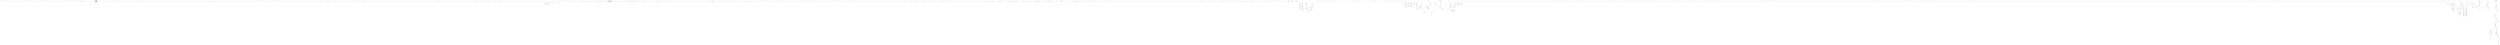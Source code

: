 digraph graph613674694 {
	compound=true;
	edge[color=blue];
	node886119570[label="typedef long unsigned int size_t;"];
	node92565520[label="typedef __builtin_va_list __gnuc_va_list;"];
	node1660295258[label="typedef unsigned char __u_char;"];
	node633686225[label="typedef unsigned short int __u_short;"];
	node1706139228[label="typedef unsigned int __u_int;"];
	node508881152[label="typedef unsigned long int __u_long;"];
	node1458013496[label="typedef signed char __int8_t;"];
	node1351307120[label="typedef unsigned char __uint8_t;"];
	node1934714849[label="typedef signed short int __int16_t;"];
	node681419196[label="typedef unsigned short int __uint16_t;"];
	node745740822[label="typedef signed int __int32_t;"];
	node2000689527[label="typedef unsigned int __uint32_t;"];
	node1443621056[label="typedef signed long int __int64_t;"];
	node1243165922[label="typedef unsigned long int __uint64_t;"];
	node1791149473[label="typedef __int8_t __int_least8_t;"];
	node1009195400[label="typedef __uint8_t __uint_least8_t;"];
	node186623267[label="typedef __int16_t __int_least16_t;"];
	node742067400[label="typedef __uint16_t __uint_least16_t;"];
	node692264801[label="typedef __int32_t __int_least32_t;"];
	node1661745907[label="typedef __uint32_t __uint_least32_t;"];
	node2089779261[label="typedef __int64_t __int_least64_t;"];
	node70140977[label="typedef __uint64_t __uint_least64_t;"];
	node2130179092[label="typedef long int __quad_t;"];
	node220667244[label="typedef unsigned long int __u_quad_t;"];
	node2118366018[label="typedef long int __intmax_t;"];
	node1907878344[label="typedef unsigned long int __uintmax_t;"];
	node787104833[label="typedef unsigned long int __dev_t;"];
	node1024651365[label="typedef unsigned int __uid_t;"];
	node190673459[label="typedef unsigned int __gid_t;"];
	node342923181[label="typedef unsigned long int __ino_t;"];
	node1466006133[label="typedef unsigned long int __ino64_t;"];
	node903028779[label="typedef unsigned int __mode_t;"];
	node1426420939[label="typedef unsigned long int __nlink_t;"];
	node1099685353[label="typedef long int __off_t;"];
	node636370090[label="typedef long int __off64_t;"];
	node95040332[label="typedef int __pid_t;"];
	node1633979858[label="struct stUn_ivp0 {
    int __val[2];
} ;"];
	node666851147[label="typedef struct stUn_ivp0 __fsid_t;"];
	node1296433403[label="typedef long int __clock_t;"];
	node347951675[label="typedef unsigned long int __rlim_t;"];
	node458630068[label="typedef unsigned long int __rlim64_t;"];
	node1548031724[label="typedef unsigned int __id_t;"];
	node756118144[label="typedef long int __time_t;"];
	node1188137523[label="typedef unsigned int __useconds_t;"];
	node1014290502[label="typedef long int __suseconds_t;"];
	node940176989[label="typedef long int __suseconds64_t;"];
	node1885769953[label="typedef int __daddr_t;"];
	node1074813753[label="typedef int __key_t;"];
	node1114665055[label="typedef int __clockid_t;"];
	node167522185[label="typedef void *__timer_t;"];
	node1798241454[label="typedef long int __blksize_t;"];
	node456824281[label="typedef long int __blkcnt_t;"];
	node990656754[label="typedef long int __blkcnt64_t;"];
	node1166754951[label="typedef unsigned long int __fsblkcnt_t;"];
	node1565613612[label="typedef unsigned long int __fsblkcnt64_t;"];
	node631436338[label="typedef unsigned long int __fsfilcnt_t;"];
	node2102080209[label="typedef unsigned long int __fsfilcnt64_t;"];
	node72565662[label="typedef long int __fsword_t;"];
	node170101390[label="typedef long int __ssize_t;"];
	node1229381598[label="typedef long int __syscall_slong_t;"];
	node256320069[label="typedef unsigned long int __syscall_ulong_t;"];
	node1042046477[label="typedef __off64_t __loff_t;"];
	node2142873660[label="typedef char *__caddr_t;"];
	node1256017407[label="typedef long int __intptr_t;"];
	node1693848538[label="typedef unsigned int __socklen_t;"];
	node952218023[label="typedef int __sig_atomic_t;"];
	node1141714276[label="struct stUn_ivp2 {
    int __count;
    union stUn_ivp1 {
        unsigned int __wch;
        char __wchb[4];
    } __value;
} ;"];
	node1359730810[label="typedef struct stUn_ivp2 __mbstate_t;"];
	node1155498828[label="struct _G_fpos_t {
    __off_t __pos;
    __mbstate_t __state;
} ;"];
	node1465712321[label="typedef struct _G_fpos_t __fpos_t;"];
	node1364140064[label="struct _G_fpos64_t {
    __off64_t __pos;
    __mbstate_t __state;
} ;"];
	node205300866[label="typedef struct _G_fpos64_t __fpos64_t;"];
	node1241594659[label="struct _IO_FILE ;"];
	node533689273[label="typedef struct _IO_FILE __FILE;"];
	node2101425609[label="struct _IO_FILE ;"];
	node2140507466[label="typedef struct _IO_FILE FILE;"];
	node1237927927[label="struct _IO_FILE ;"];
	node1029723735[label="struct _IO_marker ;"];
	node421639228[label="struct _IO_codecvt ;"];
	node1070731890[label="struct _IO_wide_data ;"];
	node921273396[label="typedef void _IO_lock_t;"];
	node1242489018[label="struct _IO_FILE {
    int _flags;
    char *_IO_read_ptr;
    char *_IO_read_end;
    char *_IO_read_base;
    char *_IO_write_base;
    char *_IO_write_ptr;
    char *_IO_write_end;
    char *_IO_buf_base;
    char *_IO_buf_end;
    char *_IO_save_base;
    char *_IO_backup_base;
    char *_IO_save_end;
    struct _IO_marker *_markers;
    struct _IO_FILE *_chain;
    int _fileno;
    int _flags2;
    __off_t _old_offset;
    unsigned short _cur_column;
    signed char _vtable_offset;
    char _shortbuf[1];
    _IO_lock_t *_lock;
    __off64_t _offset;
    struct _IO_codecvt *_codecvt;
    struct _IO_wide_data *_wide_data;
    struct _IO_FILE *_freeres_list;
    void *_freeres_buf;
    size_t __pad5;
    int _mode;
    char _unused2[15 * sizeof(int) - 4 * sizeof(void *) - sizeof(size_t)];
} ;"];
	node2039850377[label="typedef __gnuc_va_list va_list;"];
	node1175319617[label="typedef __off_t off_t;"];
	node1219499527[label="typedef __ssize_t ssize_t;"];
	node60182939[label="typedef __fpos_t fpos_t;"];
	node1043796104[label="extern FILE *stdin;"];
	node1489504599[label="extern FILE *stdout;"];
	node285205295[label="extern FILE *stderr;"];
	node1728445186[label="extern int remove(const char *__filename);"];
	node1932740085[label="const char *__filename"];
	node1292956034[label="extern int rename(const char *__old, const char *__new);"];
	node1560243485[label="const char *__old"];
	node379671137[label="const char *__new"];
	node2023707986[label="extern int renameat(int __oldfd, const char *__old , int __newfd , const char *__new);"];
	node187723824[label="int __oldfd"];
	node589058590[label="const char *__old"];
	node1050165504[label="int __newfd"];
	node471180970[label="const char *__new"];
	node228963439[label="extern int fclose(FILE *__stream);"];
	node779034440[label="FILE *__stream"];
	node582627504[label="extern FILE *tmpfile(void );"];
	node100550728[label="void "];
	node1525055237[label="extern char *tmpnam(char [20]);"];
	node205284289[label="char [20]"];
	node1673947520[label="extern char *tmpnam_r(char __s[20]);"];
	node39898352[label="char __s[20]"];
	node620195959[label="extern char *tempnam(const char *__dir, const char *__pfx);"];
	node2126991912[label="const char *__dir"];
	node1331108878[label="const char *__pfx"];
	node347386462[label="extern int fflush(FILE *__stream);"];
	node1528622589[label="FILE *__stream"];
	node620462871[label="extern int fflush_unlocked(FILE *__stream);"];
	node2126608090[label="FILE *__stream"];
	node90332066[label="extern FILE *fopen(const char *__restrict __filename, const char *__restrict __modes);"];
	node1386863459[label="const char *__restrict __filename"];
	node848193662[label="const char *__restrict __modes"];
	node1776486626[label="extern FILE *freopen(const char *__restrict __filename, const char *__restrict __modes , FILE *__restrict __stream);"];
	node712723382[label="const char *__restrict __filename"];
	node168703427[label="const char *__restrict __modes"];
	node1335077110[label="FILE *__restrict __stream"];
	node1163059848[label="extern FILE *fdopen(int __fd, const char *__modes);"];
	node1290911050[label="int __fd"];
	node1169929192[label="const char *__modes"];
	node277861845[label="extern FILE *fmemopen(void *__s, size_t __len , const char *__modes);"];
	node1037000742[label="void *__s"];
	node623950582[label="size_t __len"];
	node539710099[label="const char *__modes"];
	node1472719920[label="extern FILE *open_memstream(char **__bufloc, size_t *__sizeloc);"];
	node87865777[label="char **__bufloc"];
	node666389658[label="size_t *__sizeloc"];
	node1736027968[label="extern void setbuf(FILE *__restrict __stream, char *__restrict __buf);"];
	node547525391[label="FILE *__restrict __stream"];
	node140222364[label="char *__restrict __buf"];
	node502851205[label="extern int setvbuf(FILE *__restrict __stream, char *__restrict __buf , int __modes , size_t __n);"];
	node503144483[label="FILE *__restrict __stream"];
	node1641289051[label="char *__restrict __buf"];
	node722305421[label="int __modes"];
	node1214357269[label="size_t __n"];
	node391595516[label="extern void setbuffer(FILE *__restrict __stream, char *__restrict __buf , size_t __size);"];
	node1648003357[label="FILE *__restrict __stream"];
	node712215879[label="char *__restrict __buf"];
	node1680568790[label="size_t __size"];
	node1283581890[label="extern void setlinebuf(FILE *__stream);"];
	node1370256119[label="FILE *__stream"];
	node608964542[label="extern int fprintf(FILE *__restrict __stream, const char *__restrict __format, ...);"];
	node225009565[label="FILE *__restrict __stream"];
	node598294540[label="const char *__restrict __format"];
	node1440320443[label="extern int printf(const char *__restrict __format, ...);"];
	node1021635394[label="const char *__restrict __format"];
	node281110571[label="extern int sprintf(char *__restrict __s, const char *__restrict __format, ...);"];
	node1017472170[label="char *__restrict __s"];
	node1788504588[label="const char *__restrict __format"];
	node61338498[label="extern int vfprintf(FILE *__restrict __s, const char *__restrict __format , __gnuc_va_list __arg);"];
	node1617253954[label="FILE *__restrict __s"];
	node1679932542[label="const char *__restrict __format"];
	node1739703215[label="__gnuc_va_list __arg"];
	node1371624712[label="extern int vprintf(const char *__restrict __format, __gnuc_va_list __arg);"];
	node1745174877[label="const char *__restrict __format"];
	node764482683[label="__gnuc_va_list __arg"];
	node442076720[label="extern int vsprintf(char *__restrict __s, const char *__restrict __format , __gnuc_va_list __arg);"];
	node569113022[label="char *__restrict __s"];
	node1555450780[label="const char *__restrict __format"];
	node1343837945[label="__gnuc_va_list __arg"];
	node1680028886[label="extern int snprintf(char *__restrict __s, size_t __maxlen , const char *__restrict __format, ...);"];
	node1010971109[label="char *__restrict __s"];
	node425543552[label="size_t __maxlen"];
	node28502081[label="const char *__restrict __format"];
	node964385581[label="extern int vsnprintf(char *__restrict __s, size_t __maxlen , const char *__restrict __format , __gnuc_va_list __arg);"];
	node679337620[label="char *__restrict __s"];
	node762186224[label="size_t __maxlen"];
	node293333066[label="const char *__restrict __format"];
	node1000093805[label="__gnuc_va_list __arg"];
	node38709021[label="extern int vdprintf(int __fd, const char *__restrict __fmt , __gnuc_va_list __arg);"];
	node1836184214[label="int __fd"];
	node394332424[label="const char *__restrict __fmt"];
	node901464042[label="__gnuc_va_list __arg"];
	node899666082[label="extern int dprintf(int __fd, const char *__restrict __fmt, ...);"];
	node536160881[label="int __fd"];
	node1724453412[label="const char *__restrict __fmt"];
	node1044221548[label="extern int fscanf(FILE *__restrict __stream, const char *__restrict __format, ...);"];
	node1263629143[label="FILE *__restrict __stream"];
	node134250967[label="const char *__restrict __format"];
	node38578816[label="extern int scanf(const char *__restrict __format, ...);"];
	node346413038[label="const char *__restrict __format"];
	node1653316341[label="extern int sscanf(const char *__restrict __s, const char *__restrict __format, ...);"];
	node1227966084[label="const char *__restrict __s"];
	node1973790994[label="const char *__restrict __format"];
	node935631445[label="extern int fscanf(FILE *__restrict __stream, const char *__restrict __format, ...);"];
	node303790741[label="FILE *__restrict __stream"];
	node1092083913[label="const char *__restrict __format"];
	node1695127472[label="extern int scanf(const char *__restrict __format, ...);"];
	node1006546317[label="const char *__restrict __format"];
	node363529313[label="extern int sscanf(const char *__restrict __s, const char *__restrict __format, ...);"];
	node658399791[label="const char *__restrict __s"];
	node1937337061[label="const char *__restrict __format"];
	node911400217[label="extern int vfscanf(FILE *__restrict __s, const char *__restrict __format , __gnuc_va_list __arg);"];
	node1300689712[label="FILE *__restrict __s"];
	node1487255196[label="const char *__restrict __format"];
	node1089013300[label="__gnuc_va_list __arg"];
	node174662829[label="extern int vscanf(const char *__restrict __format, __gnuc_va_list __arg);"];
	node877891582[label="const char *__restrict __format"];
	node148963559[label="__gnuc_va_list __arg"];
	node1128872093[label="extern int vsscanf(const char *__restrict __s, const char *__restrict __format , __gnuc_va_list __arg);"];
	node1526694407[label="const char *__restrict __s"];
	node413481120[label="const char *__restrict __format"];
	node1421969291[label="__gnuc_va_list __arg"];
	node1623105503[label="extern int vfscanf(FILE *__restrict __s, const char *__restrict __format , __gnuc_va_list __arg);"];
	node96061258[label="FILE *__restrict __s"];
	node1896132887[label="const char *__restrict __format"];
	node1271355282[label="__gnuc_va_list __arg"];
	node246561692[label="extern int vscanf(const char *__restrict __format, __gnuc_va_list __arg);"];
	node1798768880[label="const char *__restrict __format"];
	node1965388767[label="__gnuc_va_list __arg"];
	node1065002232[label="extern int vsscanf(const char *__restrict __s, const char *__restrict __format , __gnuc_va_list __arg);"];
	node1879769947[label="const char *__restrict __s"];
	node1268303884[label="const char *__restrict __format"];
	node1953789681[label="__gnuc_va_list __arg"];
	node326802793[label="extern int fgetc(FILE *__stream);"];
	node1353715924[label="FILE *__stream"];
	node1749693684[label="extern int getc(FILE *__stream);"];
	node770563700[label="FILE *__stream"];
	node2076874965[label="extern int getchar(void );"];
	node1491724370[label="void "];
	node623180223[label="extern int getc_unlocked(FILE *__stream);"];
	node1423709754[label="FILE *__stream"];
	node1603462635[label="extern int getchar_unlocked(void );"];
	node1357064600[label="void "];
	node1507239121[label="extern int fgetc_unlocked(FILE *__stream);"];
	node861939497[label="FILE *__stream"];
	node369042555[label="extern int fputc(int __c, FILE *__stream);"];
	node852337468[label="int __c"];
	node19496184[label="FILE *__stream"];
	node902209131[label="extern int putc(int __c, FILE *__stream);"];
	node1724549250[label="int __c"];
	node396156751[label="FILE *__stream"];
	node1995054261[label="extern int putchar(int __c);"];
	node1060814439[label="int __c"];
	node325023242[label="extern int fputc_unlocked(int __c, FILE *__stream);"];
	node253022329[label="int __c"];
	node597112135[label="FILE *__stream"];
	node982302873[label="extern int putc_unlocked(int __c, FILE *__stream);"];
	node747717476[label="int __c"];
	node1850803964[label="FILE *__stream"];
	node2130014398[label="extern int putchar_unlocked(int __c);"];
	node1035787787[label="int __c"];
	node2080837240[label="extern int getw(FILE *__stream);"];
	node1733008261[label="FILE *__stream"];
	node1693424538[label="extern int putw(int __w, FILE *__stream);"];
	node1830921887[label="int __w"];
	node1926174111[label="FILE *__stream"];
	node421953644[label="extern char *fgets(char *__restrict __s, int __n , FILE *__restrict __stream);"];
	node1641537314[label="char *__restrict __s"];
	node1691400419[label="int __n"];
	node1573457383[label="FILE *__restrict __stream"];
	node1243265953[label="extern __ssize_t __getdelim(char **__restrict __lineptr, size_t *__restrict __n , int __delimiter , FILE *__restrict __stream);"];
	node765712339[label="char **__restrict __lineptr"];
	node2076470750[label="size_t *__restrict __n"];
	node121426872[label="int __delimiter"];
	node435857884[label="FILE *__restrict __stream"];
	node308994250[label="extern __ssize_t getdelim(char **__restrict __lineptr, size_t *__restrict __n , int __delimiter , FILE *__restrict __stream);"];
	node918053448[label="char **__restrict __lineptr"];
	node1097596819[label="size_t *__restrict __n"];
	node358414838[label="int __delimiter"];
	node1708384954[label="FILE *__restrict __stream"];
	node1151836977[label="extern __ssize_t getline(char **__restrict __lineptr, size_t *__restrict __n , FILE *__restrict __stream);"];
	node1381674482[label="char **__restrict __lineptr"];
	node1294716072[label="size_t *__restrict __n"];
	node500177014[label="FILE *__restrict __stream"];
	node1526997578[label="extern int fputs(const char *__restrict __s, FILE *__restrict __stream);"];
	node1062613911[label="const char *__restrict __s"];
	node763733191[label="FILE *__restrict __stream"];
	node1544390508[label="extern int puts(const char *__s);"];
	node633064003[label="const char *__s"];
	node507571639[label="extern int ungetc(int __c, FILE *__stream);"];
	node583275803[label="int __c"];
	node1255164677[label="FILE *__stream"];
	node1195913745[label="extern size_t fread(void *__restrict __ptr, size_t __size , size_t __n , FILE *__restrict __stream);"];
	node2072552162[label="void *__restrict __ptr"];
	node1734514802[label="size_t __size"];
	node582320549[label="size_t __n"];
	node952610115[label="FILE *__restrict __stream"];
	node576557994[label="extern size_t fwrite(const void *__restrict __ptr, size_t __size , size_t __n , FILE *__restrict __s);"];
	node1677654076[label="const void *__restrict __ptr"];
	node2085805920[label="size_t __size"];
	node469715743[label="size_t __n"];
	node1837174420[label="FILE *__restrict __s"];
	node1068844659[label="extern size_t fread_unlocked(void *__restrict __ptr, size_t __size , size_t __n , FILE *__restrict __stream);"];
	node2067610941[label="void *__restrict __ptr"];
	node2077672286[label="size_t __size"];
	node946556798[label="size_t __n"];
	node1345285994[label="FILE *__restrict __stream"];
	node572453104[label="extern size_t fwrite_unlocked(const void *__restrict __ptr, size_t __size , size_t __n , FILE *__restrict __stream);"];
	node1386009530[label="const void *__restrict __ptr"];
	node559037979[label="size_t __size"];
	node1081458904[label="size_t __n"];
	node1747564695[label="FILE *__restrict __stream"];
	node180804098[label="extern int fseek(FILE *__stream, long int __off , int __whence);"];
	node1142222376[label="FILE *__stream"];
	node671546968[label="long int __off"];
	node667585114[label="int __whence"];
	node948050650[label="extern long int ftell(FILE *__stream);"];
	node772629104[label="FILE *__stream"];
	node467752021[label="extern void rewind(FILE *__stream);"];
	node1012373446[label="FILE *__stream"];
	node458898362[label="extern int fseeko(FILE *__stream, __off_t __off , int __whence);"];
	node342139255[label="FILE *__stream"];
	node1152203870[label="__off_t __off"];
	node1479770936[label="int __whence"];
	node1384149246[label="extern __off_t ftello(FILE *__stream);"];
	node1665657788[label="FILE *__stream"];
	node1420479431[label="extern int fgetpos(FILE *__restrict __stream, fpos_t *__restrict __pos);"];
	node1740832605[label="FILE *__restrict __stream"];
	node1859619422[label="fpos_t *__restrict __pos"];
	node2117885681[label="extern int fsetpos(FILE *__stream, const fpos_t *__pos);"];
	node1056376395[label="FILE *__stream"];
	node1947255191[label="const fpos_t *__pos"];
	node791217259[label="extern void clearerr(FILE *__stream);"];
	node321854853[label="FILE *__stream"];
	node1595278145[label="extern int feof(FILE *__stream);"];
	node695066567[label="FILE *__stream"];
	node22459165[label="extern int ferror(FILE *__stream);"];
	node289908958[label="FILE *__stream"];
	node30389662[label="extern void clearerr_unlocked(FILE *__stream);"];
	node1144318801[label="FILE *__stream"];
	node1233191588[label="extern int feof_unlocked(FILE *__stream);"];
	node1480267642[label="FILE *__stream"];
	node1247260007[label="extern int ferror_unlocked(FILE *__stream);"];
	node1915050045[label="FILE *__stream"];
	node2092597907[label="extern void perror(const char *__s);"];
	node1602243382[label="const char *__s"];
	node919036877[label="extern int fileno(FILE *__stream);"];
	node605577660[label="FILE *__stream"];
	node292920906[label="extern int fileno_unlocked(FILE *__stream);"];
	node1931106873[label="FILE *__stream"];
	node1335528817[label="extern int pclose(FILE *__stream);"];
	node1927921824[label="FILE *__stream"];
	node1893078564[label="extern FILE *popen(const char *__command, const char *__modes);"];
	node1832763589[label="const char *__command"];
	node1887972535[label="const char *__modes"];
	node1296413783[label="extern char *ctermid(char *__s);"];
	node1026281226[label="char *__s"];
	node679690239[label="extern void flockfile(FILE *__stream);"];
	node2113971262[label="FILE *__stream"];
	node1218640657[label="extern int ftrylockfile(FILE *__stream);"];
	node1976075614[label="FILE *__stream"];
	node1516032175[label="extern void funlockfile(FILE *__stream);"];
	node1254810823[label="FILE *__stream"];
	node362157351[label="extern int __uflow(FILE *);"];
	node198767652[label="FILE *"];
	node486970842[label="extern int __overflow(FILE *, int );"];
	node763710483[label="FILE *"];
	node1038673428[label="int "];
	node1124557606[label="typedef int wchar_t;"];
	node1727895059[label="struct stUn_ivp3 {
    int quot;
    int rem;
} ;"];
	node117667526[label="typedef struct stUn_ivp3 div_t;"];
	node2102828048[label="struct stUn_ivp4 {
    long int quot;
    long int rem;
} ;"];
	node284101091[label="typedef struct stUn_ivp4 ldiv_t;"];
	node852564572[label="__extension__ struct stUn_ivp5 {
    long long int quot;
    long long int rem;
} ;"];
	node407491418[label="__extension__ typedef struct stUn_ivp5 lldiv_t;"];
	node1902521109[label="extern size_t __ctype_get_mb_cur_max(void );"];
	node1930203783[label="void "];
	node195526086[label="extern double atof(const char *__nptr);"];
	node138510562[label="const char *__nptr"];
	node110323565[label="extern int atoi(const char *__nptr);"];
	node1586606161[label="const char *__nptr"];
	node476158583[label="extern long int atol(const char *__nptr);"];
	node579634511[label="const char *__nptr"];
	node1327562638[label="__extension__ extern long long int atoll(const char *__nptr);"];
	node2086191375[label="const char *__nptr"];
	node1162194018[label="extern double strtod(const char *__restrict __nptr, char **__restrict __endptr);"];
	node1317025467[label="const char *__restrict __nptr"];
	node1408662262[label="char **__restrict __endptr"];
	node483370168[label="extern float strtof(const char *__restrict __nptr, char **__restrict __endptr);"];
	node172204574[label="const char *__restrict __nptr"];
	node2128292427[label="char **__restrict __endptr"];
	node2099828005[label="extern long double strtold(const char *__restrict __nptr, char **__restrict __endptr);"];
	node318489960[label="const char *__restrict __nptr"];
	node1504491301[label="char **__restrict __endptr"];
	node2049795950[label="extern long int strtol(const char *__restrict __nptr, char **__restrict __endptr , int __base);"];
	node1323887236[label="const char *__restrict __nptr"];
	node2031368275[label="char **__restrict __endptr"];
	node1320093940[label="int __base"];
	node1315434656[label="extern unsigned long int strtoul(const char *__restrict __nptr, char **__restrict __endptr , int __base);"];
	node806554161[label="const char *__restrict __nptr"];
	node25859938[label="char **__restrict __endptr"];
	node1701691919[label="int __base"];
	node137720203[label="__extension__ extern long long int strtoq(const char *__restrict __nptr, char **__restrict __endptr , int __base);"];
	node1953886321[label="const char *__restrict __nptr"];
	node73933800[label="char **__restrict __endptr"];
	node278446513[label="int __base"];
	node207101541[label="__extension__ extern unsigned long long int strtouq(const char *__restrict __nptr, char **__restrict __endptr , int __base);"];
	node2029177529[label="const char *__restrict __nptr"];
	node1956933505[label="char **__restrict __endptr"];
	node2032757984[label="int __base"];
	node669028463[label="__extension__ extern long long int strtoll(const char *__restrict __nptr, char **__restrict __endptr , int __base);"];
	node726914812[label="const char *__restrict __nptr"];
	node1011998405[label="char **__restrict __endptr"];
	node1164732244[label="int __base"];
	node1364887932[label="__extension__ extern unsigned long long int strtoull(const char *__restrict __nptr, char **__restrict __endptr , int __base);"];
	node2106065615[label="const char *__restrict __nptr"];
	node2143162212[label="char **__restrict __endptr"];
	node1303008224[label="int __base"];
	node1709175435[label="extern char *l64a(long int __n);"];
	node1900296579[label="long int __n"];
	node828851672[label="extern long int a64l(const char *__s);"];
	node2146670074[label="const char *__s"];
	node664116302[label="typedef __u_char u_char;"];
	node1040545186[label="typedef __u_short u_short;"];
	node116310162[label="typedef __u_int u_int;"];
	node1783877084[label="typedef __u_long u_long;"];
	node1687079412[label="typedef __quad_t quad_t;"];
	node1790274167[label="typedef __u_quad_t u_quad_t;"];
	node1193309115[label="typedef __fsid_t fsid_t;"];
	node193516180[label="typedef __loff_t loff_t;"];
	node431528483[label="typedef __ino_t ino_t;"];
	node2075933550[label="typedef __dev_t dev_t;"];
	node60466581[label="typedef __gid_t gid_t;"];
	node777046609[label="typedef __mode_t mode_t;"];
	node1648252811[label="typedef __nlink_t nlink_t;"];
	node1927507215[label="typedef __uid_t uid_t;"];
	node413705230[label="typedef __pid_t pid_t;"];
	node1337277302[label="typedef __id_t id_t;"];
	node2122460177[label="typedef __daddr_t daddr_t;"];
	node181914697[label="typedef __caddr_t caddr_t;"];
	node1834006722[label="typedef __key_t key_t;"];
	node1248605984[label="typedef __clock_t clock_t;"];
	node1501535633[label="typedef __clockid_t clockid_t;"];
	node1601215385[label="typedef __time_t time_t;"];
	node821271965[label="typedef __timer_t timer_t;"];
	node490815128[label="typedef unsigned long int ulong;"];
	node1364415236[label="typedef unsigned short int ushort;"];
	node1224143474[label="typedef unsigned int uint;"];
	node179975989[label="typedef __int8_t int8_t;"];
	node1864083040[label="typedef __int16_t int16_t;"];
	node2134251218[label="typedef __int32_t int32_t;"];
	node1787798282[label="typedef __int64_t int64_t;"];
	node1692243181[label="typedef __uint8_t u_int8_t;"];
	node1847499280[label="typedef __uint16_t u_int16_t;"];
	node1179461042[label="typedef __uint32_t u_int32_t;"];
	node2110623348[label="typedef __uint64_t u_int64_t;"];
	node860722863[label="typedef int register_t;"];
	subgraph cluster1965616354 {
		compound=true;
		style=dotted;
		label="__bswap_16()";
		node1310916032[label="B_FuDe", shape="triangle"];
		node1960713885[label="E_FuDe", shape="invtriangle"];
		node1727409036[label="__uint16_t __bsx"];
		subgraph cluster1284157983 {
			compound=true;
			style=dotted;
			label="CompoundStatement";
			node1380468558[label="B_CoSt", shape="triangle"];
			node845786722[label="E_CoSt", shape="invtriangle"];
			node475556790[label="unsigned short int _imopVarPre22;"];
			subgraph cluster695815925 {
				compound=true;
				style=dotted;
				label="CallStatement";
				node1648290762[label="B_CaSt", shape="triangle"];
				node1215787805[label="E_CaSt", shape="invtriangle"];
				node1409855597[label="__bsx"];
				node571514738[label="_imopVarPre22"];
			}
			node1910242916[label="return _imopVarPre22;"];
		}
	}
	subgraph cluster1723960219 {
		compound=true;
		style=dotted;
		label="__bswap_32()";
		node84773680[label="B_FuDe", shape="triangle"];
		node1223156426[label="E_FuDe", shape="invtriangle"];
		node1790806270[label="__uint32_t __bsx"];
		subgraph cluster1751284192 {
			compound=true;
			style=dotted;
			label="CompoundStatement";
			node1797838052[label="B_CoSt", shape="triangle"];
			node1104137141[label="E_CoSt", shape="invtriangle"];
			node1239660651[label="unsigned int _imopVarPre98;"];
			subgraph cluster1564588329 {
				compound=true;
				style=dotted;
				label="CallStatement";
				node1842406132[label="B_CaSt", shape="triangle"];
				node859313127[label="E_CaSt", shape="invtriangle"];
				node690108365[label="__bsx"];
				node332911016[label="_imopVarPre98"];
			}
			node1406193485[label="return _imopVarPre98;"];
		}
	}
	subgraph cluster1383054208 {
		compound=true;
		style=dotted;
		label="__bswap_64()";
		node870104514[label="B_FuDe", shape="triangle"];
		node1043841935[label="E_FuDe", shape="invtriangle"];
		node845596623[label="__uint64_t __bsx"];
		subgraph cluster943228473 {
			compound=true;
			style=dotted;
			label="CompoundStatement";
			node95334115[label="B_CoSt", shape="triangle"];
			node1403128491[label="E_CoSt", shape="invtriangle"];
			node591216858[label="unsigned long int _imopVarPre99;"];
			subgraph cluster930859226 {
				compound=true;
				style=dotted;
				label="CallStatement";
				node1378725998[label="B_CaSt", shape="triangle"];
				node566203603[label="E_CaSt", shape="invtriangle"];
				node497915885[label="__bsx"];
				node1273545147[label="_imopVarPre99"];
			}
			node2004989279[label="return _imopVarPre99;"];
		}
	}
	subgraph cluster283282839 {
		compound=true;
		style=dotted;
		label="__uint16_identity()";
		node936655771[label="B_FuDe", shape="triangle"];
		node683315393[label="E_FuDe", shape="invtriangle"];
		node1186166459[label="__uint16_t __x"];
		subgraph cluster358818510 {
			compound=true;
			style=dotted;
			label="CompoundStatement";
			node1416564534[label="B_CoSt", shape="triangle"];
			node1154850984[label="E_CoSt", shape="invtriangle"];
			node1472080081[label="return __x;"];
		}
	}
	subgraph cluster855429058 {
		compound=true;
		style=dotted;
		label="__uint32_identity()";
		node1191377646[label="B_FuDe", shape="triangle"];
		node1466779664[label="E_FuDe", shape="invtriangle"];
		node232590999[label="__uint32_t __x"];
		subgraph cluster217588390 {
			compound=true;
			style=dotted;
			label="CompoundStatement";
			node800288141[label="B_CoSt", shape="triangle"];
			node904577501[label="E_CoSt", shape="invtriangle"];
			node950205379[label="return __x;"];
		}
	}
	subgraph cluster1874451126 {
		compound=true;
		style=dotted;
		label="__uint64_identity()";
		node1561524882[label="B_FuDe", shape="triangle"];
		node985169068[label="E_FuDe", shape="invtriangle"];
		node1286875738[label="__uint64_t __x"];
		subgraph cluster745910472 {
			compound=true;
			style=dotted;
			label="CompoundStatement";
			node600396434[label="B_CoSt", shape="triangle"];
			node792971066[label="E_CoSt", shape="invtriangle"];
			node810502280[label="return __x;"];
		}
	}
	node799546147[label="struct stUn_ivp6 {
    unsigned long int __val[(1024 / (8 * sizeof(unsigned long int)))];
} ;"];
	node1599206176[label="typedef struct stUn_ivp6 __sigset_t;"];
	node650559021[label="typedef __sigset_t sigset_t;"];
	node857245356[label="struct timeval {
    __time_t tv_sec;
    __suseconds_t tv_usec;
} ;"];
	node1123289808[label="struct timespec {
    __time_t tv_sec;
    __syscall_slong_t tv_nsec;
} ;"];
	node1570556626[label="typedef __suseconds_t suseconds_t;"];
	node1504154656[label="typedef long int __fd_mask;"];
	node1741048732[label="struct stUn_ivp7 {
    __fd_mask __fds_bits[1024 / (8 * (int) sizeof(__fd_mask))];
} ;"];
	node69493546[label="typedef struct stUn_ivp7 fd_set;"];
	node873287880[label="typedef __fd_mask fd_mask;"];
	node1135894135[label="extern int select(int __nfds, fd_set *__restrict __readfds , fd_set *__restrict __writefds , fd_set *__restrict __exceptfds , struct timeval *__restrict __timeout);"];
	node48935545[label="int __nfds"];
	node600846513[label="fd_set *__restrict __readfds"];
	node325961512[label="fd_set *__restrict __writefds"];
	node312090840[label="fd_set *__restrict __exceptfds"];
	node2066725105[label="struct timeval *__restrict __timeout"];
	node1014564638[label="extern int pselect(int __nfds, fd_set *__restrict __readfds , fd_set *__restrict __writefds , fd_set *__restrict __exceptfds , const struct timespec *__restrict __timeout , const __sigset_t *__restrict __sigmask);"];
	node760083559[label="int __nfds"];
	node1339937835[label="fd_set *__restrict __readfds"];
	node201451[label="fd_set *__restrict __writefds"];
	node1934837365[label="fd_set *__restrict __exceptfds"];
	node1859795678[label="const struct timespec *__restrict __timeout"];
	node1815589086[label="const __sigset_t *__restrict __sigmask"];
	node257215940[label="typedef __blksize_t blksize_t;"];
	node177420773[label="typedef __blkcnt_t blkcnt_t;"];
	node1556469606[label="typedef __fsblkcnt_t fsblkcnt_t;"];
	node174271200[label="typedef __fsfilcnt_t fsfilcnt_t;"];
	node2093446813[label="union stUn_ivp9 {
    __extension__ unsigned long long int __value64;
    struct stUn_ivp8 {
        unsigned int __low;
        unsigned int __high;
    } __value32;
} ;"];
	node946413453[label="typedef union stUn_ivp9 __atomic_wide_counter;"];
	node2003758509[label="struct __pthread_internal_list {
    struct __pthread_internal_list *__prev;
    struct __pthread_internal_list *__next;
} ;"];
	node380568145[label="typedef struct __pthread_internal_list __pthread_list_t;"];
	node1239302755[label="struct __pthread_internal_slist {
    struct __pthread_internal_slist *__next;
} ;"];
	node665750755[label="typedef struct __pthread_internal_slist __pthread_slist_t;"];
	node265210949[label="struct __pthread_mutex_s {
    int __lock;
    unsigned int __count;
    int __owner;
    unsigned int __nusers;
    int __kind;
    short __spins;
    short __elision;
    __pthread_list_t __list;
} ;"];
	node1626410858[label="struct __pthread_rwlock_arch_t {
    unsigned int __readers;
    unsigned int __writers;
    unsigned int __wrphase_futex;
    unsigned int __writers_futex;
    unsigned int __pad3;
    unsigned int __pad4;
    int __cur_writer;
    int __shared;
    signed char __rwelision;
    unsigned char __pad1[7];
    unsigned long int __pad2;
    unsigned int __flags;
} ;"];
	node1260852145[label="struct __pthread_cond_s {
    __atomic_wide_counter __wseq;
    __atomic_wide_counter __g1_start;
    unsigned int __g_refs[2];
    unsigned int __g_size[2];
    unsigned int __g1_orig_size;
    unsigned int __wrefs;
    unsigned int __g_signals[2];
} ;"];
	node904371168[label="typedef unsigned int __tss_t;"];
	node263189183[label="typedef unsigned long int __thrd_t;"];
	node886888353[label="struct stUn_ivp10 {
    int __data;
} ;"];
	node303275440[label="typedef struct stUn_ivp10 __once_flag;"];
	node391293851[label="typedef unsigned long int pthread_t;"];
	node2104249411[label="union stUn_ivp11 {
    char __size[4];
    int __align;
} ;"];
	node445321437[label="typedef union stUn_ivp11 pthread_mutexattr_t;"];
	node1331451304[label="union stUn_ivp12 {
    char __size[4];
    int __align;
} ;"];
	node1948069338[label="typedef union stUn_ivp12 pthread_condattr_t;"];
	node517115735[label="typedef unsigned int pthread_key_t;"];
	node2035509662[label="typedef int pthread_once_t;"];
	node1871645785[label="union pthread_attr_t {
    char __size[56];
    long int __align;
} ;"];
	node460989529[label="typedef union pthread_attr_t pthread_attr_t;"];
	node1519014072[label="union stUn_ivp13 {
    struct __pthread_mutex_s __data;
    char __size[40];
    long int __align;
} ;"];
	node1488272467[label="typedef union stUn_ivp13 pthread_mutex_t;"];
	node317831020[label="union stUn_ivp14 {
    struct __pthread_cond_s __data;
    char __size[48];
    __extension__ long long int __align;
} ;"];
	node1657056576[label="typedef union stUn_ivp14 pthread_cond_t;"];
	node1413293102[label="union stUn_ivp15 {
    struct __pthread_rwlock_arch_t __data;
    char __size[56];
    long int __align;
} ;"];
	node1771192432[label="typedef union stUn_ivp15 pthread_rwlock_t;"];
	node816894577[label="union stUn_ivp16 {
    char __size[8];
    long int __align;
} ;"];
	node369903540[label="typedef union stUn_ivp16 pthread_rwlockattr_t;"];
	node1238977895[label="typedef volatile int pthread_spinlock_t;"];
	node1627748040[label="union stUn_ivp17 {
    char __size[32];
    long int __align;
} ;"];
	node809004693[label="typedef union stUn_ivp17 pthread_barrier_t;"];
	node1877978810[label="union stUn_ivp18 {
    char __size[4];
    int __align;
} ;"];
	node84298120[label="typedef union stUn_ivp18 pthread_barrierattr_t;"];
	node89947045[label="extern long int random(void );"];
	node1299766685[label="void "];
	node1269175104[label="extern void srandom(unsigned int __seed);"];
	node278549875[label="unsigned int __seed"];
	node2141493427[label="extern char *initstate(unsigned int __seed, char *__statebuf , size_t __statelen);"];
	node1394853598[label="unsigned int __seed"];
	node1514020917[label="char *__statebuf"];
	node2042374570[label="size_t __statelen"];
	node1961042685[label="extern char *setstate(char *__statebuf);"];
	node1067881973[label="char *__statebuf"];
	node1746971475[label="struct random_data {
    int32_t *fptr;
    int32_t *rptr;
    int32_t *state;
    int rand_type;
    int rand_deg;
    int rand_sep;
    int32_t *end_ptr;
} ;"];
	node362497553[label="extern int random_r(struct random_data *__restrict __buf, int32_t *__restrict __result);"];
	node576751479[label="struct random_data *__restrict __buf"];
	node903627523[label="int32_t *__restrict __result"];
	node586223606[label="extern int srandom_r(unsigned int __seed, struct random_data *__buf);"];
	node1098385231[label="unsigned int __seed"];
	node217674641[label="struct random_data *__buf"];
	node384017505[label="extern int initstate_r(unsigned int __seed, char *__restrict __statebuf , size_t __statelen , struct random_data *__restrict __buf);"];
	node212157806[label="unsigned int __seed"];
	node1410867807[label="char *__restrict __statebuf"];
	node131744902[label="size_t __statelen"];
	node704024200[label="struct random_data *__restrict __buf"];
	node70174435[label="extern int setstate_r(char *__restrict __statebuf, struct random_data *__restrict __buf);"];
	node966765267[label="char *__restrict __statebuf"];
	node702246577[label="struct random_data *__restrict __buf"];
	node178898610[label="extern int rand(void );"];
	node1093691808[label="void "];
	node1270734024[label="extern void srand(unsigned int __seed);"];
	node1508527269[label="unsigned int __seed"];
	node1630819041[label="extern int rand_r(unsigned int *__seed);"];
	node1279839428[label="unsigned int *__seed"];
	node2140341780[label="extern double drand48(void );"];
	node645118495[label="void "];
	node329468528[label="extern double erand48(unsigned short int __xsubi[3]);"];
	node1351326742[label="unsigned short int __xsubi[3]"];
	node1431000859[label="extern long int lrand48(void );"];
	node688363723[label="void "];
	node1748111913[label="extern long int nrand48(unsigned short int __xsubi[3]);"];
	node971072579[label="unsigned short int __xsubi[3]"];
	node1752753310[label="extern long int mrand48(void );"];
	node465469387[label="void "];
	node1478564871[label="extern long int jrand48(unsigned short int __xsubi[3]);"];
	node1485647504[label="unsigned short int __xsubi[3]"];
	node655706912[label="extern void srand48(long int __seedval);"];
	node954020434[label="long int __seedval"];
	node1275470629[label="extern unsigned short int *seed48(unsigned short int __seed16v[3]);"];
	node732470450[label="unsigned short int __seed16v[3]"];
	node21660394[label="extern void lcong48(unsigned short int __param[7]);"];
	node1866888781[label="unsigned short int __param[7]"];
	node1390834963[label="struct drand48_data {
    unsigned short int __x[3];
    unsigned short int __old_x[3];
    unsigned short int __c;
    unsigned short int __init;
    __extension__ unsigned long long int __a;
} ;"];
	node850807405[label="extern int drand48_r(struct drand48_data *__restrict __buffer, double *__restrict __result);"];
	node194222449[label="struct drand48_data *__restrict __buffer"];
	node1784987136[label="double *__restrict __result"];
	node1404107766[label="extern int erand48_r(unsigned short int __xsubi[3], struct drand48_data *__restrict __buffer , double *__restrict __result);"];
	node362706740[label="unsigned short int __xsubi[3]"];
	node955386712[label="struct drand48_data *__restrict __buffer"];
	node1445566675[label="double *__restrict __result"];
	node1853258051[label="extern int lrand48_r(struct drand48_data *__restrict __buffer, long int *__restrict __result);"];
	node502374033[label="struct drand48_data *__restrict __buffer"];
	node866438586[label="long int *__restrict __result"];
	node237258932[label="extern int nrand48_r(unsigned short int __xsubi[3], struct drand48_data *__restrict __buffer , long int *__restrict __result);"];
	node77477318[label="unsigned short int __xsubi[3]"];
	node220692581[label="struct drand48_data *__restrict __buffer"];
	node279624410[label="long int *__restrict __result"];
	node1529429193[label="extern int mrand48_r(struct drand48_data *__restrict __buffer, long int *__restrict __result);"];
	node1817441603[label="struct drand48_data *__restrict __buffer"];
	node1362649864[label="long int *__restrict __result"];
	node1568141256[label="extern int jrand48_r(unsigned short int __xsubi[3], struct drand48_data *__restrict __buffer , long int *__restrict __result);"];
	node343043689[label="unsigned short int __xsubi[3]"];
	node769108102[label="struct drand48_data *__restrict __buffer"];
	node877855051[label="long int *__restrict __result"];
	node666455769[label="extern int srand48_r(long int __seedval, struct drand48_data *__buffer);"];
	node132856738[label="long int __seedval"];
	node1863555727[label="struct drand48_data *__buffer"];
	node790758557[label="extern int seed48_r(unsigned short int __seed16v[3], struct drand48_data *__buffer);"];
	node233286601[label="unsigned short int __seed16v[3]"];
	node1786358025[label="struct drand48_data *__buffer"];
	node283426725[label="extern int lcong48_r(unsigned short int __param[7], struct drand48_data *__buffer);"];
	node837153776[label="unsigned short int __param[7]"];
	node995676255[label="struct drand48_data *__buffer"];
	node1685162131[label="extern void *malloc(size_t __size);"];
	node1939310021[label="size_t __size"];
	node1683696327[label="extern void *calloc(size_t __nmemb, size_t __size);"];
	node94959479[label="size_t __nmemb"];
	node1712765408[label="size_t __size"];
	node1477938270[label="extern void *realloc(void *__ptr, size_t __size);"];
	node157191672[label="void *__ptr"];
	node810167434[label="size_t __size"];
	node1408503469[label="extern void free(void *__ptr);"];
	node1434579939[label="void *__ptr"];
	node383281630[label="extern void *reallocarray(void *__ptr, size_t __nmemb , size_t __size);"];
	node211029675[label="void *__ptr"];
	node1707442992[label="size_t __nmemb"];
	node1110363011[label="size_t __size"];
	node415254661[label="extern void *reallocarray(void *__ptr, size_t __nmemb , size_t __size);"];
	node1435753771[label="void *__ptr"];
	node919956829[label="size_t __nmemb"];
	node862941350[label="size_t __size"];
	node1874757531[label="extern void *alloca(size_t __size);"];
	node1181005633[label="size_t __size"];
	node246167037[label="extern void *valloc(size_t __size);"];
	node1198250710[label="size_t __size"];
	node302279064[label="extern int posix_memalign(void **__memptr, size_t __alignment , size_t __size);"];
	node95654235[label="void **__memptr"];
	node894086915[label="size_t __alignment"];
	node1794061302[label="size_t __size"];
	node1241878571[label="extern void *aligned_alloc(size_t __alignment, size_t __size);"];
	node481061455[label="size_t __alignment"];
	node12982766[label="size_t __size"];
	node527426932[label="extern void abort(void );"];
	node662150826[label="void "];
	node366804558[label="extern int atexit(void ( *__func )(void ));"];
	node491802412[label="void ( *__func )(void )"];
	node460097089[label="void "];
	node1929382528[label="extern int at_quick_exit(void ( *__func )(void ));"];
	node808256537[label="void ( *__func )(void )"];
	node823585266[label="void "];
	node393651351[label="extern int on_exit(void ( *__func )(int __status, void *__arg), void *__arg);"];
	node1378982128[label="void ( *__func )(int __status, void *__arg)"];
	node1185627248[label="int __status"];
	node345167245[label="void *__arg"];
	node814093658[label="void *__arg"];
	node72563193[label="extern void exit(int __status);"];
	node286492681[label="int __status"];
	node624454288[label="extern void quick_exit(int __status);"];
	node1983345341[label="int __status"];
	node1932167714[label="extern void _Exit(int __status);"];
	node610658494[label="int __status"];
	node1795760930[label="extern char *getenv(const char *__name);"];
	node456574378[label="const char *__name"];
	node369370080[label="extern int putenv(char *__string);"];
	node174296901[label="char *__string"];
	node1521594469[label="extern int setenv(const char *__name, const char *__value , int __replace);"];
	node2025177759[label="const char *__name"];
	node1925797738[label="const char *__value"];
	node969960665[label="int __replace"];
	node1981722482[label="extern int unsetenv(const char *__name);"];
	node1610476156[label="const char *__name"];
	node885538480[label="extern int clearenv(void );"];
	node599550369[label="void "];
	node1770834333[label="extern char *mktemp(char *__template);"];
	node1995856523[label="char *__template"];
	node881599816[label="extern int mkstemp(char *__template);"];
	node1582756428[label="char *__template"];
	node1072210517[label="extern int mkstemps(char *__template, int __suffixlen);"];
	node181418232[label="char *__template"];
	node1710002389[label="int __suffixlen"];
	node362909982[label="extern char *mkdtemp(char *__template);"];
	node763139040[label="char *__template"];
	node457882766[label="extern int system(const char *__command);"];
	node157059508[label="const char *__command"];
	node2080065202[label="extern char *realpath(const char *__restrict __name, char *__restrict __resolved);"];
	node1928115997[label="const char *__restrict __name"];
	node124091589[label="char *__restrict __resolved"];
	node1644437087[label="typedef int ( *__compar_fn_t )(const void *, const void *);"];
	node1495145975[label="const void *"];
	node1974216084[label="const void *"];
	node371693281[label="extern void *bsearch(const void *__key, const void *__base , size_t __nmemb , size_t __size , __compar_fn_t __compar);"];
	node691155568[label="const void *__key"];
	node774937363[label="const void *__base"];
	node1452179788[label="size_t __nmemb"];
	node1245513312[label="size_t __size"];
	node1222300203[label="__compar_fn_t __compar"];
	node1129590231[label="extern void qsort(void *__base, size_t __nmemb , size_t __size , __compar_fn_t __compar);"];
	node451779965[label="void *__base"];
	node1207710830[label="size_t __nmemb"];
	node48463056[label="size_t __size"];
	node1920914736[label="__compar_fn_t __compar"];
	node463975028[label="extern int abs(int __x);"];
	node878937370[label="int __x"];
	node973140870[label="extern long int labs(long int __x);"];
	node752694840[label="long int __x"];
	node969804474[label="__extension__ extern long long int llabs(long long int __x);"];
	node1343325794[label="long long int __x"];
	node1003761391[label="extern div_t div(int __numer, int __denom);"];
	node416011115[label="int __numer"];
	node1387035017[label="int __denom"];
	node1035698016[label="extern ldiv_t ldiv(long int __numer, long int __denom);"];
	node1103560001[label="long int __numer"];
	node1695983081[label="long int __denom"];
	node1819715474[label="__extension__ extern lldiv_t lldiv(long long int __numer, long long int __denom);"];
	node1369767663[label="long long int __numer"];
	node1064920590[label="long long int __denom"];
	node861885296[label="extern char *ecvt(double __value, int __ndigit , int *__restrict __decpt , int *__restrict __sign);"];
	node2105525350[label="double __value"];
	node274335814[label="int __ndigit"];
	node107540718[label="int *__restrict __decpt"];
	node686291908[label="int *__restrict __sign"];
	node112932773[label="extern char *fcvt(double __value, int __ndigit , int *__restrict __decpt , int *__restrict __sign);"];
	node61866614[label="double __value"];
	node631660064[label="int __ndigit"];
	node421948754[label="int *__restrict __decpt"];
	node1653392617[label="int *__restrict __sign"];
	node1859125434[label="extern char *gcvt(double __value, int __ndigit , char *__buf);"];
	node2107935820[label="double __value"];
	node590584357[label="int __ndigit"];
	node967519219[label="char *__buf"];
	node1956264229[label="extern char *qecvt(long double __value, int __ndigit , int *__restrict __decpt , int *__restrict __sign);"];
	node1448151986[label="long double __value"];
	node468620025[label="int __ndigit"];
	node196525928[label="int *__restrict __decpt"];
	node696447467[label="int *__restrict __sign"];
	node872734577[label="extern char *qfcvt(long double __value, int __ndigit , int *__restrict __decpt , int *__restrict __sign);"];
	node851934733[label="long double __value"];
	node185498590[label="int __ndigit"];
	node1147406980[label="int *__restrict __decpt"];
	node168645983[label="int *__restrict __sign"];
	node760715059[label="extern char *qgcvt(long double __value, int __ndigit , char *__buf);"];
	node50530848[label="long double __value"];
	node2034089575[label="int __ndigit"];
	node411082168[label="char *__buf"];
	node1536386064[label="extern int ecvt_r(double __value, int __ndigit , int *__restrict __decpt , int *__restrict __sign , char *__restrict __buf , size_t __len);"];
	node1646456423[label="double __value"];
	node1151876260[label="int __ndigit"];
	node123839529[label="int *__restrict __decpt"];
	node50394901[label="int *__restrict __sign"];
	node1527887560[label="char *__restrict __buf"];
	node129082158[label="size_t __len"];
	node1725775569[label="extern int fcvt_r(double __value, int __ndigit , int *__restrict __decpt , int *__restrict __sign , char *__restrict __buf , size_t __len);"];
	node1482988414[label="double __value"];
	node336923146[label="int __ndigit"];
	node745364270[label="int *__restrict __decpt"];
	node268842056[label="int *__restrict __sign"];
	node1252001734[label="char *__restrict __buf"];
	node361309251[label="size_t __len"];
	node942808687[label="extern int qecvt_r(long double __value, int __ndigit , int *__restrict __decpt , int *__restrict __sign , char *__restrict __buf , size_t __len);"];
	node521666124[label="long double __value"];
	node1540609863[label="int __ndigit"];
	node1942096254[label="int *__restrict __decpt"];
	node2133732070[label="int *__restrict __sign"];
	node674705630[label="char *__restrict __buf"];
	node1890107577[label="size_t __len"];
	node247972763[label="extern int qfcvt_r(long double __value, int __ndigit , int *__restrict __decpt , int *__restrict __sign , char *__restrict __buf , size_t __len);"];
	node369819918[label="long double __value"];
	node830910589[label="int __ndigit"];
	node1001312425[label="int *__restrict __decpt"];
	node1211062772[label="int *__restrict __sign"];
	node1388266315[label="char *__restrict __buf"];
	node1239661879[label="size_t __len"];
	node368986357[label="extern int mblen(const char *__s, size_t __n);"];
	node2078626425[label="const char *__s"];
	node1278292897[label="size_t __n"];
	node696659808[label="extern int mbtowc(wchar_t *__restrict __pwc, const char *__restrict __s , size_t __n);"];
	node1916048370[label="wchar_t *__restrict __pwc"];
	node1748073920[label="const char *__restrict __s"];
	node1567433186[label="size_t __n"];
	node23587508[label="extern int wctomb(char *__s, wchar_t __wchar);"];
	node728003396[label="char *__s"];
	node1381674508[label="wchar_t __wchar"];
	node917326680[label="extern size_t mbstowcs(wchar_t *__restrict __pwcs, const char *__restrict __s , size_t __n);"];
	node1882441098[label="wchar_t *__restrict __pwcs"];
	node892019677[label="const char *__restrict __s"];
	node1357734802[label="size_t __n"];
	node661163974[label="extern size_t wcstombs(char *__restrict __s, const wchar_t *__restrict __pwcs , size_t __n);"];
	node1126178769[label="char *__restrict __s"];
	node394651248[label="const wchar_t *__restrict __pwcs"];
	node1189795138[label="size_t __n"];
	node1511905928[label="extern int rpmatch(const char *__response);"];
	node326101537[label="const char *__response"];
	node2042408824[label="extern int getsubopt(char **__restrict __optionp, char *const *__restrict __tokens , char **__restrict __valuep);"];
	node341779151[label="char **__restrict __optionp"];
	node1282890644[label="char *const *__restrict __tokens"];
	node818943689[label="char **__restrict __valuep"];
	node61700756[label="extern int getloadavg(double __loadavg[], int __nelem);"];
	node769416199[label="double __loadavg[]"];
	node2025571716[label="int __nelem"];
	node789914738[label="struct stUn_ivp19 {
    unsigned char _x[4];
} ;"];
	node920343320[label="typedef struct stUn_ivp19 omp_lock_t;"];
	node305453558[label="struct stUn_ivp20 {
    unsigned char _x[8 + sizeof(void *)];
} ;"];
	node1435791952[label="typedef struct stUn_ivp20 omp_nest_lock_t;"];
	node1794085350[label="enum omp_sched_t {
    omp_sched_static = 1, omp_sched_dynamic = 2 , omp_sched_guided = 3 , omp_sched_auto = 4 , omp_sched_monotonic = 0x80000000U
} ;"];
	node1744704284[label="typedef enum omp_sched_t omp_sched_t;"];
	node499249315[label="enum omp_proc_bind_t {
    omp_proc_bind_false = 0, omp_proc_bind_true = 1 , omp_proc_bind_master = 2 , omp_proc_bind_close = 3 , omp_proc_bind_spread = 4
} ;"];
	node547711405[label="typedef enum omp_proc_bind_t omp_proc_bind_t;"];
	node1684683717[label="enum omp_sync_hint_t {
    omp_sync_hint_none = 0, omp_lock_hint_none = omp_sync_hint_none , omp_sync_hint_uncontended = 1 , omp_lock_hint_uncontended = omp_sync_hint_uncontended , omp_sync_hint_contended = 2 , omp_lock_hint_contended = omp_sync_hint_contended , omp_sync_hint_nonspeculative = 4 , omp_lock_hint_nonspeculative = omp_sync_hint_nonspeculative , omp_sync_hint_speculative = 8 , omp_lock_hint_speculative = omp_sync_hint_speculative
} ;"];
	node152204653[label="typedef enum omp_sync_hint_t omp_sync_hint_t;"];
	node1563248953[label="typedef omp_sync_hint_t omp_lock_hint_t;"];
	node437899454[label="struct omp_depend_t {
    char __omp_depend_t__[2 * sizeof(void *)];
} ;"];
	node773570346[label="typedef struct omp_depend_t omp_depend_t;"];
	node2078236457[label="enum omp_pause_resource_t {
    omp_pause_soft = 1, omp_pause_hard = 2
} ;"];
	node1495221014[label="typedef enum omp_pause_resource_t omp_pause_resource_t;"];
	node174893499[label="typedef long unsigned int omp_uintptr_t;"];
	node276260980[label="enum omp_memspace_handle_t {
    omp_default_mem_space = 0, omp_large_cap_mem_space = 1 , omp_const_mem_space = 2 , omp_high_bw_mem_space = 3 , omp_low_lat_mem_space = 4 , __omp_memspace_handle_t_max__ = 0xffffffffffffffffUL
} ;"];
	node1698152828[label="typedef enum omp_memspace_handle_t omp_memspace_handle_t;"];
	node888247784[label="enum omp_allocator_handle_t {
    omp_null_allocator = 0, omp_default_mem_alloc = 1 , omp_large_cap_mem_alloc = 2 , omp_const_mem_alloc = 3 , omp_high_bw_mem_alloc = 4 , omp_low_lat_mem_alloc = 5 , omp_cgroup_mem_alloc = 6 , omp_pteam_mem_alloc = 7 , omp_thread_mem_alloc = 8 , __omp_allocator_handle_t_max__ = 0xffffffffffffffffUL
} ;"];
	node1778740499[label="typedef enum omp_allocator_handle_t omp_allocator_handle_t;"];
	node1016997158[label="enum omp_alloctrait_key_t {
    omp_atk_sync_hint = 1, omp_atk_alignment = 2 , omp_atk_access = 3 , omp_atk_pool_size = 4 , omp_atk_fallback = 5 , omp_atk_fb_data = 6 , omp_atk_pinned = 7 , omp_atk_partition = 8
} ;"];
	node1702950764[label="typedef enum omp_alloctrait_key_t omp_alloctrait_key_t;"];
	node1442109374[label="enum omp_alloctrait_value_t {
    omp_atv_default = (long unsigned int) -1, omp_atv_false = 0 , omp_atv_true = 1 , omp_atv_contended = 3 , omp_atv_uncontended = 4 , omp_atv_serialized = 5 , omp_atv_sequential = omp_atv_serialized , omp_atv_private = 6 , omp_atv_all = 7 , omp_atv_thread = 8 , omp_atv_pteam = 9 , omp_atv_cgroup = 10 , omp_atv_default_mem_fb = 11 , omp_atv_null_fb = 12 , omp_atv_abort_fb = 13 , omp_atv_allocator_fb = 14 , omp_atv_environment = 15 , omp_atv_nearest = 16 , omp_atv_blocked = 17 , omp_atv_interleaved = 18
} ;"];
	node2050658016[label="typedef enum omp_alloctrait_value_t omp_alloctrait_value_t;"];
	node364384479[label="struct omp_alloctrait_t {
    omp_alloctrait_key_t key;
    omp_uintptr_t value;
} ;"];
	node1883279796[label="typedef struct omp_alloctrait_t omp_alloctrait_t;"];
	node1901572820[label="enum omp_event_handle_t {
    __omp_event_handle_t_max__ = 0xffffffffffffffffUL
} ;"];
	node1040240917[label="typedef enum omp_event_handle_t omp_event_handle_t;"];
	node1418021058[label="extern void omp_set_num_threads(int );"];
	node338031691[label="int "];
	node940966625[label="extern int omp_get_num_threads(void );"];
	node2081959096[label="void "];
	node1685099891[label="extern int omp_get_max_threads(void );"];
	node417492692[label="void "];
	node2059482002[label="extern int omp_get_thread_num(void );"];
	node1947303038[label="void "];
	node288410321[label="extern int omp_get_num_procs(void );"];
	node268402015[label="void "];
	node695839206[label="extern int omp_in_parallel(void );"];
	node1830726956[label="void "];
	node1861279887[label="extern void omp_set_dynamic(int );"];
	node266954781[label="int "];
	node756069812[label="extern int omp_get_dynamic(void );"];
	node1243000331[label="void "];
	node754157613[label="extern void omp_set_nested(int );"];
	node1645371317[label="int "];
	node552430641[label="extern int omp_get_nested(void );"];
	node1025959866[label="void "];
	node781889715[label="extern void omp_init_lock(omp_lock_t *);"];
	node1432219984[label="omp_lock_t *"];
	node2141661215[label="extern void omp_init_lock_with_hint(omp_lock_t *, omp_sync_hint_t );"];
	node571421082[label="omp_lock_t *"];
	node2116520666[label="omp_sync_hint_t "];
	node1080710306[label="extern void omp_destroy_lock(omp_lock_t *);"];
	node887774975[label="omp_lock_t *"];
	node971543665[label="extern void omp_set_lock(omp_lock_t *);"];
	node718537920[label="omp_lock_t *"];
	node958580156[label="extern void omp_unset_lock(omp_lock_t *);"];
	node943135358[label="omp_lock_t *"];
	node413547784[label="extern int omp_test_lock(omp_lock_t *);"];
	node964150053[label="omp_lock_t *"];
	node990809028[label="extern void omp_init_nest_lock(omp_nest_lock_t *);"];
	node1659188567[label="omp_nest_lock_t *"];
	node1096579342[label="extern void omp_init_nest_lock_with_hint(omp_nest_lock_t *, omp_sync_hint_t );"];
	node40747205[label="omp_nest_lock_t *"];
	node2016819203[label="omp_sync_hint_t "];
	node1280246851[label="extern void omp_destroy_nest_lock(omp_nest_lock_t *);"];
	node2085225029[label="omp_nest_lock_t *"];
	node1080108605[label="extern void omp_set_nest_lock(omp_nest_lock_t *);"];
	node625273023[label="omp_nest_lock_t *"];
	node1807566055[label="extern void omp_unset_nest_lock(omp_nest_lock_t *);"];
	node390720854[label="omp_nest_lock_t *"];
	node1857035653[label="extern int omp_test_nest_lock(omp_nest_lock_t *);"];
	node1873620384[label="omp_nest_lock_t *"];
	node496323664[label="extern double omp_get_wtime(void );"];
	node262083867[label="void "];
	node576377442[label="extern double omp_get_wtick(void );"];
	node308297637[label="void "];
	node307532010[label="extern void omp_set_schedule(omp_sched_t , int );"];
	node1532498591[label="omp_sched_t "];
	node1882972469[label="int "];
	node1135979005[label="extern void omp_get_schedule(omp_sched_t *, int *);"];
	node46632968[label="omp_sched_t *"];
	node1918756508[label="int *"];
	node988163210[label="extern int omp_get_thread_limit(void );"];
	node1788404355[label="void "];
	node816038369[label="extern void omp_set_max_active_levels(int );"];
	node959944848[label="int "];
	node1064707742[label="extern int omp_get_max_active_levels(void );"];
	node118921863[label="void "];
	node186974193[label="extern int omp_get_supported_active_levels(void );"];
	node1182590218[label="void "];
	node1910302238[label="extern int omp_get_level(void );"];
	node1799332591[label="void "];
	node2136364669[label="extern int omp_get_ancestor_thread_num(int );"];
	node247341309[label="int "];
	node671442001[label="extern int omp_get_team_size(int );"];
	node1318748972[label="int "];
	node1944781423[label="extern int omp_get_active_level(void );"];
	node1404735749[label="void "];
	node1255729829[label="extern int omp_in_final(void );"];
	node1109889185[label="void "];
	node1117897658[label="extern int omp_get_cancellation(void );"];
	node1576068592[label="void "];
	node1139475774[label="extern omp_proc_bind_t omp_get_proc_bind(void );"];
	node98390338[label="void "];
	node1167855416[label="extern int omp_get_num_places(void );"];
	node1467950512[label="void "];
	node1305463439[label="extern int omp_get_place_num_procs(int );"];
	node299680921[label="int "];
	node350940199[label="extern void omp_get_place_proc_ids(int , int *);"];
	node1349086332[label="int "];
	node672795686[label="int *"];
	node1613592113[label="extern int omp_get_place_num(void );"];
	node776944660[label="void "];
	node1208011078[label="extern int omp_get_partition_num_places(void );"];
	node633980641[label="void "];
	node2074365229[label="extern void omp_get_partition_place_nums(int *);"];
	node10319138[label="int *"];
	node1227187683[label="extern void omp_set_default_device(int );"];
	node15727987[label="int "];
	node1191667822[label="extern int omp_get_default_device(void );"];
	node1231629391[label="void "];
	node265310554[label="extern int omp_get_num_devices(void );"];
	node2007624307[label="void "];
	node1545609928[label="extern int omp_get_num_teams(void );"];
	node249335818[label="void "];
	node755313138[label="extern int omp_get_team_num(void );"];
	node1257026888[label="void "];
	node1922310186[label="extern int omp_is_initial_device(void );"];
	node1968427659[label="void "];
	node713565117[label="extern int omp_get_initial_device(void );"];
	node19678348[label="void "];
	node576440022[label="extern int omp_get_max_task_priority(void );"];
	node1583449657[label="void "];
	node54081515[label="extern void omp_fulfill_event(omp_event_handle_t );"];
	node2064599331[label="omp_event_handle_t "];
	node1829513616[label="extern void *omp_target_alloc(long unsigned int , int );"];
	node1392857894[label="long unsigned int "];
	node349448408[label="int "];
	node317912066[label="extern void omp_target_free(void *, int );"];
	node2115731667[label="void *"];
	node874128858[label="int "];
	node1722973142[label="extern int omp_target_is_present(const void *, int );"];
	node1898269766[label="const void *"];
	node475347589[label="int "];
	node2064306330[label="extern int omp_target_memcpy(void *, const void * , long unsigned int  , long unsigned int  , long unsigned int  , int  , int );"];
	node819043106[label="void *"];
	node1239960330[label="const void *"];
	node1337641264[label="long unsigned int "];
	node1837542371[label="long unsigned int "];
	node1673106676[label="long unsigned int "];
	node1441043181[label="int "];
	node308791217[label="int "];
	node2096891887[label="extern int omp_target_memcpy_rect(void *, const void * , long unsigned int  , int  , const long unsigned int * , const long unsigned int * , const long unsigned int * , const long unsigned int * , const long unsigned int * , int  , int );"];
	node1894080917[label="void *"];
	node1275645851[label="const void *"];
	node1026182168[label="long unsigned int "];
	node511600595[label="int "];
	node298317949[label="const long unsigned int *"];
	node1500960120[label="const long unsigned int *"];
	node1371332991[label="const long unsigned int *"];
	node81953836[label="const long unsigned int *"];
	node1571577714[label="const long unsigned int *"];
	node1562081879[label="int "];
	node554425230[label="int "];
	node182468868[label="extern int omp_target_associate_ptr(const void *, const void * , long unsigned int  , long unsigned int  , int );"];
	node230186022[label="const void *"];
	node1110147913[label="const void *"];
	node182317029[label="long unsigned int "];
	node10306511[label="long unsigned int "];
	node1342181888[label="int "];
	node1357715823[label="extern int omp_target_disassociate_ptr(const void *, int );"];
	node1147774797[label="const void *"];
	node1496867727[label="int "];
	node866772111[label="extern void omp_set_affinity_format(const char *);"];
	node1533531756[label="const char *"];
	node845355856[label="extern long unsigned int omp_get_affinity_format(char *, long unsigned int );"];
	node2083797951[label="char *"];
	node1750324987[label="long unsigned int "];
	node2127080528[label="extern void omp_display_affinity(const char *);"];
	node603417921[label="const char *"];
	node1058967999[label="extern long unsigned int omp_capture_affinity(char *, long unsigned int  , const char *);"];
	node862697612[label="char *"];
	node155283670[label="long unsigned int "];
	node2047015557[label="const char *"];
	node811197287[label="extern int omp_pause_resource(omp_pause_resource_t , int );"];
	node258016632[label="omp_pause_resource_t "];
	node180916661[label="int "];
	node1030575764[label="extern int omp_pause_resource_all(omp_pause_resource_t );"];
	node88113725[label="omp_pause_resource_t "];
	node1342573337[label="extern omp_allocator_handle_t omp_init_allocator(omp_memspace_handle_t , int  , const omp_alloctrait_t []);"];
	node2117671126[label="omp_memspace_handle_t "];
	node1937233013[label="int "];
	node1944085370[label="const omp_alloctrait_t []"];
	node1142373419[label="extern void omp_destroy_allocator(omp_allocator_handle_t );"];
	node1851950547[label="omp_allocator_handle_t "];
	node1274112917[label="extern void omp_set_default_allocator(omp_allocator_handle_t );"];
	node1228905798[label="omp_allocator_handle_t "];
	node1488433367[label="extern omp_allocator_handle_t omp_get_default_allocator(void );"];
	node277496092[label="void "];
	node1712531783[label="extern void *omp_alloc(long unsigned int , omp_allocator_handle_t );"];
	node592876666[label="long unsigned int "];
	node1530601937[label="omp_allocator_handle_t "];
	node2067902078[label="extern void omp_free(void *, omp_allocator_handle_t );"];
	node1658457929[label="void *"];
	node101601478[label="omp_allocator_handle_t "];
	node1993821950[label="enum typeClsr {
    NORMAL, REDUCTION , WAIT
} ;"];
	node804953376[label="struct Clsr ;"];
	node36835381[label="struct WaitClsr {
    int currentIteration;
    int expr;
    int n_iters;
    int start;
    int startRange;
    int endRange;
    int *waitIterations;
    void ( *waitFunction )(struct Clsr *);
} ;"];
	node508812347[label="struct Clsr *"];
	node2089378474[label="struct Msg {
    void *message;
} ;"];
	node273959048[label="struct master_env ;"];
	node793480246[label="struct Clsr {
    void ( *fptr )(struct Clsr *);
    void ( *tfptr )(struct Clsr *);
    enum typeClsr typeClosure;
    struct master_env *environment;
    struct WaitClsr *waitClosure;
    struct Clsr *continuation;
} ;"];
	node1259418978[label="struct Clsr *"];
	node353036044[label="struct Clsr *"];
	node481150913[label="struct ClsrNode {
    struct Clsr *closure;
    struct ClsrNode *next;
} ;"];
	node989404798[label="struct WLQueue {
    struct ClsrNode *front, *rear;
} ;"];
	node1535552351[label="struct HashNode {
    int key;
    int value;
    omp_lock_t lock;
    struct HashNode *next;
} ;"];
	node1518609583[label="struct HashTable {
    struct HashNode **table;
    int tSize;
    int cSize;
} ;"];
	subgraph cluster1567388788 {
		compound=true;
		style=dotted;
		label="createHashNode()";
		node774480275[label="B_FuDe", shape="triangle"];
		node1846628[label="E_FuDe", shape="invtriangle"];
		node2003880098[label="int key"];
		node167689084[label="int value"];
		subgraph cluster1703299082 {
			compound=true;
			style=dotted;
			label="CompoundStatement";
			node1231222158[label="B_CoSt", shape="triangle"];
			node820836392[label="E_CoSt", shape="invtriangle"];
			node1890063775[label="unsigned long int _imopVarPre102;"];
			node35002974[label="void *_imopVarPre103;"];
			node1381829047[label="_imopVarPre102 = sizeof(struct HashNode);"];
			subgraph cluster32657329 {
				compound=true;
				style=dotted;
				label="CallStatement";
				node9562642[label="B_CaSt", shape="triangle"];
				node1470601507[label="E_CaSt", shape="invtriangle"];
				node1949072693[label="_imopVarPre102"];
				node1761516616[label="_imopVarPre103"];
			}
			node1847678962[label="struct HashNode *tempNode = (struct HashNode *) _imopVarPre103;"];
			node566048876[label="tempNode->key = key;"];
			node361757066[label="tempNode->value = value;"];
			node708387070[label="tempNode->next = (void *) 0;"];
			node527141919[label="struct stUn_ivp19 *_imopVarPre105;"];
			node1321298024[label="_imopVarPre105 = &(tempNode->lock);"];
			subgraph cluster2057656687 {
				compound=true;
				style=dotted;
				label="CallStatement";
				node55893572[label="B_CaSt", shape="triangle"];
				node2110090250[label="E_CaSt", shape="invtriangle"];
				node1817043529[label="_imopVarPre105"];
				node435224506[label=""];
			}
			node869592355[label="return tempNode;"];
		}
	}
	subgraph cluster920993093 {
		compound=true;
		style=dotted;
		label="createHashTable()";
		node1611735757[label="B_FuDe", shape="triangle"];
		node1351688985[label="E_FuDe", shape="invtriangle"];
		subgraph cluster292370914 {
			compound=true;
			style=dotted;
			label="CompoundStatement";
			node1802642026[label="B_CoSt", shape="triangle"];
			node1753093060[label="E_CoSt", shape="invtriangle"];
			node692643222[label="unsigned long int _imopVarPre108;"];
			node1611896908[label="void *_imopVarPre109;"];
			node1824414506[label="_imopVarPre108 = sizeof(struct HashTable);"];
			subgraph cluster1945778379 {
				compound=true;
				style=dotted;
				label="CallStatement";
				node227729091[label="B_CaSt", shape="triangle"];
				node965301993[label="E_CaSt", shape="invtriangle"];
				node680808859[label="_imopVarPre108"];
				node301312886[label="_imopVarPre109"];
			}
			node246020591[label="struct HashTable *table = (struct HashTable *) _imopVarPre109;"];
			node263703695[label="unsigned long int _imopVarPre112;"];
			node1151795845[label="void *_imopVarPre113;"];
			node1282253711[label="_imopVarPre112 = 4 * sizeof(struct HashNode *);"];
			subgraph cluster316845768 {
				compound=true;
				style=dotted;
				label="CallStatement";
				node401461068[label="B_CaSt", shape="triangle"];
				node523387315[label="E_CaSt", shape="invtriangle"];
				node1246820432[label="_imopVarPre112"];
				node875407991[label="_imopVarPre113"];
			}
			node1311353543[label="table->table = (struct HashNode **) _imopVarPre113;"];
			node1077300032[label="table->tSize = 4;"];
			node482168045[label="table->cSize = 0;"];
			node684840500[label="int i;"];
			subgraph cluster2010888498 {
				compound=true;
				style=dotted;
				label="ForStatement";
				node1687473823[label="B_FoSt", shape="triangle"];
				node825344459[label="E_FoSt", shape="invtriangle"];
				node491273353[label="i = 0"];
				node54648658[label="i < 4"];
				node244617356[label="i++"];
				subgraph cluster1361793849 {
					compound=true;
					style=dotted;
					label="CompoundStatement";
					node2123859535[label="B_CoSt", shape="triangle"];
					node1584238168[label="E_CoSt", shape="invtriangle"];
					node1421887042[label="table->table[i] = (void *) 0;"];
				}
			}
			node451830098[label="return table;"];
		}
	}
	subgraph cluster152787067 {
		compound=true;
		style=dotted;
		label="hashFunction()";
		node636973980[label="B_FuDe", shape="triangle"];
		node2103686763[label="E_FuDe", shape="invtriangle"];
		node303700597[label="int key"];
		node2001009146[label="int tSize"];
		subgraph cluster1941216420 {
			compound=true;
			style=dotted;
			label="CompoundStatement";
			node209822423[label="B_CoSt", shape="triangle"];
			node1478581585[label="E_CoSt", shape="invtriangle"];
			node2046579747[label="return (key % tSize);"];
		}
	}
	subgraph cluster2069719292 {
		compound=true;
		style=dotted;
		label="insert()";
		node156727071[label="B_FuDe", shape="triangle"];
		node1316721509[label="E_FuDe", shape="invtriangle"];
		node1198502465[label="struct HashTable *table"];
		node1016848519[label="int key"];
		node2089075221[label="int value"];
		subgraph cluster2037881941 {
			compound=true;
			style=dotted;
			label="CompoundStatement";
			node1411172927[label="B_CoSt", shape="triangle"];
			node681298565[label="E_CoSt", shape="invtriangle"];
			node431257724[label="int tSize = table->tSize;"];
			node222597220[label="int _imopVarPre114;"];
			subgraph cluster368551106 {
				compound=true;
				style=dotted;
				label="CallStatement";
				node182479825[label="B_CaSt", shape="triangle"];
				node884885952[label="E_CaSt", shape="invtriangle"];
				node1463155073[label="keytSize"];
				node818770828[label="_imopVarPre114"];
			}
			node542382140[label="int hashIndex = _imopVarPre114;"];
			node130845174[label="struct HashNode *_imopVarPre115;"];
			subgraph cluster1216067280 {
				compound=true;
				style=dotted;
				label="CallStatement";
				node899851887[label="B_CaSt", shape="triangle"];
				node408109405[label="E_CaSt", shape="invtriangle"];
				node354353235[label="keyvalue"];
				node581780053[label="_imopVarPre115"];
			}
			node759977499[label="struct HashNode *newNode = _imopVarPre115;"];
			node734270769[label="newNode->next = table->table[hashIndex];"];
			node1862517832[label="table->table[hashIndex] = newNode;"];
			node1131509144[label="table->cSize++;"];
		}
	}
	subgraph cluster1588812326 {
		compound=true;
		style=dotted;
		label="search()";
		node1265253759[label="B_FuDe", shape="triangle"];
		node2095637643[label="E_FuDe", shape="invtriangle"];
		node533177832[label="struct HashTable *table"];
		node1700735394[label="int key"];
		subgraph cluster831902794 {
			compound=true;
			style=dotted;
			label="CompoundStatement";
			node292585784[label="B_CoSt", shape="triangle"];
			node401978800[label="E_CoSt", shape="invtriangle"];
			node779764371[label="int tSize = table->tSize;"];
			node1158483369[label="int _imopVarPre116;"];
			subgraph cluster1223591088 {
				compound=true;
				style=dotted;
				label="CallStatement";
				node459985558[label="B_CaSt", shape="triangle"];
				node1464716394[label="E_CaSt", shape="invtriangle"];
				node1983890652[label="keytSize"];
				node1055662619[label="_imopVarPre116"];
			}
			node949088292[label="int hashIndex = _imopVarPre116;"];
			node2001709099[label="struct HashNode *ptr = table->table[hashIndex];"];
			subgraph cluster1861881946 {
				compound=true;
				style=dotted;
				label="IfStatement";
				node1668481688[label="B_IfSt", shape="triangle"];
				node1407670705[label="E_IfSt", shape="invtriangle"];
				node987451890[label="ptr == (void *) 0"];
				subgraph cluster341790572 {
					compound=true;
					style=dotted;
					label="CompoundStatement";
					node586689752[label="B_CoSt", shape="triangle"];
					node1613570136[label="E_CoSt", shape="invtriangle"];
					node1809269417[label="return (void *) 0;"];
				}
				subgraph cluster1592474707 {
					compound=true;
					style=dotted;
					label="CompoundStatement";
					node983382362[label="B_CoSt", shape="triangle"];
					node1945457305[label="E_CoSt", shape="invtriangle"];
					node706048809[label="struct stUn_ivp19 *_imopVarPre118;"];
					node680177327[label="_imopVarPre118 = &(ptr->lock);"];
					subgraph cluster217076209 {
						compound=true;
						style=dotted;
						label="CallStatement";
						node162052051[label="B_CaSt", shape="triangle"];
						node154251000[label="E_CaSt", shape="invtriangle"];
						node978274945[label="_imopVarPre118"];
						node2028258443[label=""];
					}
					subgraph cluster967398261 {
						compound=true;
						style=dotted;
						label="WhileStatement";
						node387962853[label="B_WhSt", shape="triangle"];
						node1479769120[label="E_WhSt", shape="invtriangle"];
						node1779063566[label="ptr != (void *) 0"];
						subgraph cluster1895653999 {
							compound=true;
							style=dotted;
							label="CompoundStatement";
							node833741739[label="B_CoSt", shape="triangle"];
							node1759093981[label="E_CoSt", shape="invtriangle"];
							subgraph cluster397526099 {
								compound=true;
								style=dotted;
								label="IfStatement";
								node1711460635[label="B_IfSt", shape="triangle"];
								node54943918[label="E_IfSt", shape="invtriangle"];
								node968324568[label="ptr->key == key"];
								subgraph cluster1736876573 {
									compound=true;
									style=dotted;
									label="CompoundStatement";
									node1567901479[label="B_CoSt", shape="triangle"];
									node1189865258[label="E_CoSt", shape="invtriangle"];
									node1205460491[label="struct stUn_ivp19 *_imopVarPre120;"];
									node876886961[label="_imopVarPre120 = &(ptr->lock);"];
									subgraph cluster956269311 {
										compound=true;
										style=dotted;
										label="CallStatement";
										node116507037[label="B_CaSt", shape="triangle"];
										node1600765825[label="E_CaSt", shape="invtriangle"];
										node1195323533[label="_imopVarPre120"];
										node199654953[label=""];
									}
									node1485705341[label="return ptr;"];
								}
							}
							node738335243[label="ptr = ptr->next;"];
						}
					}
					node888049664[label="struct stUn_ivp19 *_imopVarPre122;"];
					node607897311[label="_imopVarPre122 = &(ptr->lock);"];
					subgraph cluster1750372185 {
						compound=true;
						style=dotted;
						label="CallStatement";
						node1736045767[label="B_CaSt", shape="triangle"];
						node344591852[label="E_CaSt", shape="invtriangle"];
						node1780966936[label="_imopVarPre122"];
						node238163329[label=""];
					}
					node428036930[label="return (void *) 0;"];
				}
			}
		}
	}
	node1475722786[label="struct WLQueue *globalWorklist;"];
	node1008053036[label="int K;"];
	node1893565432[label="int threadStatus[2048];"];
	node1825251682[label="int startRange_ivp17;"];
	node761003066[label="int endRange_ivp17;"];
	node31236032[label="void ( *continuationFunctionPointer )(struct Clsr *);"];
	node50710719[label="struct Clsr *"];
	node1401684813[label="struct Clsr *createClosure(enum typeClsr , void ( *fptr )(struct Clsr *));"];
	node1571526985[label="enum typeClsr "];
	node699571805[label="void ( *fptr )(struct Clsr *)"];
	node992702942[label="struct Clsr *"];
	node487512024[label="void incrementCounter(struct HashTable *, int );"];
	node1635496737[label="struct HashTable *"];
	node485859751[label="int "];
	node1881296433[label="int decrementCounter(struct HashTable *, int );"];
	node1086930339[label="struct HashTable *"];
	node2048648662[label="int "];
	node1694312470[label="int testAndDecPostbox(int , int );"];
	node517929856[label="int "];
	node2000407747[label="int "];
	node278061979[label="void postMessage(int , int  , void *);"];
	node643963394[label="int "];
	node1649085979[label="int "];
	node1197937017[label="void *"];
	node609545864[label="void initialisePostBox(int );"];
	node1080786547[label="int "];
	node1035070395[label="void mySignalAll(int , int  , int );"];
	node556675408[label="int "];
	node1852900317[label="int "];
	node1507255981[label="int "];
	node935724855[label="void mySignal(int , int  , int *);"];
	node1713662155[label="int "];
	node805909358[label="int "];
	node889834277[label="int *"];
	node1797717514[label="void mSignalAll(int , int  , void * , int  , int  , struct Clsr *);"];
	node1593624045[label="int "];
	node223853098[label="int "];
	node1242479376[label="void *"];
	node2117019537[label="int "];
	node462008748[label="int "];
	node12276332[label="struct Clsr *"];
	node656632251[label="void mSignal(int , int  , void * , int  , int * , struct Clsr *);"];
	node1877887067[label="int "];
	node553387423[label="int "];
	node2044943430[label="void *"];
	node806781170[label="int "];
	node769484954[label="int *"];
	node185437514[label="struct Clsr *"];
	node1606246046[label="void myWaitAll(int , int  , int );"];
	node383980581[label="int "];
	node1944146560[label="int "];
	node835473677[label="int "];
	node632323793[label="void myWait(int , int  , int *);"];
	node501780082[label="int "];
	node1909740171[label="int "];
	node316259584[label="int *"];
	node1816940024[label="void mWaitAll(struct Clsr *);"];
	node1098307745[label="struct Clsr *"];
	node2084517260[label="void mWait(struct Clsr *);"];
	node1432004105[label="struct Clsr *"];
	node702489346[label="void createWaitClosureAll(int , void *( *combine )(struct Msg *, struct Msg *) , void ( *copy )(void *, void *) , void ( *alloc )(struct Msg *) , void * , void * , int  , int  , struct Clsr ** , int );"];
	node495896897[label="int "];
	node348263892[label="void *( *combine )(struct Msg *, struct Msg *)"];
	node2038412674[label="struct Msg *"];
	node1567821622[label="struct Msg *"];
	node1831041361[label="void ( *copy )(void *, void *)"];
	node270625801[label="void *"];
	node1135528450[label="void *"];
	node1136229857[label="void ( *alloc )(struct Msg *)"];
	node1184942825[label="struct Msg *"];
	node110377322[label="void *"];
	node502330945[label="void *"];
	node1001763339[label="int "];
	node1445191933[label="int "];
	node445574409[label="struct Clsr **"];
	node765595274[label="int "];
	node1892664813[label="void createWaitClosure(int , void *( *combine )(struct Msg *, struct Msg *) , void ( *copy )(void *, void *) , void ( *alloc )(struct Msg *) , void * , void * , int  , int  , int * , struct Clsr ** , int );"];
	node1421547398[label="int "];
	node1831693896[label="void *( *combine )(struct Msg *, struct Msg *)"];
	node2039575147[label="struct Msg *"];
	node2053123554[label="struct Msg *"];
	node1375516880[label="void ( *copy )(void *, void *)"];
	node1158581526[label="void *"];
	node1749613291[label="void *"];
	node2118605749[label="void ( *alloc )(struct Msg *)"];
	node1216421253[label="struct Msg *"];
	node240876385[label="void *"];
	node1401892343[label="void *"];
	node1542726275[label="int "];
	node525101116[label="int "];
	node1870005088[label="int *"];
	node517323317[label="struct Clsr **"];
	node838698170[label="int "];
	node1891196677[label="struct WLQueue *createWorklistQueue();"];
	node65715044[label="struct ClsrNode *createClosureNode(struct Clsr *);"];
	node855657957[label="struct Clsr *"];
	node1678885914[label="int isEmptyWorklist(struct WLQueue *);"];
	node1405565869[label="struct WLQueue *"];
	node887914802[label="void enqueueClosure(struct WLQueue *, struct Clsr *);"];
	node817192110[label="struct WLQueue *"];
	node1941180413[label="struct Clsr *"];
	node29416213[label="struct Clsr *dequeueClosure(struct WLQueue *);"];
	node92715012[label="struct WLQueue *"];
	node1296424013[label="int checkThreadStatus(int *);"];
	node2032028876[label="int *"];
	node2092599862[label="void executeReadyWorkList(struct WLQueue *);"];
	node1035611659[label="struct WLQueue *"];
	node1971977353[label="void scheduler(struct WLQueue *, int );"];
	node1682454927[label="struct WLQueue *"];
	node300400507[label="int "];
	subgraph cluster190930973 {
		compound=true;
		style=dotted;
		label="lastFunction()";
		node1256489049[label="B_FuDe", shape="triangle"];
		node840915526[label="E_FuDe", shape="invtriangle"];
		node1225430119[label="struct Clsr *closure"];
		subgraph cluster1259028611 {
			compound=true;
			style=dotted;
			label="CompoundStatement";
			node1454728550[label="B_CoSt", shape="triangle"];
			node73270665[label="E_CoSt", shape="invtriangle"];
			subgraph cluster599380819 {
				compound=true;
				style=dotted;
				label="IfStatement";
				node2058762516[label="B_IfSt", shape="triangle"];
				node2077117028[label="E_IfSt", shape="invtriangle"];
				node1140490945[label="closure != (void *) 0"];
				subgraph cluster419803784 {
					compound=true;
					style=dotted;
					label="CompoundStatement";
					node562379098[label="B_CoSt", shape="triangle"];
					node529136653[label="E_CoSt", shape="invtriangle"];
					subgraph cluster1648541820 {
						compound=true;
						style=dotted;
						label="CallStatement";
						node1956377378[label="B_CaSt", shape="triangle"];
						node1807719602[label="E_CaSt", shape="invtriangle"];
						node714940629[label="closure"];
						node1971433166[label=""];
					}
					node1089887631[label="closure = (void *) 0;"];
				}
			}
		}
	}
	subgraph cluster789996006 {
		compound=true;
		style=dotted;
		label="createClosure()";
		node123902210[label="B_FuDe", shape="triangle"];
		node756953479[label="E_FuDe", shape="invtriangle"];
		node1216602799[label="enum typeClsr type"];
		node1099014528[label="void ( *fptr )(struct Clsr *)"];
		node891880661[label="struct Clsr *"];
		subgraph cluster1851453151 {
			compound=true;
			style=dotted;
			label="CompoundStatement";
			node1597951004[label="B_CoSt", shape="triangle"];
			node1855120394[label="E_CoSt", shape="invtriangle"];
			node1138613796[label="unsigned long int _imopVarPre126;"];
			node1982440182[label="void *_imopVarPre127;"];
			node382669776[label="_imopVarPre126 = sizeof(struct Clsr);"];
			subgraph cluster1194273408 {
				compound=true;
				style=dotted;
				label="CallStatement";
				node402276274[label="B_CaSt", shape="triangle"];
				node1372670602[label="E_CaSt", shape="invtriangle"];
				node1489812224[label="_imopVarPre126"];
				node549995903[label="_imopVarPre127"];
			}
			node219404306[label="struct Clsr *closure = (struct Clsr *) _imopVarPre127;"];
			node484119039[label="closure->typeClosure = type;"];
			node488848000[label="closure->fptr = fptr;"];
			node1071452166[label="return closure;"];
		}
	}
	subgraph cluster621131632 {
		compound=true;
		style=dotted;
		label="createWorklistQueue()";
		node961704632[label="B_FuDe", shape="triangle"];
		node1369863311[label="E_FuDe", shape="invtriangle"];
		subgraph cluster60776228 {
			compound=true;
			style=dotted;
			label="CompoundStatement";
			node1751076887[label="B_CoSt", shape="triangle"];
			node760976651[label="E_CoSt", shape="invtriangle"];
			node1633258743[label="unsigned long int _imopVarPre130;"];
			node1888432358[label="void *_imopVarPre131;"];
			node1214407332[label="_imopVarPre130 = sizeof(struct WLQueue);"];
			subgraph cluster1461995168 {
				compound=true;
				style=dotted;
				label="CallStatement";
				node128224678[label="B_CaSt", shape="triangle"];
				node1612125747[label="E_CaSt", shape="invtriangle"];
				node371946608[label="_imopVarPre130"];
				node1084574001[label="_imopVarPre131"];
			}
			node633848902[label="struct WLQueue *workListQueue = (struct WLQueue *) _imopVarPre131;"];
			node156489184[label="workListQueue->front = ((void *) 0);"];
			node1528182438[label="workListQueue->rear = ((void *) 0);"];
			node436105111[label="return workListQueue;"];
		}
	}
	subgraph cluster1254728191 {
		compound=true;
		style=dotted;
		label="createClosureNode()";
		node1819350235[label="B_FuDe", shape="triangle"];
		node951233281[label="E_FuDe", shape="invtriangle"];
		node851241091[label="struct Clsr *closure"];
		subgraph cluster435565740 {
			compound=true;
			style=dotted;
			label="CompoundStatement";
			node903989520[label="B_CoSt", shape="triangle"];
			node1844777561[label="E_CoSt", shape="invtriangle"];
			node171097935[label="unsigned long int _imopVarPre134;"];
			node863591111[label="void *_imopVarPre135;"];
			node1878852616[label="_imopVarPre134 = sizeof(struct ClsrNode);"];
			subgraph cluster965129555 {
				compound=true;
				style=dotted;
				label="CallStatement";
				node1778057146[label="B_CaSt", shape="triangle"];
				node1107925328[label="E_CaSt", shape="invtriangle"];
				node711590723[label="_imopVarPre134"];
				node410200876[label="_imopVarPre135"];
			}
			node462983860[label="struct ClsrNode *closureNode = (struct ClsrNode *) _imopVarPre135;"];
			node234596181[label="closureNode->closure = closure;"];
			node988417986[label="closureNode->next = ((void *) 0);"];
			node1358886719[label="return closureNode;"];
		}
	}
	subgraph cluster1563320404 {
		compound=true;
		style=dotted;
		label="isEmptyWorklist()";
		node596539534[label="B_FuDe", shape="triangle"];
		node1215053117[label="E_FuDe", shape="invtriangle"];
		node1025652280[label="struct WLQueue *workListQueue"];
		subgraph cluster1896264985 {
			compound=true;
			style=dotted;
			label="CompoundStatement";
			node699614151[label="B_CoSt", shape="triangle"];
			node483904836[label="E_CoSt", shape="invtriangle"];
			subgraph cluster1691377154 {
				compound=true;
				style=dotted;
				label="IfStatement";
				node1989111678[label="B_IfSt", shape="triangle"];
				node2088237225[label="E_IfSt", shape="invtriangle"];
				node794054181[label="workListQueue->front == (void *) 0"];
				subgraph cluster1221510509 {
					compound=true;
					style=dotted;
					label="CompoundStatement";
					node1356749081[label="B_CoSt", shape="triangle"];
					node310939317[label="E_CoSt", shape="invtriangle"];
					node1738368762[label="return 1;"];
				}
			}
			node1015593003[label="return 0;"];
		}
	}
	subgraph cluster2078761279 {
		compound=true;
		style=dotted;
		label="enqueueClosure()";
		node1977800985[label="B_FuDe", shape="triangle"];
		node737187137[label="E_FuDe", shape="invtriangle"];
		node513953087[label="struct WLQueue *queue"];
		node495332867[label="struct Clsr *closure"];
		subgraph cluster835862181 {
			compound=true;
			style=dotted;
			label="CompoundStatement";
			node1854481463[label="B_CoSt", shape="triangle"];
			node1000292364[label="E_CoSt", shape="invtriangle"];
			node1884820449[label="struct ClsrNode *_imopVarPre136;"];
			subgraph cluster1512082967 {
				compound=true;
				style=dotted;
				label="CallStatement";
				node2012007963[label="B_CaSt", shape="triangle"];
				node1072477273[label="E_CaSt", shape="invtriangle"];
				node1718940298[label="closure"];
				node704058727[label="_imopVarPre136"];
			}
			node1331301181[label="struct ClsrNode *closureNode = _imopVarPre136;"];
			node268777039[label="int _imopVarPre137;"];
			subgraph cluster1223177726 {
				compound=true;
				style=dotted;
				label="CallStatement";
				node369753599[label="B_CaSt", shape="triangle"];
				node67415046[label="E_CaSt", shape="invtriangle"];
				node1648347983[label="queue"];
				node852405159[label="_imopVarPre137"];
			}
			subgraph cluster483145802 {
				compound=true;
				style=dotted;
				label="IfStatement";
				node1252914333[label="B_IfSt", shape="triangle"];
				node918903264[label="E_IfSt", shape="invtriangle"];
				node825619933[label="_imopVarPre137"];
				subgraph cluster1951653968 {
					compound=true;
					style=dotted;
					label="CompoundStatement";
					node1814058804[label="B_CoSt", shape="triangle"];
					node530891662[label="E_CoSt", shape="invtriangle"];
					node1236061108[label="queue->front = closureNode;"];
					node1648270119[label="queue->rear = closureNode;"];
					node1148482953[label="return;"];
				}
			}
			node420728297[label="queue->rear->next = closureNode;"];
			node191732156[label="queue->rear = closureNode;"];
		}
	}
	subgraph cluster85632737 {
		compound=true;
		style=dotted;
		label="dequeueClosure()";
		node76337939[label="B_FuDe", shape="triangle"];
		node2077464055[label="E_FuDe", shape="invtriangle"];
		node1463163240[label="struct WLQueue *queue"];
		subgraph cluster125512412 {
			compound=true;
			style=dotted;
			label="CompoundStatement";
			node278969660[label="B_CoSt", shape="triangle"];
			node1937667898[label="E_CoSt", shape="invtriangle"];
			node1736379408[label="int _imopVarPre138;"];
			subgraph cluster1702648608 {
				compound=true;
				style=dotted;
				label="CallStatement";
				node934119115[label="B_CaSt", shape="triangle"];
				node1097898664[label="E_CaSt", shape="invtriangle"];
				node707779230[label="queue"];
				node1984786708[label="_imopVarPre138"];
			}
			subgraph cluster1227167751 {
				compound=true;
				style=dotted;
				label="IfStatement";
				node1168739480[label="B_IfSt", shape="triangle"];
				node2093740240[label="E_IfSt", shape="invtriangle"];
				node234602416[label="_imopVarPre138"];
				subgraph cluster2093267512 {
					compound=true;
					style=dotted;
					label="CompoundStatement";
					node580920057[label="B_CoSt", shape="triangle"];
					node1885510165[label="E_CoSt", shape="invtriangle"];
					node1547050072[label="return ((void *) 0);"];
				}
			}
			node1731096372[label="struct ClsrNode *closureNode = queue->front;"];
			node1800837647[label="struct Clsr *closure = closureNode->closure;"];
			subgraph cluster1920658440 {
				compound=true;
				style=dotted;
				label="IfStatement";
				node1845257375[label="B_IfSt", shape="triangle"];
				node1653420323[label="E_IfSt", shape="invtriangle"];
				node918697208[label="queue->front == queue->rear"];
				subgraph cluster363640621 {
					compound=true;
					style=dotted;
					label="CompoundStatement";
					node918965208[label="B_CoSt", shape="triangle"];
					node1358393798[label="E_CoSt", shape="invtriangle"];
					node864497341[label="queue->front = queue->rear = (void *) 0;"];
				}
				subgraph cluster2115789674 {
					compound=true;
					style=dotted;
					label="CompoundStatement";
					node1481401886[label="B_CoSt", shape="triangle"];
					node1697295436[label="E_CoSt", shape="invtriangle"];
					node1730875146[label="queue->front = queue->front->next;"];
				}
			}
			node85145781[label="return closure;"];
		}
	}
	subgraph cluster1395976500 {
		compound=true;
		style=dotted;
		label="executeReadyWorkList()";
		node371563414[label="B_FuDe", shape="triangle"];
		node1417123274[label="E_FuDe", shape="invtriangle"];
		node1784709811[label="struct WLQueue *readyWorkList"];
		subgraph cluster318907151 {
			compound=true;
			style=dotted;
			label="CompoundStatement";
			node141610465[label="B_CoSt", shape="triangle"];
			node180086707[label="E_CoSt", shape="invtriangle"];
			node1834445032[label="int _imopVarPre140;"];
			subgraph cluster720079999 {
				compound=true;
				style=dotted;
				label="CallStatement";
				node245277367[label="B_CaSt", shape="triangle"];
				node1329675084[label="E_CaSt", shape="invtriangle"];
				node267762692[label="readyWorkList"];
				node41672573[label="_imopVarPre140"];
			}
			subgraph cluster1053934227 {
				compound=true;
				style=dotted;
				label="WhileStatement";
				node1604933570[label="B_WhSt", shape="triangle"];
				node96340472[label="E_WhSt", shape="invtriangle"];
				node1370862296[label="!_imopVarPre140"];
				subgraph cluster994051277 {
					compound=true;
					style=dotted;
					label="CompoundStatement";
					node748178358[label="B_CoSt", shape="triangle"];
					node273331579[label="E_CoSt", shape="invtriangle"];
					node549492098[label="struct Clsr *_imopVarPre141;"];
					subgraph cluster722973854 {
						compound=true;
						style=dotted;
						label="CallStatement";
						node394159238[label="B_CaSt", shape="triangle"];
						node1221735562[label="E_CaSt", shape="invtriangle"];
						node1239836386[label="readyWorkList"];
						node998083886[label="_imopVarPre141"];
					}
					node209381734[label="struct Clsr *closure = _imopVarPre141;"];
					subgraph cluster137172126 {
						compound=true;
						style=dotted;
						label="IfStatement";
						node279464999[label="B_IfSt", shape="triangle"];
						node310388416[label="E_IfSt", shape="invtriangle"];
						node1966919370[label="closure == ((void *) 0)"];
						subgraph cluster1233147305 {
							compound=true;
							style=dotted;
							label="CompoundStatement";
							node1138473717[label="B_CoSt", shape="triangle"];
							node994885878[label="E_CoSt", shape="invtriangle"];
							node247981085[label="return;"];
						}
					}
					subgraph cluster1353316905 {
						compound=true;
						style=dotted;
						label="IfStatement";
						node1020982680[label="B_IfSt", shape="triangle"];
						node1041427071[label="E_IfSt", shape="invtriangle"];
						node594935031[label="closure->typeClosure == NORMAL"];
						subgraph cluster2144907913 {
							compound=true;
							style=dotted;
							label="CompoundStatement";
							node1086742413[label="B_CoSt", shape="triangle"];
							node768977588[label="E_CoSt", shape="invtriangle"];
							node111864851[label="void ( *_imopVarPre143 )(struct Clsr *);"];
							node1344065001[label="struct Clsr *"];
							node1209621030[label="_imopVarPre143 = closure->fptr;"];
							subgraph cluster154164951 {
								compound=true;
								style=dotted;
								label="CallStatement";
								node936118693[label="B_CaSt", shape="triangle"];
								node31579134[label="E_CaSt", shape="invtriangle"];
								node999619421[label="closure"];
								node1737456273[label=""];
							}
						}
						subgraph cluster1334608182 {
							compound=true;
							style=dotted;
							label="CompoundStatement";
							node966086538[label="B_CoSt", shape="triangle"];
							node331190452[label="E_CoSt", shape="invtriangle"];
							subgraph cluster325383786 {
								compound=true;
								style=dotted;
								label="IfStatement";
								node977254472[label="B_IfSt", shape="triangle"];
								node1279004879[label="E_IfSt", shape="invtriangle"];
								node1574841618[label="closure->typeClosure == WAIT"];
								subgraph cluster1829230355 {
									compound=true;
									style=dotted;
									label="CompoundStatement";
									node1639825690[label="B_CoSt", shape="triangle"];
									node764982150[label="E_CoSt", shape="invtriangle"];
									node942275339[label="struct WaitClsr *waitClsr = closure->waitClosure;"];
									node614622550[label="void ( *_imopVarPre145 )(struct Clsr *);"];
									node1841503483[label="struct Clsr *"];
									node520097825[label="_imopVarPre145 = waitClsr->waitFunction;"];
									subgraph cluster962746543 {
										compound=true;
										style=dotted;
										label="CallStatement";
										node1992987405[label="B_CaSt", shape="triangle"];
										node720261698[label="E_CaSt", shape="invtriangle"];
										node441827240[label="closure"];
										node329876656[label=""];
									}
								}
							}
						}
					}
					subgraph cluster1439264311 {
						compound=true;
						style=dotted;
						label="CallStatement";
						node466841626[label="B_CaSt", shape="triangle"];
						node1212117183[label="E_CaSt", shape="invtriangle"];
						node98847539[label="readyWorkList"];
						node454153660[label="_imopVarPre140"];
					}
				}
			}
		}
	}
	subgraph cluster1027653781 {
		compound=true;
		style=dotted;
		label="scheduler()";
		node129491071[label="B_FuDe", shape="triangle"];
		node803368295[label="E_FuDe", shape="invtriangle"];
		node35216667[label="struct WLQueue *readyWorklist"];
		node1128066107[label="int K"];
		subgraph cluster792858792 {
			compound=true;
			style=dotted;
			label="CompoundStatement";
			node38068589[label="B_CoSt", shape="triangle"];
			node2059985002[label="E_CoSt", shape="invtriangle"];
			subgraph cluster1248074575 {
				compound=true;
				style=dotted;
				label="WhileStatement";
				node2132101142[label="B_WhSt", shape="triangle"];
				node770665105[label="E_WhSt", shape="invtriangle"];
				node806775877[label="1"];
				subgraph cluster1520644836 {
					compound=true;
					style=dotted;
					label="CompoundStatement";
					node1340311340[label="B_CoSt", shape="triangle"];
					node382110147[label="E_CoSt", shape="invtriangle"];
					node1917083500[label="int _imopVarPre146;"];
					subgraph cluster1000084562 {
						compound=true;
						style=dotted;
						label="CallStatement";
						node281960560[label="B_CaSt", shape="triangle"];
						node775386766[label="E_CaSt", shape="invtriangle"];
						node136078276[label="globalWorklist"];
						node811069438[label="_imopVarPre146"];
					}
					node1554736215[label="int isEmptyGlobalWorklist = _imopVarPre146;"];
					subgraph cluster1078420933 {
						compound=true;
						style=dotted;
						label="IfStatement";
						node1189662124[label="B_IfSt", shape="triangle"];
						node778725186[label="E_IfSt", shape="invtriangle"];
						node520551177[label="isEmptyGlobalWorklist"];
						subgraph cluster884418621 {
							compound=true;
							style=dotted;
							label="CompoundStatement";
							node1921756480[label="B_CoSt", shape="triangle"];
							node67839384[label="E_CoSt", shape="invtriangle"];
							node758666757[label="break;"];
						}
						subgraph cluster1845197850 {
							compound=true;
							style=dotted;
							label="CompoundStatement";
							node519710753[label="B_CoSt", shape="triangle"];
							node976305662[label="E_CoSt", shape="invtriangle"];
							node792415714[label="int count = K;"];
							node919169422[label="int clsrPushed = 0;"];
							subgraph cluster94613064 {
								compound=true;
								style=dotted;
								label="WhileStatement";
								node2047727228[label="B_WhSt", shape="triangle"];
								node1763123892[label="E_WhSt", shape="invtriangle"];
								node793005552[label="count--"];
								subgraph cluster1981222969 {
									compound=true;
									style=dotted;
									label="CompoundStatement";
									node494287538[label="B_CoSt", shape="triangle"];
									node864102782[label="E_CoSt", shape="invtriangle"];
									node228713338[label="struct Clsr *closure;"];
									subgraph cluster71276525 {
										compound=true;
										style=dotted;
										label="CriticalConstruct";
										node1634462969[label="B_CrCo", shape="triangle"];
										node1959750485[label="E_CrCo", shape="invtriangle"];
										subgraph cluster933927817 {
											compound=true;
											style=dotted;
											label="CompoundStatement";
											node827496542[label="B_CoSt", shape="triangle"];
											node2018542851[label="E_CoSt", shape="invtriangle"];
											subgraph cluster1067319518 {
												compound=true;
												style=dotted;
												label="CallStatement";
												node648108451[label="B_CaSt", shape="triangle"];
												node1138452712[label="E_CaSt", shape="invtriangle"];
												node1350703324[label="globalWorklist"];
												node857031930[label="closure"];
											}
										}
									}
									subgraph cluster2036838695 {
										compound=true;
										style=dotted;
										label="IfStatement";
										node1087956214[label="B_IfSt", shape="triangle"];
										node743472672[label="E_IfSt", shape="invtriangle"];
										node267804101[label="closure == ((void *) 0)"];
										subgraph cluster498445608 {
											compound=true;
											style=dotted;
											label="CompoundStatement";
											node769075103[label="B_CoSt", shape="triangle"];
											node571704818[label="E_CoSt", shape="invtriangle"];
											node1983320532[label="break;"];
										}
									}
									node38860857[label="clsrPushed = 1;"];
									subgraph cluster1449286889 {
										compound=true;
										style=dotted;
										label="CallStatement";
										node1440734416[label="B_CaSt", shape="triangle"];
										node1988124466[label="E_CaSt", shape="invtriangle"];
										node1534668362[label="readyWorklistclosure"];
										node1084715739[label=""];
									}
								}
							}
							subgraph cluster1191390466 {
								compound=true;
								style=dotted;
								label="IfStatement";
								node67401769[label="B_IfSt", shape="triangle"];
								node1402121191[label="E_IfSt", shape="invtriangle"];
								node1502331934[label="clsrPushed"];
								subgraph cluster49292481 {
									compound=true;
									style=dotted;
									label="CompoundStatement";
									node559174743[label="B_CoSt", shape="triangle"];
									node396854319[label="E_CoSt", shape="invtriangle"];
									subgraph cluster624830750 {
										compound=true;
										style=dotted;
										label="CallStatement";
										node858557996[label="B_CaSt", shape="triangle"];
										node798520669[label="E_CaSt", shape="invtriangle"];
										node1135188547[label="readyWorklist"];
										node1082232002[label=""];
									}
								}
								subgraph cluster1759976906 {
									compound=true;
									style=dotted;
									label="CompoundStatement";
									node513790493[label="B_CoSt", shape="triangle"];
									node741723601[label="E_CoSt", shape="invtriangle"];
									node1336808341[label="break;"];
								}
							}
						}
					}
				}
			}
		}
	}
	node329162773[label="struct HashTable **postbox_ivp17;"];
	subgraph cluster1562821206 {
		compound=true;
		style=dotted;
		label="incrementCounter()";
		node335663575[label="B_FuDe", shape="triangle"];
		node446029707[label="E_FuDe", shape="invtriangle"];
		node1091865345[label="struct HashTable *table"];
		node1883890038[label="int key"];
		subgraph cluster97523344 {
			compound=true;
			style=dotted;
			label="CompoundStatement";
			node1709327733[label="B_CoSt", shape="triangle"];
			node327811322[label="E_CoSt", shape="invtriangle"];
			node1252092790[label="struct HashNode *_imopVarPre147;"];
			subgraph cluster934426422 {
				compound=true;
				style=dotted;
				label="CallStatement";
				node1970900309[label="B_CaSt", shape="triangle"];
				node1812168612[label="E_CaSt", shape="invtriangle"];
				node744611938[label="tablekey"];
				node1148185073[label="_imopVarPre147"];
			}
			node885965439[label="struct HashNode *ptr = _imopVarPre147;"];
			subgraph cluster345079352 {
				compound=true;
				style=dotted;
				label="IfStatement";
				node1301982930[label="B_IfSt", shape="triangle"];
				node1084366825[label="E_IfSt", shape="invtriangle"];
				node1098767313[label="ptr == (void *) 0"];
				subgraph cluster1667149358 {
					compound=true;
					style=dotted;
					label="CompoundStatement";
					node1104200204[label="B_CoSt", shape="triangle"];
					node1254679251[label="E_CoSt", shape="invtriangle"];
					subgraph cluster1755444189 {
						compound=true;
						style=dotted;
						label="CallStatement";
						node1096552547[label="B_CaSt", shape="triangle"];
						node975458900[label="E_CaSt", shape="invtriangle"];
						node359865679[label="tablekey1"];
						node1832263801[label=""];
					}
				}
				subgraph cluster1334589377 {
					compound=true;
					style=dotted;
					label="CompoundStatement";
					node1069564726[label="B_CoSt", shape="triangle"];
					node490274122[label="E_CoSt", shape="invtriangle"];
					node1512974477[label="struct stUn_ivp19 *_imopVarPre149;"];
					node1271739014[label="_imopVarPre149 = &(ptr->lock);"];
					subgraph cluster2092020026 {
						compound=true;
						style=dotted;
						label="CallStatement";
						node890758820[label="B_CaSt", shape="triangle"];
						node1909001971[label="E_CaSt", shape="invtriangle"];
						node122875628[label="_imopVarPre149"];
						node2083737068[label=""];
					}
					node2117314162[label="(ptr->value)++;"];
					node1793753919[label="struct stUn_ivp19 *_imopVarPre151;"];
					node1827312864[label="_imopVarPre151 = &(ptr->lock);"];
					subgraph cluster2112252405 {
						compound=true;
						style=dotted;
						label="CallStatement";
						node159739450[label="B_CaSt", shape="triangle"];
						node751288042[label="E_CaSt", shape="invtriangle"];
						node1702289141[label="_imopVarPre151"];
						node155706761[label=""];
					}
				}
			}
		}
	}
	subgraph cluster1950077078 {
		compound=true;
		style=dotted;
		label="decrementCounter()";
		node1197921434[label="B_FuDe", shape="triangle"];
		node143327409[label="E_FuDe", shape="invtriangle"];
		node883235749[label="struct HashTable *table"];
		node267789972[label="int key"];
		subgraph cluster2144699772 {
			compound=true;
			style=dotted;
			label="CompoundStatement";
			node3128155[label="B_CoSt", shape="triangle"];
			node556047069[label="E_CoSt", shape="invtriangle"];
			node1054198002[label="struct HashNode *_imopVarPre152;"];
			subgraph cluster645245228 {
				compound=true;
				style=dotted;
				label="CallStatement";
				node1906187302[label="B_CaSt", shape="triangle"];
				node636094317[label="E_CaSt", shape="invtriangle"];
				node1440655780[label="tablekey"];
				node708029389[label="_imopVarPre152"];
			}
			node1309794223[label="struct HashNode *ptr = _imopVarPre152;"];
			subgraph cluster773394439 {
				compound=true;
				style=dotted;
				label="IfStatement";
				node2120887477[label="B_IfSt", shape="triangle"];
				node2030136160[label="E_IfSt", shape="invtriangle"];
				node336600403[label="ptr == (void *) 0"];
				subgraph cluster634480856 {
					compound=true;
					style=dotted;
					label="CompoundStatement";
					node491271578[label="B_CoSt", shape="triangle"];
					node1229660324[label="E_CoSt", shape="invtriangle"];
					node688195064[label="return 0;"];
				}
				subgraph cluster1854311181 {
					compound=true;
					style=dotted;
					label="CompoundStatement";
					node616192406[label="B_CoSt", shape="triangle"];
					node2026059310[label="E_CoSt", shape="invtriangle"];
					node599999457[label="struct stUn_ivp19 *_imopVarPre154;"];
					node1947009182[label="_imopVarPre154 = &(ptr->lock);"];
					subgraph cluster1263581558 {
						compound=true;
						style=dotted;
						label="CallStatement";
						node107256650[label="B_CaSt", shape="triangle"];
						node1648752544[label="E_CaSt", shape="invtriangle"];
						node1410611700[label="_imopVarPre154"];
						node954062800[label=""];
					}
					subgraph cluster271649235 {
						compound=true;
						style=dotted;
						label="IfStatement";
						node966462848[label="B_IfSt", shape="triangle"];
						node512009315[label="E_IfSt", shape="invtriangle"];
						node897334415[label="ptr->value == 0"];
						subgraph cluster1305387232 {
							compound=true;
							style=dotted;
							label="CompoundStatement";
							node1114188042[label="B_CoSt", shape="triangle"];
							node251902894[label="E_CoSt", shape="invtriangle"];
							node875577692[label="struct stUn_ivp19 *_imopVarPre156;"];
							node1553772873[label="_imopVarPre156 = &(ptr->lock);"];
							subgraph cluster478850416 {
								compound=true;
								style=dotted;
								label="CallStatement";
								node142106520[label="B_CaSt", shape="triangle"];
								node1249746110[label="E_CaSt", shape="invtriangle"];
								node747909743[label="_imopVarPre156"];
								node796060672[label=""];
							}
							node1298942933[label="return 0;"];
						}
						subgraph cluster1197229028 {
							compound=true;
							style=dotted;
							label="CompoundStatement";
							node2019840540[label="B_CoSt", shape="triangle"];
							node1733424208[label="E_CoSt", shape="invtriangle"];
							node751988805[label="(ptr->value)--;"];
							node1574740592[label="struct stUn_ivp19 *_imopVarPre158;"];
							node1317151951[label="_imopVarPre158 = &(ptr->lock);"];
							subgraph cluster1770557802 {
								compound=true;
								style=dotted;
								label="CallStatement";
								node721229382[label="B_CaSt", shape="triangle"];
								node1149023919[label="E_CaSt", shape="invtriangle"];
								node873689156[label="_imopVarPre158"];
								node1538317866[label=""];
							}
							node1726608894[label="return 1;"];
						}
					}
				}
			}
		}
	}
	subgraph cluster1220277566 {
		compound=true;
		style=dotted;
		label="testAndDecPostbox()";
		node190019040[label="B_FuDe", shape="triangle"];
		node2098809550[label="E_FuDe", shape="invtriangle"];
		node453553134[label="int currentIteration"];
		node2022063096[label="int waitIteration"];
		subgraph cluster1559180374 {
			compound=true;
			style=dotted;
			label="CompoundStatement";
			node1199364158[label="B_CoSt", shape="triangle"];
			node1777034891[label="E_CoSt", shape="invtriangle"];
			node41867783[label="struct HashTable *hashTable = postbox_ivp17[currentIteration];"];
			node885738476[label="int _imopVarPre159;"];
			subgraph cluster1205449517 {
				compound=true;
				style=dotted;
				label="CallStatement";
				node1957947378[label="B_CaSt", shape="triangle"];
				node355341802[label="E_CaSt", shape="invtriangle"];
				node1981503232[label="hashTablewaitIteration"];
				node1918034019[label="_imopVarPre159"];
			}
			node1276484424[label="return _imopVarPre159;"];
		}
	}
	subgraph cluster809656078 {
		compound=true;
		style=dotted;
		label="postMessage()";
		node527477577[label="B_FuDe", shape="triangle"];
		node232379385[label="E_FuDe", shape="invtriangle"];
		node360040652[label="int from"];
		node2081088019[label="int to"];
		node962707871[label="void *message"];
		subgraph cluster774723562 {
			compound=true;
			style=dotted;
			label="CompoundStatement";
			node829059511[label="B_CoSt", shape="triangle"];
			node1113599503[label="E_CoSt", shape="invtriangle"];
			node471834170[label="struct HashTable *hashTable = postbox_ivp17[to];"];
			node1069331649[label="int tSize = hashTable->tSize;"];
			subgraph cluster409201606 {
				compound=true;
				style=dotted;
				label="CallStatement";
				node1904629384[label="B_CaSt", shape="triangle"];
				node596803399[label="E_CaSt", shape="invtriangle"];
				node1054778873[label="hashTablefrom"];
				node1254967247[label=""];
			}
		}
	}
	subgraph cluster134078133 {
		compound=true;
		style=dotted;
		label="initialisePostBox()";
		node1083749100[label="B_FuDe", shape="triangle"];
		node968666182[label="E_FuDe", shape="invtriangle"];
		node1192050340[label="int i"];
		subgraph cluster486150539 {
			compound=true;
			style=dotted;
			label="CompoundStatement";
			node240773831[label="B_CoSt", shape="triangle"];
			node52093647[label="E_CoSt", shape="invtriangle"];
			node139172588[label="struct HashTable *_imopVarPre160;"];
			subgraph cluster343264791 {
				compound=true;
				style=dotted;
				label="CallStatement";
				node57334497[label="B_CaSt", shape="triangle"];
				node919155317[label="E_CaSt", shape="invtriangle"];
				node328526063[label=""];
				node699107836[label="_imopVarPre160"];
			}
			node329208220[label="postbox_ivp17[i] = _imopVarPre160;"];
		}
	}
	node523204664[label="typedef float float_t;"];
	node1913204112[label="typedef double double_t;"];
	node346239013[label="extern int __fpclassify(double __value);"];
	node1961136035[label="double __value"];
	node1903115159[label="extern int __signbit(double __value);"];
	node493813080[label="double __value"];
	node1279031453[label="extern int __isinf(double __value);"];
	node1465386603[label="double __value"];
	node1776731836[label="extern int __finite(double __value);"];
	node1338570170[label="double __value"];
	node412564881[label="extern int __isnan(double __value);"];
	node2121653562[label="double __value"];
	node1421367050[label="extern int __iseqsig(double __x, double __y);"];
	node2029496768[label="double __x"];
	node813031458[label="double __y"];
	node1299475371[label="extern int __issignaling(double __value);"];
	node1198173208[label="double __value"];
	node1039284810[label="extern double acos(double __x);"];
	node631992626[label="double __x"];
	node1624871916[label="extern double __acos(double __x);"];
	node502569461[label="double __x"];
	node1024196101[label="extern double asin(double __x);"];
	node94389512[label="double __x"];
	node1440925386[label="extern double __asin(double __x);"];
	node252425010[label="double __x"];
	node1022235105[label="extern double atan(double __x);"];
	node311479444[label="double __x"];
	node1137297017[label="extern double __atan(double __x);"];
	node1073510595[label="double __x"];
	node12646621[label="extern double atan2(double __y, double __x);"];
	node117386525[label="double __y"];
	node402983257[label="double __x"];
	node1868386403[label="extern double __atan2(double __y, double __x);"];
	node884748990[label="double __y"];
	node1849136187[label="double __x"];
	node526130049[label="extern double cos(double __x);"];
	node748392220[label="double __x"];
	node118169364[label="extern double __cos(double __x);"];
	node1524279461[label="double __x"];
	node209259334[label="extern double sin(double __x);"];
	node581593915[label="double __x"];
	node1659309684[label="extern double __sin(double __x);"];
	node1085182548[label="double __x"];
	node156303601[label="extern double tan(double __x);"];
	node1263651727[label="double __x"];
	node341951118[label="extern double __tan(double __x);"];
	node1188677244[label="double __x"];
	node983090898[label="extern double cosh(double __x);"];
	node150824388[label="double __x"];
	node1071281320[label="extern double __cosh(double __x);"];
	node26357815[label="double __x"];
	node678945978[label="extern double sinh(double __x);"];
	node973130159[label="double __x"];
	node1917851607[label="extern double __sinh(double __x);"];
	node1495725171[label="double __x"];
	node2137105801[label="extern double tanh(double __x);"];
	node2089084208[label="double __x"];
	node1065135533[label="extern double __tanh(double __x);"];
	node2011623981[label="double __x"];
	node729540996[label="extern double acosh(double __x);"];
	node454690685[label="double __x"];
	node709665994[label="extern double __acosh(double __x);"];
	node1245948589[label="double __x"];
	node850273027[label="extern double asinh(double __x);"];
	node1091448572[label="double __x"];
	node652204295[label="extern double __asinh(double __x);"];
	node192483133[label="double __x"];
	node472464874[label="extern double atanh(double __x);"];
	node1569717767[label="double __x"];
	node978270120[label="extern double __atanh(double __x);"];
	node1034858264[label="double __x"];
	node1324408644[label="extern double exp(double __x);"];
	node1887557757[label="double __x"];
	node1550141453[label="extern double __exp(double __x);"];
	node1836094089[label="double __x"];
	node532359831[label="extern double frexp(double __x, int *__exponent);"];
	node910619412[label="double __x"];
	node1717355893[label="int *__exponent"];
	node1428821144[label="extern double __frexp(double __x, int *__exponent);"];
	node1859526558[label="double __x"];
	node1780345229[label="int *__exponent"];
	node1196715231[label="extern double ldexp(double __x, int __exponent);"];
	node716133489[label="double __x"];
	node1552629681[label="int __exponent"];
	node1513269576[label="extern double __ldexp(double __x, int __exponent);"];
	node484806532[label="double __x"];
	node532380571[label="int __exponent"];
	node730287430[label="extern double log(double __x);"];
	node1593983790[label="double __x"];
	node2119323926[label="extern double __log(double __x);"];
	node1398628709[label="double __x"];
	node1275734571[label="extern double log10(double __x);"];
	node412283565[label="double __x"];
	node1134567953[label="extern double __log10(double __x);"];
	node889669672[label="double __x"];
	node432996230[label="extern double modf(double __x, double *__iptr);"];
	node801381250[label="double __x"];
	node1544144075[label="double *__iptr"];
	node804300015[label="extern double __modf(double __x, double *__iptr);"];
	node1071337702[label="double __x"];
	node1677738650[label="double *__iptr"];
	node1763704761[label="extern double expm1(double __x);"];
	node292108333[label="double __x"];
	node525151848[label="extern double __expm1(double __x);"];
	node25583326[label="double __x"];
	node943009836[label="extern double log1p(double __x);"];
	node2112461032[label="double __x"];
	node1292614373[label="extern double __log1p(double __x);"];
	node503968073[label="double __x"];
	node2006208570[label="extern double logb(double __x);"];
	node1171723661[label="double __x"];
	node2141249850[label="extern double __logb(double __x);"];
	node2111690068[label="double __x"];
	node751243118[label="extern double exp2(double __x);"];
	node706928883[label="double __x"];
	node40377498[label="extern double __exp2(double __x);"];
	node937656362[label="double __x"];
	node804594923[label="extern double log2(double __x);"];
	node460676880[label="double __x"];
	node86843475[label="extern double __log2(double __x);"];
	node1168102572[label="double __x"];
	node1856088443[label="extern double pow(double __x, double __y);"];
	node1618088039[label="double __x"];
	node1467580874[label="double __y"];
	node786751534[label="extern double __pow(double __x, double __y);"];
	node1833761170[label="double __x"];
	node1500749894[label="double __y"];
	node1300528549[label="extern double sqrt(double __x);"];
	node1303084738[label="double __x"];
	node1624446308[label="extern double __sqrt(double __x);"];
	node109410292[label="double __x"];
	node772889639[label="extern double hypot(double __x, double __y);"];
	node1011464970[label="double __x"];
	node213458071[label="double __y"];
	node1049952138[label="extern double __hypot(double __x, double __y);"];
	node1501668156[label="double __x"];
	node688559360[label="double __y"];
	node979622014[label="extern double cbrt(double __x);"];
	node1142724632[label="double __x"];
	node63197837[label="extern double __cbrt(double __x);"];
	node937052761[label="double __x"];
	node1806194957[label="extern double ceil(double __x);"];
	node1354830045[label="double __x"];
	node1975423113[label="extern double __ceil(double __x);"];
	node1265259916[label="double __x"];
	node1889552797[label="extern double fabs(double __x);"];
	node933097277[label="double __x"];
	node1739766973[label="extern double __fabs(double __x);"];
	node1623002407[label="double __x"];
	node1227605734[label="extern double floor(double __x);"];
	node1076170205[label="double __x"];
	node20334220[label="extern double __floor(double __x);"];
	node311364156[label="double __x"];
	node1658216730[label="extern double fmod(double __x, double __y);"];
	node1653144672[label="double __x"];
	node910917825[label="double __y"];
	node1060523327[label="extern double __fmod(double __x, double __y);"];
	node609868604[label="double __x"];
	node1325488533[label="double __y"];
	node615416275[label="extern int isinf(double __value);"];
	node1154876317[label="double __value"];
	node1729185799[label="extern int finite(double __value);"];
	node1038119519[label="double __value"];
	node2114168571[label="extern double drem(double __x, double __y);"];
	node181884477[label="double __x"];
	node722352012[label="double __y"];
	node122127398[label="extern double __drem(double __x, double __y);"];
	node1726362997[label="double __x"];
	node1310904926[label="double __y"];
	node412520498[label="extern double significand(double __x);"];
	node427222730[label="double __x"];
	node1533544826[label="extern double __significand(double __x);"];
	node1636239280[label="double __x"];
	node887192315[label="extern double copysign(double __x, double __y);"];
	node1143751326[label="double __x"];
	node1060143197[label="double __y"];
	node830291130[label="extern double __copysign(double __x, double __y);"];
	node2024758508[label="double __x"];
	node421392910[label="double __y"];
	node287829037[label="extern double nan(const char *__tagb);"];
	node1171058411[label="const char *__tagb"];
	node210394727[label="extern double __nan(const char *__tagb);"];
	node146446953[label="const char *__tagb"];
	node1587302983[label="extern int isnan(double __value);"];
	node1920561576[label="double __value"];
	node2090121629[label="extern double j0(double );"];
	node101989566[label="double "];
	node836113664[label="extern double __j0(double );"];
	node934194937[label="double "];
	node304392688[label="extern double j1(double );"];
	node233001901[label="double "];
	node1458562963[label="extern double __j1(double );"];
	node618554689[label="double "];
	node302661873[label="extern double jn(int , double );"];
	node101529156[label="int "];
	node1494200848[label="double "];
	node596878801[label="extern double __jn(int , double );"];
	node1954511339[label="int "];
	node1557182934[label="double "];
	node121078206[label="extern double y0(double );"];
	node1768115156[label="double "];
	node1866310330[label="extern double __y0(double );"];
	node1560961265[label="double "];
	node1063385584[label="extern double y1(double );"];
	node2032350128[label="double "];
	node703157421[label="extern double __y1(double );"];
	node1129975378[label="double "];
	node641184435[label="extern double yn(int , double );"];
	node1002740473[label="int "];
	node634076256[label="double "];
	node393021729[label="extern double __yn(int , double );"];
	node1869580438[label="int "];
	node181779346[label="double "];
	node987047626[label="extern double erf(double );"];
	node1914564647[label="double "];
	node1081512401[label="extern double __erf(double );"];
	node1670946050[label="double "];
	node1107401543[label="extern double erfc(double );"];
	node1410165377[label="double "];
	node79469152[label="extern double __erfc(double );"];
	node543101164[label="double "];
	node363465709[label="extern double lgamma(double );"];
	node1119403066[label="double "];
	node1794507744[label="extern double __lgamma(double );"];
	node1555782239[label="double "];
	node1442564011[label="extern double tgamma(double );"];
	node1707583366[label="double "];
	node1036344446[label="extern double __tgamma(double );"];
	node1416321571[label="double "];
	node708407479[label="extern double gamma(double );"];
	node613613997[label="double "];
	node1280713652[label="extern double __gamma(double );"];
	node1731763061[label="double "];
	node1529744217[label="extern double lgamma_r(double , int *__signgamp);"];
	node827846222[label="double "];
	node1792564224[label="int *__signgamp"];
	node2017002946[label="extern double __lgamma_r(double , int *__signgamp);"];
	node1753673590[label="double "];
	node310388767[label="int *__signgamp"];
	node796106138[label="extern double rint(double __x);"];
	node1175060125[label="double __x"];
	node777902230[label="extern double __rint(double __x);"];
	node424859089[label="double __x"];
	node1279935117[label="extern double nextafter(double __x, double __y);"];
	node509891548[label="double __x"];
	node205518342[label="double __y"];
	node1328373504[label="extern double __nextafter(double __x, double __y);"];
	node1649617489[label="double __x"];
	node742096010[label="double __y"];
	node385407526[label="extern double nexttoward(double __x, long double __y);"];
	node228236406[label="double __x"];
	node324016438[label="long double __y"];
	node1786711458[label="extern double __nexttoward(double __x, long double __y);"];
	node6247769[label="double __x"];
	node1154549173[label="long double __y"];
	node434676900[label="extern double remainder(double __x, double __y);"];
	node355238602[label="double __x"];
	node231835119[label="double __y"];
	node753085026[label="extern double __remainder(double __x, double __y);"];
	node1439492633[label="double __x"];
	node1545752019[label="double __y"];
	node718494879[label="extern double scalbn(double __x, int __n);"];
	node972610318[label="double __x"];
	node1310072641[label="int __n"];
	node364102079[label="extern double __scalbn(double __x, int __n);"];
	node512939358[label="double __x"];
	node994093246[label="int __n"];
	node1685613796[label="extern int ilogb(double __x);"];
	node281287818[label="double __x"];
	node1938454482[label="extern int __ilogb(double __x);"];
	node106772072[label="double __x"];
	node937214461[label="extern double scalbln(double __x, long int __n);"];
	node197270335[label="double __x"];
	node562325849[label="long int __n"];
	node1012349956[label="extern double __scalbln(double __x, long int __n);"];
	node951820205[label="double __x"];
	node1446747078[label="long int __n"];
	node10412904[label="extern double nearbyint(double __x);"];
	node913809546[label="double __x"];
	node1724282984[label="extern double __nearbyint(double __x);"];
	node1624378391[label="double __x"];
	node1076693469[label="extern double round(double __x);"];
	node2119593685[label="double __x"];
	node1235487694[label="extern double __round(double __x);"];
	node1733428342[label="double __x"];
	node898771721[label="extern double trunc(double __x);"];
	node188015739[label="double __x"];
	node1714180615[label="extern double __trunc(double __x);"];
	node598017935[label="double __x"];
	node1827261519[label="extern double remquo(double __x, double __y , int *__quo);"];
	node1123700637[label="double __x"];
	node1074309774[label="double __y"];
	node1676669980[label="int *__quo"];
	node1662070987[label="extern double __remquo(double __x, double __y , int *__quo);"];
	node1088234929[label="double __x"];
	node1394738759[label="double __y"];
	node941300020[label="int *__quo"];
	node1943183108[label="extern long int lrint(double __x);"];
	node528920512[label="double __x"];
	node925544125[label="extern long int __lrint(double __x);"];
	node2144924353[label="double __x"];
	node1046683703[label="__extension__ extern long long int llrint(double __x);"];
	node688872433[label="double __x"];
	node993677212[label="extern long long int __llrint(double __x);"];
	node749530848[label="double __x"];
	node422647758[label="extern long int lround(double __x);"];
	node816552717[label="double __x"];
	node364263611[label="extern long int __lround(double __x);"];
	node1406366008[label="double __x"];
	node1513832102[label="__extension__ extern long long int llround(double __x);"];
	node177913896[label="double __x"];
	node1325860157[label="extern long long int __llround(double __x);"];
	node1779386593[label="double __x"];
	node809808315[label="extern double fdim(double __x, double __y);"];
	node1947863894[label="double __x"];
	node770100565[label="double __y"];
	node1604168718[label="extern double __fdim(double __x, double __y);"];
	node1969685997[label="double __x"];
	node850955274[label="double __y"];
	node913215987[label="extern double fmax(double __x, double __y);"];
	node194443710[label="double __x"];
	node2077604753[label="double __y"];
	node1048871897[label="extern double __fmax(double __x, double __y);"];
	node302432059[label="double __x"];
	node1222844320[label="double __y"];
	node1364077225[label="extern double fmin(double __x, double __y);"];
	node1950435960[label="double __x"];
	node1448705410[label="double __y"];
	node1808491446[label="extern double __fmin(double __x, double __y);"];
	node1770939[label="double __x"];
	node837147664[label="double __y"];
	node1030175374[label="extern double fma(double __x, double __y , double __z);"];
	node945668677[label="double __x"];
	node605210570[label="double __y"];
	node1187622174[label="double __z"];
	node476004534[label="extern double __fma(double __x, double __y , double __z);"];
	node1990272837[label="double __x"];
	node1628195123[label="double __y"];
	node1782756732[label="double __z"];
	node498444561[label="extern double scalb(double __x, double __n);"];
	node1733724807[label="double __x"];
	node611625575[label="double __n"];
	node449366193[label="extern double __scalb(double __x, double __n);"];
	node496370505[label="double __x"];
	node649191212[label="double __n"];
	node969730654[label="extern int __fpclassifyf(float __value);"];
	node1908550070[label="float __value"];
	node1784897366[label="extern int __signbitf(float __value);"];
	node542780336[label="float __value"];
	node1954556077[label="extern int __isinff(float __value);"];
	node1155477417[label="float __value"];
	node772788313[label="extern int __finitef(float __value);"];
	node1397951835[label="float __value"];
	node4864171[label="extern int __isnanf(float __value);"];
	node1338680480[label="float __value"];
	node1288220467[label="extern int __iseqsigf(float __x, float __y);"];
	node352204387[label="float __x"];
	node1395098450[label="float __y"];
	node1298560884[label="extern int __issignalingf(float __value);"];
	node2067314975[label="float __value"];
	node1438848729[label="extern float acosf(float __x);"];
	node1879749595[label="float __x"];
	node578144302[label="extern float __acosf(float __x);"];
	node806263385[label="float __x"];
	node485631088[label="extern float asinf(float __x);"];
	node1871092894[label="float __x"];
	node1143663258[label="extern float __asinf(float __x);"];
	node1708657188[label="float __x"];
	node1427144523[label="extern float atanf(float __x);"];
	node733714450[label="float __x"];
	node1716304219[label="extern float __atanf(float __x);"];
	node1635277341[label="float __x"];
	node618371666[label="extern float atan2f(float __y, float __x);"];
	node488509759[label="float __y"];
	node762694994[label="float __x"];
	node1774655141[label="extern float __atan2f(float __y, float __x);"];
	node1489938499[label="float __y"];
	node1058328657[label="float __x"];
	node1589382133[label="extern float cosf(float __x);"];
	node462564472[label="float __x"];
	node1737417749[label="extern float __cosf(float __x);"];
	node278439181[label="float __x"];
	node1622569006[label="extern float sinf(float __x);"];
	node1588736632[label="float __x"];
	node1708065896[label="extern float __sinf(float __x);"];
	node1654018485[label="float __x"];
	node1353998509[label="extern float tanf(float __x);"];
	node853222998[label="float __x"];
	node587666662[label="extern float __tanf(float __x);"];
	node2133216377[label="float __x"];
	node254273490[label="extern float coshf(float __x);"];
	node841450293[label="float __x"];
	node788630697[label="extern float __coshf(float __x);"];
	node2117132171[label="float __x"];
	node1496596330[label="extern float sinhf(float __x);"];
	node23095069[label="float __x"];
	node895581561[label="extern float __sinhf(float __x);"];
	node2056117405[label="float __x"];
	node1841891681[label="extern float tanhf(float __x);"];
	node1572149515[label="float __x"];
	node2006116190[label="extern float __tanhf(float __x);"];
	node2058754885[label="float __x"];
	node1980882315[label="extern float acoshf(float __x);"];
	node1905150714[label="float __x"];
	node1359989430[label="extern float __acoshf(float __x);"];
	node1161655343[label="float __x"];
	node384434958[label="extern float asinhf(float __x);"];
	node1471780050[label="float __x"];
	node898054034[label="extern float __asinhf(float __x);"];
	node412038217[label="float __x"];
	node1484672206[label="extern float atanhf(float __x);"];
	node1907731340[label="float __x"];
	node480275528[label="extern float __atanhf(float __x);"];
	node869412951[label="float __x"];
	node1402267465[label="extern float expf(float __x);"];
	node627052128[label="float __x"];
	node703154453[label="extern float __expf(float __x);"];
	node2029515601[label="float __x"];
	node1825810927[label="extern float frexpf(float __x, int *__exponent);"];
	node871963260[label="float __x"];
	node1468942115[label="int *__exponent"];
	node40995461[label="extern float __frexpf(float __x, int *__exponent);"];
	node1581924568[label="float __x"];
	node1719550250[label="int *__exponent"];
	node497749086[label="extern float ldexpf(float __x, int __exponent);"];
	node298046464[label="float __x"];
	node2000256250[label="int __exponent"];
	node1503943573[label="extern float __ldexpf(float __x, int __exponent);"];
	node941170805[label="float __x"];
	node415021898[label="int __exponent"];
	node478765259[label="extern float logf(float __x);"];
	node1873768248[label="float __x"];
	node1593334981[label="extern float __logf(float __x);"];
	node2095630224[label="float __x"];
	node1049283143[label="extern float log10f(float __x);"];
	node1094627494[label="float __x"];
	node298057986[label="extern float __log10f(float __x);"];
	node1758932400[label="float __x"];
	node1668293797[label="extern float modff(float __x, float *__iptr);"];
	node868873327[label="float __x"];
	node817521089[label="float *__iptr"];
	node946095686[label="extern float __modff(float __x, float *__iptr);"];
	node1277859572[label="float __x"];
	node321715489[label="float *__iptr"];
	node1995416915[label="extern float expm1f(float __x);"];
	node810795161[label="float __x"];
	node1003240711[label="extern float __expm1f(float __x);"];
	node756437455[label="float __x"];
	node2042091904[label="extern float log1pf(float __x);"];
	node1599301152[label="float __x"];
	node937380004[label="extern float __log1pf(float __x);"];
	node1946935027[label="float __x"];
	node361018760[label="extern float logbf(float __x);"];
	node1901052077[label="float __x"];
	node1794020922[label="extern float __logbf(float __x);"];
	node990584552[label="float __x"];
	node404497979[label="extern float exp2f(float __x);"];
	node1945966300[label="float __x"];
	node1888712015[label="extern float __exp2f(float __x);"];
	node403484201[label="float __x"];
	node1963665527[label="extern float log2f(float __x);"];
	node893490073[label="float __x"];
	node1531530963[label="extern float __log2f(float __x);"];
	node224612016[label="float __x"];
	node1636027990[label="extern float powf(float __x, float __y);"];
	node236640305[label="float __x"];
	node1876392372[label="float __y"];
	node1015805282[label="extern float __powf(float __x, float __y);"];
	node1147733434[label="float __x"];
	node1116302309[label="float __y"];
	node404490163[label="extern float sqrtf(float __x);"];
	node1442383365[label="float __x"];
	node1522929409[label="extern float __sqrtf(float __x);"];
	node2008488653[label="float __x"];
	node1107837745[label="extern float hypotf(float __x, float __y);"];
	node658356380[label="float __x"];
	node1340960209[label="float __y"];
	node1877495196[label="extern float __hypotf(float __x, float __y);"];
	node547994989[label="float __x"];
	node1621712241[label="float __y"];
	node604408605[label="extern float cbrtf(float __x);"];
	node378784110[label="float __x"];
	node1847812022[label="extern float __cbrtf(float __x);"];
	node1087243694[label="float __x"];
	node1758858087[label="extern float ceilf(float __x);"];
	node4190802[label="float __x"];
	node1954989230[label="extern float __ceilf(float __x);"];
	node139152529[label="float __x"];
	node690054315[label="extern float fabsf(float __x);"];
	node2075685636[label="float __x"];
	node1763955779[label="extern float __fabsf(float __x);"];
	node595187784[label="float __x"];
	node1028499479[label="extern float floorf(float __x);"];
	node16117088[label="float __x"];
	node1933206784[label="extern float __floorf(float __x);"];
	node1338606213[label="float __x"];
	node1820363591[label="extern float fmodf(float __x, float __y);"];
	node932396484[label="float __x"];
	node1181631933[label="float __y"];
	node1993454966[label="extern float __fmodf(float __x, float __y);"];
	node1948735161[label="float __x"];
	node1047847300[label="float __y"];
	node1560932376[label="extern int isinff(float __value);"];
	node1151461851[label="float __value"];
	node2112175544[label="extern int finitef(float __value);"];
	node165737955[label="float __value"];
	node28534787[label="extern float dremf(float __x, float __y);"];
	node137024479[label="float __x"];
	node478781628[label="float __y"];
	node2087825227[label="extern float __dremf(float __x, float __y);"];
	node823995178[label="float __x"];
	node1302941797[label="float __y"];
	node1753165188[label="extern float significandf(float __x);"];
	node156411463[label="float __x"];
	node1708840874[label="extern float __significandf(float __x);"];
	node1730388822[label="float __x"];
	node2059173725[label="extern float copysignf(float __x, float __y);"];
	node1624421807[label="float __x"];
	node1831314308[label="float __y"];
	node2040198894[label="extern float __copysignf(float __x, float __y);"];
	node328115123[label="float __x"];
	node1906508327[label="float __y"];
	node2117143145[label="extern float nanf(const char *__tagb);"];
	node1975310099[label="const char *__tagb"];
	node606461277[label="extern float __nanf(const char *__tagb);"];
	node2036407826[label="const char *__tagb"];
	node150671810[label="extern int isnanf(float __value);"];
	node49671098[label="float __value"];
	node263279301[label="extern float j0f(float );"];
	node913698765[label="float "];
	node74427408[label="extern float __j0f(float );"];
	node450075750[label="float "];
	node1630329613[label="extern float j1f(float );"];
	node808281401[label="float "];
	node852675340[label="extern float __j1f(float );"];
	node128360667[label="float "];
	node1848372418[label="extern float jnf(int , float );"];
	node261273213[label="int "];
	node1463277625[label="float "];
	node2082641019[label="extern float __jnf(int , float );"];
	node1989866894[label="int "];
	node1901211575[label="float "];
	node887939142[label="extern float y0f(float );"];
	node223978589[label="float "];
	node448864851[label="extern float __y0f(float );"];
	node239180198[label="float "];
	node786295325[label="extern float y1f(float );"];
	node1326453734[label="float "];
	node9327643[label="extern float __y1f(float );"];
	node1497244357[label="float "];
	node1139922739[label="extern float ynf(int , float );"];
	node303494716[label="int "];
	node2043582238[label="float "];
	node196345541[label="extern float __ynf(int , float );"];
	node1143274297[label="int "];
	node1730268362[label="float "];
	node766500841[label="extern float erff(float );"];
	node200732673[label="float "];
	node693866853[label="extern float __erff(float );"];
	node1860685394[label="float "];
	node1864986987[label="extern float erfcf(float );"];
	node555861817[label="float "];
	node477751340[label="extern float __erfcf(float );"];
	node1402710097[label="float "];
	node709098261[label="extern float lgammaf(float );"];
	node2087711259[label="float "];
	node948771892[label="extern float __lgammaf(float );"];
	node877981753[label="float "];
	node1434359991[label="extern float tgammaf(float );"];
	node865276083[label="float "];
	node2146147100[label="extern float __tgammaf(float );"];
	node1648859271[label="float "];
	node1877404836[label="extern float gammaf(float );"];
	node2108122849[label="float "];
	node1309803954[label="extern float __gammaf(float );"];
	node1358116912[label="float "];
	node581114136[label="extern float lgammaf_r(float , int *__signgamp);"];
	node1234381275[label="float "];
	node1757863897[label="int *__signgamp"];
	node1942098965[label="extern float __lgammaf_r(float , int *__signgamp);"];
	node1532189205[label="float "];
	node283885730[label="int *__signgamp"];
	node958955062[label="extern float rintf(float __x);"];
	node1212516323[label="float __x"];
	node1909803962[label="extern float __rintf(float __x);"];
	node589482487[label="float __x"];
	node1010695746[label="extern float nextafterf(float __x, float __y);"];
	node1833716337[label="float __x"];
	node1231983479[label="float __y"];
	node121849153[label="extern float __nextafterf(float __x, float __y);"];
	node1694636429[label="float __x"];
	node2137376898[label="float __y"];
	node2050322351[label="extern float nexttowardf(float __x, long double __y);"];
	node168294986[label="float __x"];
	node111157725[label="long double __y"];
	node1370197039[label="extern float __nexttowardf(float __x, long double __y);"];
	node1695159564[label="float __x"];
	node616717259[label="long double __y"];
	node1942903293[label="extern float remainderf(float __x, float __y);"];
	node2058840263[label="float __x"];
	node1570755715[label="float __y"];
	node2060806744[label="extern float __remainderf(float __x, float __y);"];
	node347463549[label="float __x"];
	node323960563[label="float __y"];
	node504979516[label="extern float scalbnf(float __x, int __n);"];
	node892953662[label="float __x"];
	node150437496[label="int __n"];
	node459750332[label="extern float __scalbnf(float __x, int __n);"];
	node1663481294[label="float __x"];
	node1364140270[label="int __n"];
	node541133053[label="extern int ilogbf(float __x);"];
	node819527757[label="float __x"];
	node674724030[label="extern int __ilogbf(float __x);"];
	node1055767600[label="float __x"];
	node1013927772[label="extern float scalblnf(float __x, long int __n);"];
	node72092230[label="float __x"];
	node1318607200[label="long int __n"];
	node39910808[label="extern float __scalblnf(float __x, long int __n);"];
	node1975990879[label="float __x"];
	node985967693[label="long int __n"];
	node70113816[label="extern float nearbyintf(float __x);"];
	node1564540281[label="float __x"];
	node649017585[label="extern float __nearbyintf(float __x);"];
	node2043823331[label="float __x"];
	node109657756[label="extern float roundf(float __x);"];
	node354477005[label="float __x"];
	node1929474935[label="extern float __roundf(float __x);"];
	node280196811[label="float __x"];
	node1511893235[label="extern float truncf(float __x);"];
	node1590210317[label="float __x"];
	node1410084467[label="extern float __truncf(float __x);"];
	node1021450457[label="float __x"];
	node240278367[label="extern float remquof(float __x, float __y , int *__quo);"];
	node1886922789[label="float __x"];
	node223488113[label="float __y"];
	node179146111[label="int *__quo"];
	node243048292[label="extern float __remquof(float __x, float __y , int *__quo);"];
	node580367329[label="float __x"];
	node1660635397[label="float __y"];
	node647859173[label="int *__quo"];
	node129449619[label="extern long int lrintf(float __x);"];
	node1226302647[label="float __x"];
	node1674158349[label="extern long int __lrintf(float __x);"];
	node305836125[label="float __x"];
	node10780026[label="__extension__ extern long long int llrintf(float __x);"];
	node1500033164[label="float __x"];
	node832977140[label="extern long long int __llrintf(float __x);"];
	node888569473[label="float __x"];
	node1109917159[label="extern long int lroundf(float __x);"];
	node265664109[label="float __x"];
	node1394848877[label="extern long int __lroundf(float __x);"];
	node1263403183[label="float __x"];
	node1346296098[label="__extension__ extern long long int llroundf(float __x);"];
	node393386110[label="float __x"];
	node383572862[label="extern long long int __llroundf(float __x);"];
	node797474021[label="float __x"];
	node39831770[label="extern float fdimf(float __x, float __y);"];
	node1822019889[label="float __x"];
	node16104112[label="float __y"];
	node306036446[label="extern float __fdimf(float __x, float __y);"];
	node1457199877[label="float __x"];
	node200265601[label="float __y"];
	node1486367761[label="extern float fmaxf(float __x, float __y);"];
	node1143592562[label="float __x"];
	node183726943[label="float __y"];
	node962324553[label="extern float __fmaxf(float __x, float __y);"];
	node1269671517[label="float __x"];
	node1444285046[label="float __y"];
	node593599330[label="extern float fminf(float __x, float __y);"];
	node1951412794[label="float __x"];
	node794415589[label="float __y"];
	node2036455447[label="extern float __fminf(float __x, float __y);"];
	node1377176240[label="float __x"];
	node277434670[label="float __y"];
	node1876179861[label="extern float fmaf(float __x, float __y , float __z);"];
	node357908572[label="float __x"];
	node1165138128[label="float __y"];
	node1452098459[label="float __z"];
	node1121747277[label="extern float __fmaf(float __x, float __y , float __z);"];
	node2033415048[label="float __x"];
	node367602319[label="float __y"];
	node789690105[label="float __z"];
	node583173879[label="extern float scalbf(float __x, float __n);"];
	node211205391[label="float __x"];
	node1965694701[label="float __n"];
	node489123805[label="extern float __scalbf(float __x, float __n);"];
	node1962279748[label="float __x"];
	node1308461812[label="float __n"];
	node1519394478[label="extern int __fpclassifyl(long double __value);"];
	node1421109440[label="long double __value"];
	node1386650638[label="extern int __signbitl(long double __value);"];
	node1868651737[label="long double __value"];
	node891902765[label="extern int __isinfl(long double __value);"];
	node1036578398[label="long double __value"];
	node707411899[label="extern int __finitel(long double __value);"];
	node565445644[label="long double __value"];
	node1618442866[label="extern int __isnanl(long double __value);"];
	node1424334870[label="long double __value"];
	node615140403[label="extern int __iseqsigl(long double __x, long double __y);"];
	node1497614595[label="long double __x"];
	node974767608[label="long double __y"];
	node327560965[label="extern int __issignalingl(long double __value);"];
	node1500389922[label="long double __value"];
	node1679940060[label="extern long double acosl(long double __x);"];
	node1339127643[label="long double __x"];
	node812612811[label="extern long double __acosl(long double __x);"];
	node30524490[label="long double __x"];
	node2088993533[label="extern long double asinl(long double __x);"];
	node397338382[label="long double __x"];
	node598515926[label="extern long double __asinl(long double __x);"];
	node1922315064[label="long double __x"];
	node805021640[label="extern long double atanl(long double __x);"];
	node1906626725[label="long double __x"];
	node1516958151[label="extern long double __atanl(long double __x);"];
	node1205569160[label="long double __x"];
	node860816068[label="extern long double atan2l(long double __y, long double __x);"];
	node2002649883[label="long double __y"];
	node1936704082[label="long double __x"];
	node591116194[label="extern long double __atan2l(long double __y, long double __x);"];
	node1691465732[label="long double __y"];
	node1382309063[label="long double __x"];
	node845305388[label="extern long double cosl(long double __x);"];
	node912552051[label="long double __x"];
	node472149144[label="extern long double __cosl(long double __x);"];
	node1811765985[label="long double __x"];
	node341984342[label="extern long double sinl(long double __x);"];
	node1568865908[label="long double __x"];
	node730732603[label="extern long double __sinl(long double __x);"];
	node1816304987[label="long double __x"];
	node1185516645[label="extern long double tanl(long double __x);"];
	node236677173[label="long double __x"];
	node1969619214[label="extern long double __tanl(long double __x);"];
	node463592982[label="long double __x"];
	node1445489640[label="extern long double coshl(long double __x);"];
	node671423749[label="long double __x"];
	node835294650[label="extern long double __coshl(long double __x);"];
	node851653336[label="long double __x"];
	node1039124708[label="extern long double sinhl(long double __x);"];
	node970704402[label="long double __x"];
	node1435397638[label="extern long double __sinhl(long double __x);"];
	node2128682343[label="long double __x"];
	node696474472[label="extern long double tanhl(long double __x);"];
	node1811283037[label="long double __x"];
	node1810735877[label="extern long double __tanhl(long double __x);"];
	node57815259[label="long double __x"];
	node1136339946[label="extern long double acoshl(long double __x);"];
	node2036418426[label="long double __x"];
	node1886980948[label="extern long double __acoshl(long double __x);"];
	node1895840844[label="long double __x"];
	node498245324[label="extern long double asinhl(long double __x);"];
	node1776363656[label="long double __x"];
	node1231018976[label="extern long double __asinhl(long double __x);"];
	node196290615[label="long double __x"];
	node1590288325[label="extern long double atanhl(long double __x);"];
	node1409460006[label="long double __x"];
	node2023037789[label="extern long double __atanhl(long double __x);"];
	node1449787496[label="long double __x"];
	node1741263816[label="extern long double expl(long double __x);"];
	node1875902721[label="long double __x"];
	node1466321633[label="extern long double __expl(long double __x);"];
	node617958318[label="long double __x"];
	node587225739[label="extern long double frexpl(long double __x, int *__exponent);"];
	node1015050751[label="long double __x"];
	node1421330107[label="int *__exponent"];
	node2101811200[label="extern long double __frexpl(long double __x, int *__exponent);"];
	node1975858950[label="long double __x"];
	node749190427[label="int *__exponent"];
	node700998751[label="extern long double ldexpl(long double __x, int __exponent);"];
	node1394886417[label="long double __x"];
	node163751349[label="int __exponent"];
	node1381846905[label="extern long double __ldexpl(long double __x, int __exponent);"];
	node1697763921[label="long double __x"];
	node1416503509[label="int __exponent"];
	node1205019177[label="extern long double logl(long double __x);"];
	node1903301585[label="long double __x"];
	node1507748895[label="extern long double __logl(long double __x);"];
	node1038004033[label="long double __x"];
	node1551845203[label="extern long double log10l(long double __x);"];
	node557917401[label="long double __x"];
	node1803453907[label="extern long double __log10l(long double __x);"];
	node495107789[label="long double __x"];
	node517284908[label="extern long double modfl(long double __x, long double *__iptr);"];
	node524256310[label="long double __x"];
	node774682853[label="long double *__iptr"];
	node1384085896[label="extern long double __modfl(long double __x, long double *__iptr);"];
	node1805561118[label="long double __x"];
	node2032320146[label="long double *__iptr"];
	node917034890[label="extern long double expm1l(long double __x);"];
	node873309975[label="long double __x"];
	node235514272[label="extern long double __expm1l(long double __x);"];
	node429972773[label="long double __x"];
	node69648679[label="extern long double log1pl(long double __x);"];
	node1604889067[label="long double __x"];
	node1023054019[label="extern long double __log1pl(long double __x);"];
	node1413705481[label="long double __x"];
	node1667052713[label="extern long double logbl(long double __x);"];
	node1475726888[label="long double __x"];
	node930580526[label="extern long double __logbl(long double __x);"];
	node756251500[label="long double __x"];
	node940299175[label="extern long double exp2l(long double __x);"];
	node630899371[label="long double __x"];
	node702311329[label="extern long double __exp2l(long double __x);"];
	node682028389[label="long double __x"];
	node960611396[label="extern long double log2l(long double __x);"];
	node1953080241[label="long double __x"];
	node1842446101[label="extern long double __log2l(long double __x);"];
	node711273423[label="long double __x"];
	node2000260136[label="extern long double powl(long double __x, long double __y);"];
	node271451563[label="long double __x"];
	node1552848248[label="long double __y"];
	node1877792212[label="extern long double __powl(long double __x, long double __y);"];
	node1190774667[label="long double __x"];
	node2120038041[label="long double __y"];
	node636200540[label="extern long double sqrtl(long double __x);"];
	node459212317[label="long double __x"];
	node514560673[label="extern long double __sqrtl(long double __x);"];
	node1455114491[label="long double __x"];
	node736754452[label="extern long double hypotl(long double __x, long double __y);"];
	node942829020[label="long double __x"];
	node319503063[label="long double __y"];
	node1451446615[label="extern long double __hypotl(long double __x, long double __y);"];
	node48428301[label="long double __x"];
	node584579569[label="long double __y"];
	node774254365[label="extern long double cbrtl(long double __x);"];
	node2007140156[label="long double __x"];
	node811696413[label="extern long double __cbrtl(long double __x);"];
	node405860483[label="long double __x"];
	node851416741[label="extern long double ceill(long double __x);"];
	node157658054[label="long double __x"];
	node1509205374[label="extern long double __ceill(long double __x);"];
	node1057553103[label="long double __x"];
	node1664886484[label="extern long double fabsl(long double __x);"];
	node388384616[label="long double __x"];
	node142063830[label="extern long double __fabsl(long double __x);"];
	node1334672208[label="long double __x"];
	node363460928[label="extern long double floorl(long double __x);"];
	node730962249[label="long double __x"];
	node313395236[label="extern long double __floorl(long double __x);"];
	node1699014705[label="long double __x"];
	node1721751132[label="extern long double fmodl(long double __x, long double __y);"];
	node406678840[label="long double __x"];
	node1527347340[label="long double __y"];
	node2027763160[label="extern long double __fmodl(long double __x, long double __y);"];
	node215421452[label="long double __x"];
	node925786118[label="long double __y"];
	node2101027576[label="extern int isinfl(long double __value);"];
	node1511598070[label="long double __value"];
	node1243371394[label="extern int finitel(long double __value);"];
	node1026194794[label="long double __value"];
	node1799747228[label="extern long double dreml(long double __x, long double __y);"];
	node1758152798[label="long double __x"];
	node1508866487[label="long double __y"];
	node1967142916[label="extern long double __dreml(long double __x, long double __y);"];
	node582245654[label="long double __x"];
	node1350564556[label="long double __y"];
	node1038088414[label="extern long double significandl(long double __x);"];
	node898219424[label="long double __x"];
	node1149316926[label="extern long double __significandl(long double __x);"];
	node576508775[label="long double __x"];
	node885286864[label="extern long double copysignl(long double __x, long double __y);"];
	node589951302[label="long double __x"];
	node2137632979[label="long double __y"];
	node1309556296[label="extern long double __copysignl(long double __x, long double __y);"];
	node1822485063[label="long double __x"];
	node1005622930[label="long double __y"];
	node360472120[label="extern long double nanl(const char *__tagb);"];
	node270310507[label="const char *__tagb"];
	node1365750193[label="extern long double __nanl(const char *__tagb);"];
	node1927693388[label="const char *__tagb"];
	node2049886297[label="extern int isnanl(long double __value);"];
	node954131785[label="long double __value"];
	node134762691[label="extern long double j0l(long double );"];
	node456219534[label="long double "];
	node423103158[label="extern long double __j0l(long double );"];
	node1463788928[label="long double "];
	node1383461258[label="extern long double j1l(long double );"];
	node1956425012[label="long double "];
	node1268745115[label="extern long double __j1l(long double );"];
	node2088186502[label="long double "];
	node193786995[label="extern long double jnl(int , long double );"];
	node104559317[label="int "];
	node304444682[label="long double "];
	node370967301[label="extern long double __jnl(int , long double );"];
	node1487166199[label="int "];
	node1903039050[label="long double "];
	node1046162528[label="extern long double y0l(long double );"];
	node960616043[label="long double "];
	node1712213348[label="extern long double __y0l(long double );"];
	node561081788[label="long double "];
	node1709226187[label="extern long double y1l(long double );"];
	node2041204440[label="long double "];
	node238558197[label="extern long double __y1l(long double );"];
	node599331531[label="long double "];
	node218373349[label="extern long double ynl(int , long double );"];
	node389615385[label="int "];
	node1521704415[label="long double "];
	node155842497[label="extern long double __ynl(int , long double );"];
	node1239681028[label="int "];
	node683917058[label="long double "];
	node254123095[label="extern long double erfl(long double );"];
	node1479869230[label="long double "];
	node1328502929[label="extern long double __erfl(long double );"];
	node1015138421[label="long double "];
	node2079579243[label="extern long double erfcl(long double );"];
	node790489560[label="long double "];
	node618390656[label="extern long double __erfcl(long double );"];
	node2115498160[label="long double "];
	node2130400077[label="extern long double lgammal(long double );"];
	node42681403[label="long double "];
	node1917755518[label="extern long double __lgammal(long double );"];
	node467311030[label="long double "];
	node1645834373[label="extern long double tgammal(long double );"];
	node416811012[label="long double "];
	node1733172231[label="extern long double __tgammal(long double );"];
	node1019014604[label="long double "];
	node489713950[label="extern long double gammal(long double );"];
	node12382658[label="long double "];
	node1327891987[label="extern long double __gammal(long double );"];
	node2101230308[label="long double "];
	node510828552[label="extern long double lgammal_r(long double , int *__signgamp);"];
	node1167963470[label="long double "];
	node1880660425[label="int *__signgamp"];
	node1692473173[label="extern long double __lgammal_r(long double , int *__signgamp);"];
	node720948827[label="long double "];
	node613998643[label="int *__signgamp"];
	node93840244[label="extern long double rintl(long double __x);"];
	node1706636883[label="long double __x"];
	node400232365[label="extern long double __rintl(long double __x);"];
	node1514884249[label="long double __x"];
	node22226671[label="extern long double nextafterl(long double __x, long double __y);"];
	node296836246[label="long double __x"];
	node19599955[label="long double __y"];
	node738480180[label="extern long double __nextafterl(long double __x, long double __y);"];
	node672424074[label="long double __x"];
	node311055882[label="long double __y"];
	node709276713[label="extern long double nexttowardl(long double __x, long double __y);"];
	node2139368519[label="long double __x"];
	node726085886[label="long double __y"];
	node1515223484[label="extern long double __nexttowardl(long double __x, long double __y);"];
	node1799256738[label="long double __x"];
	node1048461514[label="long double __y"];
	node634960961[label="extern long double remainderl(long double __x, long double __y);"];
	node521569738[label="long double __x"];
	node18662145[label="long double __y"];
	node1081346214[label="extern long double __remainderl(long double __x, long double __y);"];
	node942614338[label="long double __x"];
	node1321963170[label="long double __y"];
	node191563482[label="extern long double scalbnl(long double __x, int __n);"];
	node2103039176[label="long double __x"];
	node1513463308[label="int __n"];
	node564345200[label="extern long double __scalbnl(long double __x, int __n);"];
	node2120921351[label="long double __x"];
	node1260635673[label="int __n"];
	node1690215566[label="extern int ilogbl(long double __x);"];
	node1494421611[label="long double __x"];
	node522589907[label="extern int __ilogbl(long double __x);"];
	node26039154[label="long double __x"];
	node627303582[label="extern long double scalblnl(long double __x, long int __n);"];
	node362385597[label="long double __x"];
	node775762264[label="long int __n"];
	node55826393[label="extern long double __scalblnl(long double __x, long int __n);"];
	node272316719[label="long double __x"];
	node3006852[label="long int __n"];
	node1881288144[label="extern long double nearbyintl(long double __x);"];
	node1613365098[label="long double __x"];
	node271142928[label="extern long double __nearbyintl(long double __x);"];
	node259589354[label="long double __x"];
	node2132356553[label="extern long double roundl(long double __x);"];
	node320668352[label="long double __x"];
	node827229241[label="extern long double __roundl(long double __x);"];
	node978498466[label="long double __x"];
	node118153543[label="extern long double truncl(long double __x);"];
	node1755624659[label="long double __x"];
	node88071124[label="extern long double __truncl(long double __x);"];
	node1562279554[label="long double __x"];
	node576247584[label="extern long double remquol(long double __x, long double __y , int *__quo);"];
	node221195931[label="long double __x"];
	node188531880[label="long double __y"];
	node1812880088[label="int *__quo"];
	node210705907[label="extern long double __remquol(long double __x, long double __y , int *__quo);"];
	node1285937877[label="long double __x"];
	node1722529469[label="long double __y"];
	node2044664164[label="int *__quo"];
	node21062569[label="extern long int lrintl(long double __x);"];
	node1562210313[label="long double __x"];
	node177905622[label="extern long int __lrintl(long double __x);"];
	node856519348[label="long double __x"];
	node718573725[label="__extension__ extern long long int llrintl(long double __x);"];
	node186488167[label="long double __x"];
	node2092006656[label="extern long long int __llrintl(long double __x);"];
	node1050072905[label="long double __x"];
	node1593909368[label="extern long int lroundl(long double __x);"];
	node1152807867[label="long double __x"];
	node1685976326[label="extern long int __lroundl(long double __x);"];
	node1186764268[label="long double __x"];
	node1974298342[label="__extension__ extern long long int llroundl(long double __x);"];
	node207305377[label="long double __x"];
	node1133982347[label="extern long long int __llroundl(long double __x);"];
	node1930318531[label="long double __x"];
	node936666667[label="extern long double fdiml(long double __x, long double __y);"];
	node1206168205[label="long double __x"];
	node1978878526[label="long double __y"];
	node1990358297[label="extern long double __fdiml(long double __x, long double __y);"];
	node1635075395[label="long double __x"];
	node767962997[label="long double __y"];
	node1803245915[label="extern long double fmaxl(long double __x, long double __y);"];
	node1826410159[label="long double __x"];
	node2053655757[label="long double __y"];
	node1257500446[label="extern long double __fmaxl(long double __x, long double __y);"];
	node1432492263[label="long double __x"];
	node1412764221[label="long double __y"];
	node1393531353[label="extern long double fminl(long double __x, long double __y);"];
	node2003052144[label="long double __x"];
	node2034281467[label="long double __y"];
	node1785003459[label="extern long double __fminl(long double __x, long double __y);"];
	node144050164[label="long double __x"];
	node1227285292[label="long double __y"];
	node249723688[label="extern long double fmal(long double __x, long double __y , long double __z);"];
	node1755996517[label="long double __x"];
	node944768979[label="long double __y"];
	node1187351902[label="long double __z"];
	node356940188[label="extern long double __fmal(long double __x, long double __y , long double __z);"];
	node1694834675[label="long double __x"];
	node1010767260[label="long double __y"];
	node1786995858[label="long double __z"];
	node1787913425[label="extern long double scalbl(long double __x, long double __n);"];
	node1713416186[label="long double __x"];
	node494824565[label="long double __n"];
	node1232293691[label="extern long double __scalbl(long double __x, long double __n);"];
	node409308590[label="long double __x"];
	node539969330[label="long double __n"];
	node40741597[label="extern int __fpclassifyf128(_Float128 __value);"];
	node1086920323[label="_Float128 __value"];
	node789399510[label="extern int __signbitf128(_Float128 __value);"];
	node485877014[label="_Float128 __value"];
	node922647299[label="extern int __isinff128(_Float128 __value);"];
	node1034344532[label="_Float128 __value"];
	node616499737[label="extern int __finitef128(_Float128 __value);"];
	node1295125432[label="_Float128 __value"];
	node496535661[label="extern int __isnanf128(_Float128 __value);"];
	node267433832[label="_Float128 __value"];
	node1787000511[label="extern int __iseqsigf128(_Float128 __x, _Float128 __y);"];
	node178768460[label="_Float128 __x"];
	node2065775113[label="_Float128 __y"];
	node1650074028[label="extern int __issignalingf128(_Float128 __value);"];
	node1959560770[label="_Float128 __value"];
	node85956042[label="extern int signgam;"];
	node666867633[label="enum enum_ivp21 {
    FP_NAN = 0, FP_INFINITE = 1 , FP_ZERO = 2 , FP_SUBNORMAL = 3 , FP_NORMAL = 4
} ;"];
	subgraph cluster1261416200 {
		compound=true;
		style=dotted;
		label="myWaitAll()";
		node1356359366[label="B_FuDe", shape="triangle"];
		node801777940[label="E_FuDe", shape="invtriangle"];
		node257725206[label="int x"];
		node466920306[label="int start"];
		node116422253[label="int end"];
		subgraph cluster1619334349 {
			compound=true;
			style=dotted;
			label="CompoundStatement";
			node716156478[label="B_CoSt", shape="triangle"];
			node79053175[label="E_CoSt", shape="invtriangle"];
			node1380882881[label="return;"];
		}
	}
	subgraph cluster1754664570 {
		compound=true;
		style=dotted;
		label="myWait()";
		node1929169454[label="B_FuDe", shape="triangle"];
		node985222650[label="E_FuDe", shape="invtriangle"];
		node866645998[label="int x"];
		node1867111823[label="int N"];
		node757912630[label="int *p"];
		subgraph cluster1309213815 {
			compound=true;
			style=dotted;
			label="CompoundStatement";
			node129502884[label="B_CoSt", shape="triangle"];
			node1419567915[label="E_CoSt", shape="invtriangle"];
			node484545219[label="return;"];
		}
	}
	subgraph cluster1924035010 {
		compound=true;
		style=dotted;
		label="mWaitAll()";
		node159158795[label="B_FuDe", shape="triangle"];
		node841546472[label="E_FuDe", shape="invtriangle"];
		node929732976[label="struct Clsr *closure"];
		subgraph cluster280025442 {
			compound=true;
			style=dotted;
			label="CompoundStatement";
			node1462421400[label="B_CoSt", shape="triangle"];
			node1777826930[label="E_CoSt", shape="invtriangle"];
			node2042145312[label="int i;"];
			node498614879[label="struct WaitClsr *waitClosure = closure->waitClosure;"];
			node1597885747[label="int currentIteration = waitClosure->currentIteration;"];
			node1008253191[label="int startRange = waitClosure->startRange;"];
			node1146483745[label="int endRange = waitClosure->endRange;"];
			node1385609089[label="int check = 1;"];
			subgraph cluster605530467 {
				compound=true;
				style=dotted;
				label="ForStatement";
				node676611824[label="B_FoSt", shape="triangle"];
				node514607289[label="E_FoSt", shape="invtriangle"];
				node1902037992[label="i = startRange"];
				node2011880534[label="i <= endRange"];
				node1698403858[label="i++"];
				subgraph cluster1631488164 {
					compound=true;
					style=dotted;
					label="CompoundStatement";
					node803513176[label="B_CoSt", shape="triangle"];
					node1688504764[label="E_CoSt", shape="invtriangle"];
					node232785883[label="int waitIteration = i;"];
					node213023270[label="int _imopVarPre161;"];
					subgraph cluster2071432439 {
						compound=true;
						style=dotted;
						label="CallStatement";
						node1861284389[label="B_CaSt", shape="triangle"];
						node232307959[label="E_CaSt", shape="invtriangle"];
						node512608806[label="currentIterationwaitIteration"];
						node2024103961[label="_imopVarPre161"];
					}
					node2010992630[label="int checkWaitItrPostBox = _imopVarPre161;"];
					subgraph cluster2039823682 {
						compound=true;
						style=dotted;
						label="IfStatement";
						node751295535[label="B_IfSt", shape="triangle"];
						node1785982256[label="E_IfSt", shape="invtriangle"];
						node1729932535[label="checkWaitItrPostBox == 0"];
						subgraph cluster38123129 {
							compound=true;
							style=dotted;
							label="CompoundStatement";
							node584057300[label="B_CoSt", shape="triangle"];
							node1017964581[label="E_CoSt", shape="invtriangle"];
							node958839339[label="check = 0;"];
							node495308601[label="break;"];
						}
					}
				}
			}
			subgraph cluster506619720 {
				compound=true;
				style=dotted;
				label="IfStatement";
				node412797109[label="B_IfSt", shape="triangle"];
				node739427006[label="E_IfSt", shape="invtriangle"];
				node1851822934[label="check == 0"];
				subgraph cluster37921226 {
					compound=true;
					style=dotted;
					label="CompoundStatement";
					node1032109744[label="B_CoSt", shape="triangle"];
					node845786011[label="E_CoSt", shape="invtriangle"];
					node1847668575[label="closure->waitClosure->startRange = i;"];
					subgraph cluster1582725800 {
						compound=true;
						style=dotted;
						label="CriticalConstruct";
						node376453404[label="B_CrCo", shape="triangle"];
						node376546613[label="E_CrCo", shape="invtriangle"];
						subgraph cluster1207255726 {
							compound=true;
							style=dotted;
							label="CompoundStatement";
							node866420758[label="B_CoSt", shape="triangle"];
							node368528644[label="E_CoSt", shape="invtriangle"];
							subgraph cluster703207007 {
								compound=true;
								style=dotted;
								label="CallStatement";
								node1031531567[label="B_CaSt", shape="triangle"];
								node1733642917[label="E_CaSt", shape="invtriangle"];
								node1033985040[label="globalWorklistclosure"];
								node1798638886[label=""];
							}
						}
					}
				}
				subgraph cluster526745573 {
					compound=true;
					style=dotted;
					label="CompoundStatement";
					node65923341[label="B_CoSt", shape="triangle"];
					node612741382[label="E_CoSt", shape="invtriangle"];
					node1216891293[label="closure->typeClosure = NORMAL;"];
					node1409003964[label="closure->waitClosure->startRange = startRange_ivp17;"];
					node212190646[label="void ( *_imopVarPre163 )(struct Clsr *);"];
					node1841948595[label="struct Clsr *"];
					node1630857843[label="_imopVarPre163 = closure->fptr;"];
					subgraph cluster1824580500 {
						compound=true;
						style=dotted;
						label="CallStatement";
						node211298656[label="B_CaSt", shape="triangle"];
						node398827512[label="E_CaSt", shape="invtriangle"];
						node712165750[label="closure"];
						node207331742[label=""];
					}
				}
			}
		}
	}
	subgraph cluster808124336 {
		compound=true;
		style=dotted;
		label="mWait()";
		node1182656815[label="B_FuDe", shape="triangle"];
		node1691268548[label="E_FuDe", shape="invtriangle"];
		node1911548168[label="struct Clsr *closure"];
		subgraph cluster1534752885 {
			compound=true;
			style=dotted;
			label="CompoundStatement";
			node1926847785[label="B_CoSt", shape="triangle"];
			node80856123[label="E_CoSt", shape="invtriangle"];
			node1722090474[label="int i;"];
			node988557663[label="struct WaitClsr *waitClosure = closure->waitClosure;"];
			node1922341907[label="int check = 1;"];
			node463712209[label="int start = waitClosure->start;"];
			node265989808[label="int nIters = waitClosure->n_iters;"];
			node1277360293[label="int *waitIterations = waitClosure->waitIterations;"];
			node39799840[label="int currentIteration = waitClosure->currentIteration;"];
			subgraph cluster355594393 {
				compound=true;
				style=dotted;
				label="ForStatement";
				node1677060039[label="B_FoSt", shape="triangle"];
				node883580193[label="E_FoSt", shape="invtriangle"];
				node613877829[label="i = start"];
				node426777471[label="i < nIters"];
				node1511706483[label="i++"];
				subgraph cluster1098694356 {
					compound=true;
					style=dotted;
					label="CompoundStatement";
					node2073136660[label="B_CoSt", shape="triangle"];
					node1103578880[label="E_CoSt", shape="invtriangle"];
					node540978796[label="int waitIteration = waitIterations[i];"];
					node1972657033[label="int _imopVarPre164;"];
					node1078584667[label="_imopVarPre164 = waitIteration < startRange_ivp17;"];
					subgraph cluster1566336610 {
						compound=true;
						style=dotted;
						label="IfStatement";
						node1464009366[label="B_IfSt", shape="triangle"];
						node1652173069[label="E_IfSt", shape="invtriangle"];
						node1596433406[label="!_imopVarPre164"];
						subgraph cluster1265209442 {
							compound=true;
							style=dotted;
							label="CompoundStatement";
							node2059898787[label="B_CoSt", shape="triangle"];
							node1319077756[label="E_CoSt", shape="invtriangle"];
							node50569353[label="_imopVarPre164 = waitIteration > endRange_ivp17;"];
						}
					}
					subgraph cluster1279827292 {
						compound=true;
						style=dotted;
						label="IfStatement";
						node348787654[label="B_IfSt", shape="triangle"];
						node219614695[label="E_IfSt", shape="invtriangle"];
						node173343715[label="_imopVarPre164"];
						subgraph cluster979789615 {
							compound=true;
							style=dotted;
							label="CompoundStatement";
							node1048035057[label="B_CoSt", shape="triangle"];
							node1756287901[label="E_CoSt", shape="invtriangle"];
							node1042143435[label="continue;"];
						}
					}
					node1909242524[label="int _imopVarPre165;"];
					subgraph cluster2121464424 {
						compound=true;
						style=dotted;
						label="CallStatement";
						node2104809432[label="B_CaSt", shape="triangle"];
						node1718747928[label="E_CaSt", shape="invtriangle"];
						node1804496047[label="currentIterationwaitIteration"];
						node801838458[label="_imopVarPre165"];
					}
					node352802835[label="int checkWaitItrPostBox = _imopVarPre165;"];
					subgraph cluster1781545226 {
						compound=true;
						style=dotted;
						label="IfStatement";
						node1779991868[label="B_IfSt", shape="triangle"];
						node997465548[label="E_IfSt", shape="invtriangle"];
						node1148052483[label="checkWaitItrPostBox == 0"];
						subgraph cluster888076370 {
							compound=true;
							style=dotted;
							label="CompoundStatement";
							node1376617159[label="B_CoSt", shape="triangle"];
							node1977820680[label="E_CoSt", shape="invtriangle"];
							node472885754[label="check = 0;"];
							node943119582[label="break;"];
						}
					}
				}
			}
			subgraph cluster56801973 {
				compound=true;
				style=dotted;
				label="IfStatement";
				node1174172779[label="B_IfSt", shape="triangle"];
				node519845929[label="E_IfSt", shape="invtriangle"];
				node1455183732[label="check == 0"];
				subgraph cluster272501073 {
					compound=true;
					style=dotted;
					label="CompoundStatement";
					node340198684[label="B_CoSt", shape="triangle"];
					node562943324[label="E_CoSt", shape="invtriangle"];
					node1931064300[label="closure->waitClosure->start = i;"];
					subgraph cluster647573554 {
						compound=true;
						style=dotted;
						label="CriticalConstruct";
						node1316471336[label="B_CrCo", shape="triangle"];
						node1042359615[label="E_CrCo", shape="invtriangle"];
						subgraph cluster1303054146 {
							compound=true;
							style=dotted;
							label="CompoundStatement";
							node959870495[label="B_CoSt", shape="triangle"];
							node968471694[label="E_CoSt", shape="invtriangle"];
							subgraph cluster1334307065 {
								compound=true;
								style=dotted;
								label="CallStatement";
								node1708767267[label="B_CaSt", shape="triangle"];
								node1758031045[label="E_CaSt", shape="invtriangle"];
								node1658171019[label="globalWorklistclosure"];
								node433656844[label=""];
							}
						}
					}
				}
				subgraph cluster1745703857 {
					compound=true;
					style=dotted;
					label="CompoundStatement";
					node1084375280[label="B_CoSt", shape="triangle"];
					node525185725[label="E_CoSt", shape="invtriangle"];
					node1239033059[label="closure->typeClosure = NORMAL;"];
					node827432438[label="closure->waitClosure->start = 0;"];
					node1602185006[label="void ( *_imopVarPre167 )(struct Clsr *);"];
					node717891223[label="struct Clsr *"];
					node392822285[label="_imopVarPre167 = closure->fptr;"];
					subgraph cluster890238474 {
						compound=true;
						style=dotted;
						label="CallStatement";
						node1604630392[label="B_CaSt", shape="triangle"];
						node1889899750[label="E_CaSt", shape="invtriangle"];
						node1293696725[label="closure"];
						node2106345000[label=""];
					}
				}
			}
		}
	}
	subgraph cluster795727076 {
		compound=true;
		style=dotted;
		label="createWaitClosureAll()";
		node1238319407[label="B_FuDe", shape="triangle"];
		node1225937216[label="E_FuDe", shape="invtriangle"];
		node632080861[label="int currentIteration"];
		node1421513942[label="void *( *combine )(struct Msg *, struct Msg *)"];
		node516743244[label="struct Msg *"];
		node1107921327[label="struct Msg *"];
		node81587496[label="void ( *copy )(void *, void *)"];
		node22035762[label="void *"];
		node462554948[label="void *"];
		node1966907358[label="void ( *alloc )(struct Msg *)"];
		node1577242002[label="struct Msg *"];
		node1954079698[label="void *resultVariable"];
		node204250040[label="void *initialValue"];
		node227526741[label="int startRange"];
		node1372819064[label="int endRange"];
		node1191101282[label="struct Clsr **closure"];
		node2090492071[label="int expr"];
		subgraph cluster1171521769 {
			compound=true;
			style=dotted;
			label="CompoundStatement";
			node2044624478[label="B_CoSt", shape="triangle"];
			node1424385361[label="E_CoSt", shape="invtriangle"];
			node977480860[label="int n_iters = endRange - startRange + 1;"];
			node1100205186[label="unsigned long int _imopVarPre175;"];
			node2085677035[label="void *_imopVarPre176;"];
			node594376613[label="_imopVarPre175 = sizeof(struct WaitClsr);"];
			subgraph cluster837059540 {
				compound=true;
				style=dotted;
				label="CallStatement";
				node1858721645[label="B_CaSt", shape="triangle"];
				node1171839210[label="E_CaSt", shape="invtriangle"];
				node379136985[label="_imopVarPre175"];
				node597962065[label="_imopVarPre176"];
			}
			node1227459299[label="struct WaitClsr *waitClosure = (struct WaitClsr *) _imopVarPre176;"];
			node510309959[label="waitClosure->currentIteration = currentIteration;"];
			node1905488582[label="waitClosure->expr = expr;"];
			node169678596[label="waitClosure->startRange = startRange;"];
			node2030406515[label="waitClosure->endRange = endRange;"];
			node207063732[label="waitClosure->n_iters = n_iters;"];
			node1609009200[label="waitClosure->waitFunction = &mWaitAll;"];
			node1234893310[label="(*closure)->waitClosure = waitClosure;"];
			node583740539[label="(*closure)->typeClosure = WAIT;"];
			node562712362[label="void ( *_imopVarPre179 )(struct Clsr *);"];
			node965010230[label="struct Clsr *"];
			node931299765[label="struct Clsr *_imopVarPre180;"];
			node155741657[label="_imopVarPre179 = (*closure)->waitClosure->waitFunction;"];
			node491206875[label="_imopVarPre180 = *closure;"];
			subgraph cluster1142110901 {
				compound=true;
				style=dotted;
				label="CallStatement";
				node879172449[label="B_CaSt", shape="triangle"];
				node265420611[label="E_CaSt", shape="invtriangle"];
				node729205349[label="_imopVarPre180"];
				node2061318787[label=""];
			}
		}
	}
	subgraph cluster903819745 {
		compound=true;
		style=dotted;
		label="createWaitClosure()";
		node1272277371[label="B_FuDe", shape="triangle"];
		node2007484641[label="E_FuDe", shape="invtriangle"];
		node72431306[label="int currentIteration"];
		node244852033[label="void *( *combine )(struct Msg *, struct Msg *)"];
		node1224545646[label="struct Msg *"];
		node1036985055[label="struct Msg *"];
		node1392228888[label="void ( *copy )(void *, void *)"];
		node1335455165[label="void *"];
		node1366903022[label="void *"];
		node1538246240[label="void ( *alloc )(struct Msg *)"];
		node1790483896[label="struct Msg *"];
		node1809954534[label="void *resultVariable"];
		node1623916591[label="void *initialValue"];
		node242145107[label="int start"];
		node90841470[label="int n_iters"];
		node322584308[label="int *waitIterations"];
		node558842416[label="struct Clsr **closure"];
		node1202719160[label="int expr"];
		subgraph cluster1846034398 {
			compound=true;
			style=dotted;
			label="CompoundStatement";
			node1464943610[label="B_CoSt", shape="triangle"];
			node2093639941[label="E_CoSt", shape="invtriangle"];
			node784720009[label="unsigned long int _imopVarPre188;"];
			node242999599[label="void *_imopVarPre189;"];
			node710009688[label="_imopVarPre188 = sizeof(struct WaitClsr);"];
			subgraph cluster1381565925 {
				compound=true;
				style=dotted;
				label="CallStatement";
				node1197482041[label="B_CaSt", shape="triangle"];
				node1254822185[label="E_CaSt", shape="invtriangle"];
				node2008685489[label="_imopVarPre188"];
				node737270517[label="_imopVarPre189"];
			}
			node1688204325[label="struct WaitClsr *waitClosure = (struct WaitClsr *) _imopVarPre189;"];
			node1110223340[label="waitClosure->currentIteration = currentIteration;"];
			node1677283669[label="waitClosure->start = start;"];
			node1681248638[label="waitClosure->expr = expr;"];
			node346013005[label="waitClosure->n_iters = n_iters;"];
			node1182538409[label="waitClosure->waitIterations = waitIterations;"];
			node560593526[label="waitClosure->waitFunction = &mWait;"];
			node430443247[label="(*closure)->waitClosure = waitClosure;"];
			node558189698[label="(*closure)->typeClosure = WAIT;"];
			node221109338[label="void ( *_imopVarPre192 )(struct Clsr *);"];
			node1363861478[label="struct Clsr *"];
			node548218063[label="struct Clsr *_imopVarPre193;"];
			node2119588421[label="_imopVarPre192 = (*closure)->waitClosure->waitFunction;"];
			node756725410[label="_imopVarPre193 = *closure;"];
			subgraph cluster1706222971 {
				compound=true;
				style=dotted;
				label="CallStatement";
				node2094246806[label="B_CaSt", shape="triangle"];
				node1787661848[label="E_CaSt", shape="invtriangle"];
				node1745749278[label="_imopVarPre193"];
				node2064329624[label=""];
			}
		}
	}
	subgraph cluster507061701 {
		compound=true;
		style=dotted;
		label="mySignalAll()";
		node1028079528[label="B_FuDe", shape="triangle"];
		node292692816[label="E_FuDe", shape="invtriangle"];
		node1800804614[label="int expr"];
		node1120988425[label="int start"];
		node1443194167[label="int end"];
		subgraph cluster751155825 {
			compound=true;
			style=dotted;
			label="CompoundStatement";
			node1137462290[label="B_CoSt", shape="triangle"];
			node1913044965[label="E_CoSt", shape="invtriangle"];
			node2013336145[label="return;"];
		}
	}
	subgraph cluster1888912657 {
		compound=true;
		style=dotted;
		label="mySignal()";
		node912870407[label="B_FuDe", shape="triangle"];
		node2131462229[label="E_FuDe", shape="invtriangle"];
		node705977285[label="int e"];
		node1220926900[label="int N"];
		node1754448777[label="int *p"];
		subgraph cluster1819054109 {
			compound=true;
			style=dotted;
			label="CompoundStatement";
			node2136672992[label="B_CoSt", shape="triangle"];
			node122458748[label="E_CoSt", shape="invtriangle"];
			node184280253[label="return;"];
		}
	}
	subgraph cluster550240123 {
		compound=true;
		style=dotted;
		label="mSignalAll()";
		node1993019075[label="B_FuDe", shape="triangle"];
		node1856144738[label="E_FuDe", shape="invtriangle"];
		node1918554282[label="int expr"];
		node835952140[label="int from"];
		node1049304541[label="void *message"];
		node628893943[label="int start"];
		node53279306[label="int end"];
		node641917321[label="struct Clsr *closure"];
		subgraph cluster202261938 {
			compound=true;
			style=dotted;
			label="CompoundStatement";
			node482228957[label="B_CoSt", shape="triangle"];
			node1824632495[label="E_CoSt", shape="invtriangle"];
			node819300874[label="int i;"];
			subgraph cluster1038340345 {
				compound=true;
				style=dotted;
				label="ForStatement";
				node253380745[label="B_FoSt", shape="triangle"];
				node1592252462[label="E_FoSt", shape="invtriangle"];
				node1454779639[label="i = start"];
				node105241679[label="i <= end"];
				node1924592894[label="i++"];
				subgraph cluster955507498 {
					compound=true;
					style=dotted;
					label="CompoundStatement";
					node438352058[label="B_CoSt", shape="triangle"];
					node833198541[label="E_CoSt", shape="invtriangle"];
					subgraph cluster578823213 {
						compound=true;
						style=dotted;
						label="CallStatement";
						node1453199990[label="B_CaSt", shape="triangle"];
						node1148114866[label="E_CaSt", shape="invtriangle"];
						node617473748[label="fromimessage"];
						node1488297786[label=""];
					}
				}
			}
			node1830642355[label="void ( *_imopVarPre195 )(struct Clsr *);"];
			node58517088[label="struct Clsr *"];
			node154929306[label="_imopVarPre195 = closure->fptr;"];
			subgraph cluster1700987580 {
				compound=true;
				style=dotted;
				label="CallStatement";
				node127909757[label="B_CaSt", shape="triangle"];
				node1786825899[label="E_CaSt", shape="invtriangle"];
				node1284451011[label="closure"];
				node1268421126[label=""];
			}
		}
	}
	subgraph cluster1266954312 {
		compound=true;
		style=dotted;
		label="mSignal()";
		node1980275809[label="B_FuDe", shape="triangle"];
		node2036345167[label="E_FuDe", shape="invtriangle"];
		node1267431899[label="int expr"];
		node574978886[label="int from"];
		node1646614616[label="void *message"];
		node1044743847[label="int n_iters"];
		node305974373[label="int *signalIterations"];
		node1472518284[label="struct Clsr *closure"];
		subgraph cluster1742063852 {
			compound=true;
			style=dotted;
			label="CompoundStatement";
			node1393840759[label="B_CoSt", shape="triangle"];
			node1601399527[label="E_CoSt", shape="invtriangle"];
			subgraph cluster1314178708 {
				compound=true;
				style=dotted;
				label="IfStatement";
				node430560249[label="B_IfSt", shape="triangle"];
				node215931077[label="E_IfSt", shape="invtriangle"];
				node596525117[label="!expr"];
				subgraph cluster635964530 {
					compound=true;
					style=dotted;
					label="CompoundStatement";
					node1344176939[label="B_CoSt", shape="triangle"];
					node1779055507[label="E_CoSt", shape="invtriangle"];
					node835837483[label="void ( *_imopVarPre197 )(struct Clsr *);"];
					node1601138723[label="struct Clsr *"];
					node1567226119[label="_imopVarPre197 = closure->fptr;"];
					subgraph cluster1999961153 {
						compound=true;
						style=dotted;
						label="CallStatement";
						node1000971803[label="B_CaSt", shape="triangle"];
						node424685885[label="E_CaSt", shape="invtriangle"];
						node1318362138[label="closure"];
						node1773976562[label=""];
					}
				}
				subgraph cluster476763114 {
					compound=true;
					style=dotted;
					label="CompoundStatement";
					node1909954487[label="B_CoSt", shape="triangle"];
					node128558966[label="E_CoSt", shape="invtriangle"];
					node917491286[label="int i;"];
					subgraph cluster1929020564 {
						compound=true;
						style=dotted;
						label="ForStatement";
						node1430747603[label="B_FoSt", shape="triangle"];
						node200524668[label="E_FoSt", shape="invtriangle"];
						node787046710[label="i = 0"];
						node569815253[label="i < n_iters"];
						node2111237999[label="i++"];
						subgraph cluster608662279 {
							compound=true;
							style=dotted;
							label="CompoundStatement";
							node2097943390[label="B_CoSt", shape="triangle"];
							node1705618627[label="E_CoSt", shape="invtriangle"];
							node1559994463[label="int signalIteration = signalIterations[i];"];
							node1646178974[label="int _imopVarPre198;"];
							node1098673197[label="_imopVarPre198 = signalIteration < startRange_ivp17;"];
							subgraph cluster1805600098 {
								compound=true;
								style=dotted;
								label="IfStatement";
								node951706317[label="B_IfSt", shape="triangle"];
								node970905094[label="E_IfSt", shape="invtriangle"];
								node472812467[label="!_imopVarPre198"];
								subgraph cluster1701732647 {
									compound=true;
									style=dotted;
									label="CompoundStatement";
									node538959146[label="B_CoSt", shape="triangle"];
									node225708354[label="E_CoSt", shape="invtriangle"];
									node483924453[label="_imopVarPre198 = signalIteration > endRange_ivp17;"];
								}
							}
							subgraph cluster1903509176 {
								compound=true;
								style=dotted;
								label="IfStatement";
								node715369587[label="B_IfSt", shape="triangle"];
								node194208469[label="E_IfSt", shape="invtriangle"];
								node414142609[label="_imopVarPre198"];
								subgraph cluster896261242 {
									compound=true;
									style=dotted;
									label="CompoundStatement";
									node881236300[label="B_CoSt", shape="triangle"];
									node1541233184[label="E_CoSt", shape="invtriangle"];
									node977763188[label="continue;"];
								}
							}
							subgraph cluster1250219397 {
								compound=true;
								style=dotted;
								label="CallStatement";
								node178308505[label="B_CaSt", shape="triangle"];
								node884082028[label="E_CaSt", shape="invtriangle"];
								node1882667692[label="fromsignalIterationmessage"];
								node2103784368[label=""];
							}
						}
					}
					node1630664482[label="void ( *_imopVarPre200 )(struct Clsr *);"];
					node1824068152[label="struct Clsr *"];
					node877562948[label="_imopVarPre200 = closure->fptr;"];
					subgraph cluster1422097444 {
						compound=true;
						style=dotted;
						label="CallStatement";
						node1295904888[label="B_CaSt", shape="triangle"];
						node759981865[label="E_CaSt", shape="invtriangle"];
						node93661678[label="closure"];
						node1751433251[label=""];
					}
				}
			}
		}
	}
	node1464321095[label="double **A;"];
	node1463920979[label="double **B;"];
	subgraph cluster795605120 {
		compound=true;
		style=dotted;
		label="init()";
		node1324706922[label="B_FuDe", shape="triangle"];
		node962384366[label="E_FuDe", shape="invtriangle"];
		subgraph cluster2082156449 {
			compound=true;
			style=dotted;
			label="CompoundStatement";
			node1844620248[label="B_CoSt", shape="triangle"];
			node729534859[label="E_CoSt", shape="invtriangle"];
			node1418483803[label="int i;"];
			node1394202101[label="int j;"];
			subgraph cluster1965894977 {
				compound=true;
				style=dotted;
				label="ForStatement";
				node1117805560[label="B_FoSt", shape="triangle"];
				node394226435[label="E_FoSt", shape="invtriangle"];
				node2051321240[label="i = 0"];
				node1369757393[label="i < 1024"];
				node206435006[label="i++"];
				subgraph cluster498366862 {
					compound=true;
					style=dotted;
					label="CompoundStatement";
					node193393120[label="B_CoSt", shape="triangle"];
					node119735568[label="E_CoSt", shape="invtriangle"];
					node620363467[label="unsigned long int _imopVarPre202;"];
					node2037555033[label="void *_imopVarPre203;"];
					node680193586[label="_imopVarPre202 = sizeof(double);"];
					subgraph cluster553919720 {
						compound=true;
						style=dotted;
						label="CallStatement";
						node386777914[label="B_CaSt", shape="triangle"];
						node1615009576[label="E_CaSt", shape="invtriangle"];
						node334649146[label="1024_imopVarPre202"];
						node334788937[label="_imopVarPre203"];
					}
					node166508689[label="A[i] = _imopVarPre203;"];
					node128439742[label="unsigned long int _imopVarPre205;"];
					node710767512[label="void *_imopVarPre206;"];
					node1689851244[label="_imopVarPre205 = sizeof(double);"];
					subgraph cluster1523038706 {
						compound=true;
						style=dotted;
						label="CallStatement";
						node1261721888[label="B_CaSt", shape="triangle"];
						node44841254[label="E_CaSt", shape="invtriangle"];
						node2110684441[label="1024_imopVarPre205"];
						node505087925[label="_imopVarPre206"];
					}
					node516861421[label="B[i] = _imopVarPre206;"];
					subgraph cluster271127406 {
						compound=true;
						style=dotted;
						label="ForStatement";
						node1049603874[label="B_FoSt", shape="triangle"];
						node1742618912[label="E_FoSt", shape="invtriangle"];
						node1325106948[label="j = 0"];
						node1827874882[label="j < 1024"];
						node749890440[label="j++"];
						subgraph cluster2015058501 {
							compound=true;
							style=dotted;
							label="CompoundStatement";
							node1786749966[label="B_CoSt", shape="triangle"];
							node1279882086[label="E_CoSt", shape="invtriangle"];
							node205626812[label="A[i][j] = (((double) i) * (j + 2) + 2) / 1024;"];
							node507056268[label="B[i][j] = (((double) i) * (j + 3) + 3) / 1024;"];
						}
					}
				}
			}
		}
	}
	subgraph cluster1227536008 {
		compound=true;
		style=dotted;
		label="main()";
		node598934880[label="B_FuDe", shape="triangle"];
		node986403528[label="E_FuDe", shape="invtriangle"];
		node1935154260[label="int argc"];
		node1585392534[label="char **argv"];
		subgraph cluster609744405 {
			compound=true;
			style=dotted;
			label="CompoundStatement";
			node1205941414[label="B_CoSt", shape="triangle"];
			node730729309[label="E_CoSt", shape="invtriangle"];
			node1903707019[label="unsigned long int _imopVarPre208;"];
			node1567830572[label="void *_imopVarPre209;"];
			node1357371012[label="_imopVarPre208 = sizeof(double);"];
			subgraph cluster302544702 {
				compound=true;
				style=dotted;
				label="CallStatement";
				node671501829[label="B_CaSt", shape="triangle"];
				node955732333[label="E_CaSt", shape="invtriangle"];
				node1507265499[label="1024_imopVarPre208"];
				node1909274670[label="_imopVarPre209"];
			}
			node719306104[label="A = _imopVarPre209;"];
			node1308376948[label="unsigned long int _imopVarPre211;"];
			node1861148994[label="void *_imopVarPre212;"];
			node309637152[label="_imopVarPre211 = sizeof(double);"];
			subgraph cluster84353944 {
				compound=true;
				style=dotted;
				label="CallStatement";
				node719186667[label="B_CaSt", shape="triangle"];
				node2062054170[label="E_CaSt", shape="invtriangle"];
				node1616532095[label="1024_imopVarPre211"];
				node302002828[label="_imopVarPre212"];
			}
			node1090003068[label="B = _imopVarPre212;"];
			subgraph cluster1209466197 {
				compound=true;
				style=dotted;
				label="CallStatement";
				node489358212[label="B_CaSt", shape="triangle"];
				node1845394587[label="E_CaSt", shape="invtriangle"];
				node1755247389[label=""];
				node387794702[label=""];
			}
			node1408426419[label="int i;"];
			node728316893[label="int j;"];
			node1696488240[label="double itime;"];
			node589975658[label="double ftime;"];
			node596208452[label="double time;"];
			subgraph cluster371492875 {
				compound=true;
				style=dotted;
				label="CallStatement";
				node1666365218[label="B_CaSt", shape="triangle"];
				node1526264512[label="E_CaSt", shape="invtriangle"];
				node579172600[label=""];
				node273926259[label="itime"];
			}
			subgraph cluster17580125 {
				compound=true;
				style=dotted;
				label="ParallelConstruct";
				node1922454747[label="B_PaCo", shape="triangle"];
				node1736918321[label="E_PaCo", shape="invtriangle"];
				subgraph cluster376687552 {
					compound=true;
					style=dotted;
					label="CompoundStatement";
					node1818685003[label="B_CoSt", shape="triangle"];
					node1126296657[label="E_CoSt", shape="invtriangle"];
					node1235907806[label="int t = 0;"];
					subgraph cluster177551951 {
						compound=true;
						style=dotted;
						label="ForConstruct";
						node1347846869[label="B_FoCo", shape="triangle"];
						node485459095[label="E_FoCo", shape="invtriangle"];
						node1794069225[label="i = 1"];
						node426790855[label="i < 1024 - 1"];
						node59746277[label="i++"];
						subgraph cluster1034870242 {
							compound=true;
							style=dotted;
							label="CompoundStatement";
							node995357102[label="B_CoSt", shape="triangle"];
							node1088254140[label="E_CoSt", shape="invtriangle"];
							subgraph cluster228742862 {
								compound=true;
								style=dotted;
								label="WhileStatement";
								node1623552776[label="B_WhSt", shape="triangle"];
								node1388148722[label="E_WhSt", shape="invtriangle"];
								node974837805[label="t < 20"];
								subgraph cluster1306032977 {
									compound=true;
									style=dotted;
									label="CompoundStatement";
									node763215336[label="B_CoSt", shape="triangle"];
									node1102733549[label="E_CoSt", shape="invtriangle"];
									subgraph cluster1674303201 {
										compound=true;
										style=dotted;
										label="ForStatement";
										node1951279576[label="B_FoSt", shape="triangle"];
										node314613313[label="E_FoSt", shape="invtriangle"];
										node646582483[label="j = 1"];
										node1740299040[label="j < 1024 - 1"];
										node2103802502[label="j++"];
										subgraph cluster1246553077 {
											compound=true;
											style=dotted;
											label="CompoundStatement";
											node937280076[label="B_CoSt", shape="triangle"];
											node1170625489[label="E_CoSt", shape="invtriangle"];
											node1446709035[label="A[i][j] = (B[i - 1][j] + B[i][j - 1] + B[i][j + 1] + B[i + 1][j]) / 4.0;"];
										}
									}
									node1147335456[label="int wxyz = 0;"];
									subgraph cluster248305133 {
										compound=true;
										style=dotted;
										label="IfStatement";
										node343740126[label="B_IfSt", shape="triangle"];
										node528396081[label="E_IfSt", shape="invtriangle"];
										node203357038[label="1"];
										subgraph cluster538017709 {
											compound=true;
											style=dotted;
											label="CompoundStatement";
											node310895593[label="B_CoSt", shape="triangle"];
											node1788608925[label="E_CoSt", shape="invtriangle"];
											node190947533[label="int p[] = {i - 1, i + 1};"];
											node534955100[label="int n_iters = sizeof (p) / sizeof (p[0]);"];
											node110070768[label="unsigned long int _imopVarPre215;"];
											node48946788[label="void *_imopVarPre216;"];
											node421518534[label="_imopVarPre215 = n_iters * sizeof(int);"];
											subgraph cluster447378376 {
												compound=true;
												style=dotted;
												label="CallStatement";
												node755572276[label="B_CaSt", shape="triangle"];
												node926498649[label="E_CaSt", shape="invtriangle"];
												node1980467792[label="_imopVarPre215"];
												node1517011470[label="_imopVarPre216"];
											}
											node29117508[label="int *q_ivp = (int *) _imopVarPre216;"];
											node2003348009[label="int i_ivp = 0;"];
											subgraph cluster1735938432 {
												compound=true;
												style=dotted;
												label="ForStatement";
												node497289683[label="B_FoSt", shape="triangle"];
												node567691585[label="E_FoSt", shape="invtriangle"];
												node73377733[label="i_ivp = 0"];
												node1452171873[label="i_ivp < n_iters"];
												node345199572[label="i_ivp++"];
												subgraph cluster829426481 {
													compound=true;
													style=dotted;
													label="CompoundStatement";
													node819722529[label="B_CoSt", shape="triangle"];
													node1535797200[label="E_CoSt", shape="invtriangle"];
													node1253088004[label="q_ivp[i_ivp] = p[i_ivp];"];
												}
											}
											subgraph cluster2060561644 {
												compound=true;
												style=dotted;
												label="CallStatement";
												node1246364604[label="B_CaSt", shape="triangle"];
												node1951849857[label="E_CaSt", shape="invtriangle"];
												node1898216826[label="1n_itersq_ivp"];
												node583921215[label=""];
											}
										}
									}
									subgraph cluster478534609 {
										compound=true;
										style=dotted;
										label="CompoundStatement";
										node266452547[label="B_CoSt", shape="triangle"];
										node1749368969[label="E_CoSt", shape="invtriangle"];
										node620698417[label="int wxyz = 0;"];
										subgraph cluster933641740 {
											compound=true;
											style=dotted;
											label="IfStatement";
											node311232024[label="B_IfSt", shape="triangle"];
											node78568381[label="E_IfSt", shape="invtriangle"];
											node1412417153[label="1"];
											subgraph cluster1412646020 {
												compound=true;
												style=dotted;
												label="CompoundStatement";
												node1835456362[label="B_CoSt", shape="triangle"];
												node78506224[label="E_CoSt", shape="invtriangle"];
												node1169569421[label="int p[] = {i - 1, i + 1};"];
												node943238145[label="int n_iters = sizeof (p) / sizeof (p[0]);"];
												node1521112263[label="unsigned long int _imopVarPre219;"];
												node1652731974[label="void *_imopVarPre220;"];
												node1073111299[label="_imopVarPre219 = n_iters * sizeof(int);"];
												subgraph cluster1490031230 {
													compound=true;
													style=dotted;
													label="CallStatement";
													node1466777616[label="B_CaSt", shape="triangle"];
													node1711455859[label="E_CaSt", shape="invtriangle"];
													node1222041181[label="_imopVarPre219"];
													node756926722[label="_imopVarPre220"];
												}
												node416502914[label="int *q = (int *) _imopVarPre220;"];
												node327991342[label="int i_ivp = 0;"];
												subgraph cluster265147637 {
													compound=true;
													style=dotted;
													label="ForStatement";
													node2122622481[label="B_FoSt", shape="triangle"];
													node1520280731[label="E_FoSt", shape="invtriangle"];
													node1105588037[label="i_ivp = 0"];
													node1360897541[label="i_ivp < n_iters"];
													node1665417733[label="i_ivp++"];
													subgraph cluster1281521136 {
														compound=true;
														style=dotted;
														label="CompoundStatement";
														node917377628[label="B_CoSt", shape="triangle"];
														node1946606424[label="E_CoSt", shape="invtriangle"];
														node1859471532[label="q[i_ivp] = p[i_ivp];"];
													}
												}
												subgraph cluster192995934 {
													compound=true;
													style=dotted;
													label="CallStatement";
													node191007712[label="B_CaSt", shape="triangle"];
													node658582664[label="E_CaSt", shape="invtriangle"];
													node2054947899[label="1n_itersq"];
													node1070929311[label=""];
												}
											}
										}
									}
									subgraph cluster1045130048 {
										compound=true;
										style=dotted;
										label="ForStatement";
										node821076981[label="B_FoSt", shape="triangle"];
										node1936110169[label="E_FoSt", shape="invtriangle"];
										node1160563540[label="j = 1"];
										node902024115[label="j < 1024 - 1"];
										node773600976[label="j++"];
										subgraph cluster532058255 {
											compound=true;
											style=dotted;
											label="CompoundStatement";
											node218340380[label="B_CoSt", shape="triangle"];
											node1136327625[label="E_CoSt", shape="invtriangle"];
											node1271549151[label="A[i][j] = B[i][j];"];
										}
									}
									subgraph cluster203405044 {
										compound=true;
										style=dotted;
										label="CompoundStatement";
										node78345281[label="B_CoSt", shape="triangle"];
										node672109337[label="E_CoSt", shape="invtriangle"];
										node1678932257[label="int wxyz = 0;"];
										subgraph cluster1166040155 {
											compound=true;
											style=dotted;
											label="IfStatement";
											node1598097046[label="B_IfSt", shape="triangle"];
											node1986411010[label="E_IfSt", shape="invtriangle"];
											node378090542[label="1"];
											subgraph cluster924641252 {
												compound=true;
												style=dotted;
												label="CompoundStatement";
												node81584756[label="B_CoSt", shape="triangle"];
												node418576194[label="E_CoSt", shape="invtriangle"];
												node1666947575[label="int p[] = {i - 1, i + 1};"];
												node947945281[label="int n_iters = sizeof (p) / sizeof (p[0]);"];
												node1269273932[label="unsigned long int _imopVarPre223;"];
												node605687913[label="void *_imopVarPre224;"];
												node255163194[label="_imopVarPre223 = n_iters * sizeof(int);"];
												subgraph cluster691605363 {
													compound=true;
													style=dotted;
													label="CallStatement";
													node1695727738[label="B_CaSt", shape="triangle"];
													node967292326[label="E_CaSt", shape="invtriangle"];
													node1850703014[label="_imopVarPre223"];
													node2089727004[label="_imopVarPre224"];
												}
												node238722623[label="int *q_ivp = (int *) _imopVarPre224;"];
												node1810400832[label="int i_ivp = 0;"];
												subgraph cluster1666733205 {
													compound=true;
													style=dotted;
													label="ForStatement";
													node1495770224[label="B_FoSt", shape="triangle"];
													node1991519218[label="E_FoSt", shape="invtriangle"];
													node1539505595[label="i_ivp = 0"];
													node781522756[label="i_ivp < n_iters"];
													node970400659[label="i_ivp++"];
													subgraph cluster1816737170 {
														compound=true;
														style=dotted;
														label="CompoundStatement";
														node2108588262[label="B_CoSt", shape="triangle"];
														node847957326[label="E_CoSt", shape="invtriangle"];
														node2081488308[label="q_ivp[i_ivp] = p[i_ivp];"];
													}
												}
												subgraph cluster843142567 {
													compound=true;
													style=dotted;
													label="CallStatement";
													node1256361503[label="B_CaSt", shape="triangle"];
													node1647349751[label="E_CaSt", shape="invtriangle"];
													node1187011897[label="1n_itersq_ivp"];
													node1517412061[label=""];
												}
											}
										}
									}
									subgraph cluster2087593209 {
										compound=true;
										style=dotted;
										label="CompoundStatement";
										node1692548840[label="B_CoSt", shape="triangle"];
										node527738649[label="E_CoSt", shape="invtriangle"];
										node771905190[label="int wxyz = 0;"];
										subgraph cluster1642321799 {
											compound=true;
											style=dotted;
											label="IfStatement";
											node155591480[label="B_IfSt", shape="triangle"];
											node315786408[label="E_IfSt", shape="invtriangle"];
											node1293411395[label="1"];
											subgraph cluster2084061575 {
												compound=true;
												style=dotted;
												label="CompoundStatement";
												node1027640320[label="B_CoSt", shape="triangle"];
												node1983300267[label="E_CoSt", shape="invtriangle"];
												node1122256887[label="int p[] = {i - 1, i + 1};"];
												node307489538[label="int n_iters = sizeof (p) / sizeof (p[0]);"];
												node497770581[label="unsigned long int _imopVarPre227;"];
												node1220630579[label="void *_imopVarPre228;"];
												node1095181847[label="_imopVarPre227 = n_iters * sizeof(int);"];
												subgraph cluster850511310 {
													compound=true;
													style=dotted;
													label="CallStatement";
													node120623861[label="B_CaSt", shape="triangle"];
													node1069431811[label="E_CaSt", shape="invtriangle"];
													node671882844[label="_imopVarPre227"];
													node386641532[label="_imopVarPre228"];
												}
												node919880087[label="int *q = (int *) _imopVarPre228;"];
												node1817129332[label="int i_ivp = 0;"];
												subgraph cluster1057887196 {
													compound=true;
													style=dotted;
													label="ForStatement";
													node625321993[label="B_FoSt", shape="triangle"];
													node1627583723[label="E_FoSt", shape="invtriangle"];
													node2102721013[label="i_ivp = 0"];
													node1923101506[label="i_ivp < n_iters"];
													node105708475[label="i_ivp++"];
													subgraph cluster985628937 {
														compound=true;
														style=dotted;
														label="CompoundStatement";
														node1063054358[label="B_CoSt", shape="triangle"];
														node1428124492[label="E_CoSt", shape="invtriangle"];
														node1362740809[label="q[i_ivp] = p[i_ivp];"];
													}
												}
												subgraph cluster1915400232 {
													compound=true;
													style=dotted;
													label="CallStatement";
													node1615841668[label="B_CaSt", shape="triangle"];
													node1581899481[label="E_CaSt", shape="invtriangle"];
													node1024954373[label="1n_itersq"];
													node1367568346[label=""];
												}
											}
										}
									}
									node997005112[label="t++;"];
								}
							}
						}
					}
					node869601706[label="// #pragma omp dummyFlush BARRIER_START"];
					node194083984[label="
#pragma omp barrier
"];
				}
			}
			subgraph cluster1348362820 {
				compound=true;
				style=dotted;
				label="CallStatement";
				node1122015967[label="B_CaSt", shape="triangle"];
				node938750341[label="E_CaSt", shape="invtriangle"];
				node931646992[label=""];
				node350803686[label="ftime"];
			}
			node2052119525[label="time = ftime - itime;"];
			subgraph cluster2098464086 {
				compound=true;
				style=dotted;
				label="CallStatement";
				node996493880[label="B_CaSt", shape="triangle"];
				node638668928[label="E_CaSt", shape="invtriangle"];
				node361182995[label="stdout\"Runtime = %lf\n\"time"];
				node1699679059[label=""];
			}
		}
	}
	node1310916032 -> node1727409036[tailport=s, headport=n, weight=8];
	node1727409036 -> node1380468558[lhead=cluster1284157983, weight=8, tailport=s, headport=n];
	node1380468558 -> node475556790[tailport=s, headport=n, weight=8];
	node475556790 -> node1648290762[lhead=cluster695815925, weight=8, tailport=s, headport=n];
	node1648290762 -> node1409855597[tailport=s, headport=n, weight=8];
	node1409855597 -> node571514738[weight=8, tailport=s, headport=n];
	node571514738 -> node1215787805[weight=8, tailport=s, headport=n];
	node1215787805 -> node1910242916[tailport=s, headport=n, weight=8, ltail=cluster695815925];
	node1910242916 -> node1960713885[weight=8, tailport=s, headport=n];
	node84773680 -> node1790806270[tailport=s, headport=n, weight=8];
	node1790806270 -> node1797838052[lhead=cluster1751284192, weight=8, tailport=s, headport=n];
	node1797838052 -> node1239660651[tailport=s, headport=n, weight=8];
	node1239660651 -> node1842406132[lhead=cluster1564588329, weight=8, tailport=s, headport=n];
	node1842406132 -> node690108365[tailport=s, headport=n, weight=8];
	node690108365 -> node332911016[weight=8, tailport=s, headport=n];
	node332911016 -> node859313127[weight=8, tailport=s, headport=n];
	node859313127 -> node1406193485[tailport=s, headport=n, weight=8, ltail=cluster1564588329];
	node1406193485 -> node1223156426[weight=8, tailport=s, headport=n];
	node870104514 -> node845596623[tailport=s, headport=n, weight=8];
	node845596623 -> node95334115[lhead=cluster943228473, weight=8, tailport=s, headport=n];
	node95334115 -> node591216858[tailport=s, headport=n, weight=8];
	node591216858 -> node1378725998[lhead=cluster930859226, weight=8, tailport=s, headport=n];
	node1378725998 -> node497915885[tailport=s, headport=n, weight=8];
	node497915885 -> node1273545147[weight=8, tailport=s, headport=n];
	node1273545147 -> node566203603[weight=8, tailport=s, headport=n];
	node566203603 -> node2004989279[tailport=s, headport=n, weight=8, ltail=cluster930859226];
	node2004989279 -> node1043841935[weight=8, tailport=s, headport=n];
	node936655771 -> node1186166459[tailport=s, headport=n, weight=8];
	node1186166459 -> node1416564534[lhead=cluster358818510, weight=8, tailport=s, headport=n];
	node1416564534 -> node1472080081[tailport=s, headport=n, weight=8];
	node1472080081 -> node683315393[weight=8, tailport=s, headport=n];
	node1191377646 -> node232590999[tailport=s, headport=n, weight=8];
	node232590999 -> node800288141[lhead=cluster217588390, weight=8, tailport=s, headport=n];
	node800288141 -> node950205379[tailport=s, headport=n, weight=8];
	node950205379 -> node1466779664[weight=8, tailport=s, headport=n];
	node1561524882 -> node1286875738[tailport=s, headport=n, weight=8];
	node1286875738 -> node600396434[lhead=cluster745910472, weight=8, tailport=s, headport=n];
	node600396434 -> node810502280[tailport=s, headport=n, weight=8];
	node810502280 -> node985169068[weight=8, tailport=s, headport=n];
	node774480275 -> node2003880098[tailport=s, headport=n, weight=8];
	node2003880098 -> node167689084[weight=8, tailport=s, headport=n];
	node167689084 -> node1231222158[lhead=cluster1703299082, weight=8, tailport=s, headport=n];
	node1231222158 -> node1890063775[tailport=s, headport=n, weight=8];
	node1890063775 -> node35002974[weight=8, tailport=s, headport=n];
	node35002974 -> node1381829047[weight=8, tailport=s, headport=n];
	node1381829047 -> node9562642[lhead=cluster32657329, weight=8, tailport=s, headport=n];
	node9562642 -> node1949072693[tailport=s, headport=n, weight=8];
	node1949072693 -> node1761516616[weight=8, tailport=s, headport=n];
	node1761516616 -> node1470601507[weight=8, tailport=s, headport=n];
	node1470601507 -> node1847678962[tailport=s, headport=n, weight=8, ltail=cluster32657329];
	node1847678962 -> node566048876[weight=8, tailport=s, headport=n];
	node566048876 -> node361757066[weight=8, tailport=s, headport=n];
	node361757066 -> node708387070[weight=8, tailport=s, headport=n];
	node708387070 -> node527141919[weight=8, tailport=s, headport=n];
	node527141919 -> node1321298024[weight=8, tailport=s, headport=n];
	node1321298024 -> node55893572[lhead=cluster2057656687, weight=8, tailport=s, headport=n];
	node55893572 -> node1817043529[tailport=s, headport=n, weight=8];
	node1817043529 -> node435224506[weight=8, tailport=s, headport=n];
	node435224506 -> node2110090250[weight=8, tailport=s, headport=n];
	node2110090250 -> node869592355[tailport=s, headport=n, weight=8, ltail=cluster2057656687];
	node869592355 -> node1846628[weight=8, tailport=s, headport=n];
	node1611735757 -> node1802642026[tailport=s, headport=n, weight=8, lhead=cluster292370914];
	node1802642026 -> node692643222[tailport=s, headport=n, weight=8];
	node692643222 -> node1611896908[weight=8, tailport=s, headport=n];
	node1611896908 -> node1824414506[weight=8, tailport=s, headport=n];
	node1824414506 -> node227729091[lhead=cluster1945778379, weight=8, tailport=s, headport=n];
	node227729091 -> node680808859[tailport=s, headport=n, weight=8];
	node680808859 -> node301312886[weight=8, tailport=s, headport=n];
	node301312886 -> node965301993[weight=8, tailport=s, headport=n];
	node965301993 -> node246020591[tailport=s, headport=n, weight=8, ltail=cluster1945778379];
	node246020591 -> node263703695[weight=8, tailport=s, headport=n];
	node263703695 -> node1151795845[weight=8, tailport=s, headport=n];
	node1151795845 -> node1282253711[weight=8, tailport=s, headport=n];
	node1282253711 -> node401461068[lhead=cluster316845768, weight=8, tailport=s, headport=n];
	node401461068 -> node1246820432[tailport=s, headport=n, weight=8];
	node1246820432 -> node875407991[weight=8, tailport=s, headport=n];
	node875407991 -> node523387315[weight=8, tailport=s, headport=n];
	node523387315 -> node1311353543[tailport=s, headport=n, weight=8, ltail=cluster316845768];
	node1311353543 -> node1077300032[weight=8, tailport=s, headport=n];
	node1077300032 -> node482168045[weight=8, tailport=s, headport=n];
	node482168045 -> node684840500[weight=8, tailport=s, headport=n];
	node684840500 -> node1687473823[lhead=cluster2010888498, weight=8, tailport=s, headport=n];
	node1687473823 -> node491273353[tailport=s, headport=n, weight=8];
	node491273353 -> node54648658[weight=8, tailport=s, headport=n];
	node54648658 -> node2123859535[lhead=cluster1361793849, weight=8, tailport=s, headport=n];
	node54648658 -> node825344459[weight=8, tailport=s, headport=n];
	node244617356 -> node54648658[weight=8, tailport=s, headport=n];
	node2123859535 -> node1421887042[tailport=s, headport=n, weight=8];
	node1421887042 -> node1584238168[weight=8, tailport=s, headport=n];
	node1584238168 -> node244617356[tailport=s, headport=n, weight=8, ltail=cluster1361793849];
	node825344459 -> node451830098[tailport=s, headport=n, weight=8, ltail=cluster2010888498];
	node451830098 -> node1351688985[weight=8, tailport=s, headport=n];
	node636973980 -> node303700597[tailport=s, headport=n, weight=8];
	node303700597 -> node2001009146[weight=8, tailport=s, headport=n];
	node2001009146 -> node209822423[lhead=cluster1941216420, weight=8, tailport=s, headport=n];
	node209822423 -> node2046579747[tailport=s, headport=n, weight=8];
	node2046579747 -> node2103686763[weight=8, tailport=s, headport=n];
	node156727071 -> node1198502465[tailport=s, headport=n, weight=8];
	node1198502465 -> node1016848519[weight=8, tailport=s, headport=n];
	node1016848519 -> node2089075221[weight=8, tailport=s, headport=n];
	node2089075221 -> node1411172927[lhead=cluster2037881941, weight=8, tailport=s, headport=n];
	node1411172927 -> node431257724[tailport=s, headport=n, weight=8];
	node431257724 -> node222597220[weight=8, tailport=s, headport=n];
	node222597220 -> node182479825[lhead=cluster368551106, weight=8, tailport=s, headport=n];
	node182479825 -> node1463155073[tailport=s, headport=n, weight=8];
	node1463155073 -> node818770828[weight=8, tailport=s, headport=n];
	node818770828 -> node884885952[weight=8, tailport=s, headport=n];
	node884885952 -> node542382140[tailport=s, headport=n, weight=8, ltail=cluster368551106];
	node542382140 -> node130845174[weight=8, tailport=s, headport=n];
	node130845174 -> node899851887[lhead=cluster1216067280, weight=8, tailport=s, headport=n];
	node899851887 -> node354353235[tailport=s, headport=n, weight=8];
	node354353235 -> node581780053[weight=8, tailport=s, headport=n];
	node581780053 -> node408109405[weight=8, tailport=s, headport=n];
	node408109405 -> node759977499[tailport=s, headport=n, weight=8, ltail=cluster1216067280];
	node759977499 -> node734270769[weight=8, tailport=s, headport=n];
	node734270769 -> node1862517832[weight=8, tailport=s, headport=n];
	node1862517832 -> node1131509144[weight=8, tailport=s, headport=n];
	node1131509144 -> node681298565[weight=8, tailport=s, headport=n];
	node681298565 -> node1316721509[tailport=s, headport=n, weight=8, ltail=cluster2037881941];
	node1265253759 -> node533177832[tailport=s, headport=n, weight=8];
	node533177832 -> node1700735394[weight=8, tailport=s, headport=n];
	node1700735394 -> node292585784[lhead=cluster831902794, weight=8, tailport=s, headport=n];
	node292585784 -> node779764371[tailport=s, headport=n, weight=8];
	node779764371 -> node1158483369[weight=8, tailport=s, headport=n];
	node1158483369 -> node459985558[lhead=cluster1223591088, weight=8, tailport=s, headport=n];
	node459985558 -> node1983890652[tailport=s, headport=n, weight=8];
	node1983890652 -> node1055662619[weight=8, tailport=s, headport=n];
	node1055662619 -> node1464716394[weight=8, tailport=s, headport=n];
	node1464716394 -> node949088292[tailport=s, headport=n, weight=8, ltail=cluster1223591088];
	node949088292 -> node2001709099[weight=8, tailport=s, headport=n];
	node2001709099 -> node1668481688[lhead=cluster1861881946, weight=8, tailport=s, headport=n];
	node1668481688 -> node987451890[tailport=s, headport=n, weight=8];
	node987451890 -> node586689752[lhead=cluster341790572, weight=8, tailport=s, headport=n];
	node987451890 -> node983382362[lhead=cluster1592474707, weight=8, tailport=s, headport=n];
	node586689752 -> node1809269417[tailport=s, headport=n, weight=8];
	node1809269417 -> node2095637643[weight=8, tailport=s, headport=n];
	node983382362 -> node706048809[tailport=s, headport=n, weight=8];
	node706048809 -> node680177327[weight=8, tailport=s, headport=n];
	node680177327 -> node162052051[lhead=cluster217076209, weight=8, tailport=s, headport=n];
	node162052051 -> node978274945[tailport=s, headport=n, weight=8];
	node978274945 -> node2028258443[weight=8, tailport=s, headport=n];
	node2028258443 -> node154251000[weight=8, tailport=s, headport=n];
	node154251000 -> node387962853[tailport=s, headport=n, ltail=cluster217076209, lhead=cluster967398261];
	node387962853 -> node1779063566[tailport=s, headport=n, weight=8];
	node1779063566 -> node833741739[lhead=cluster1895653999, weight=8, tailport=s, headport=n];
	node1779063566 -> node1479769120[weight=8, tailport=s, headport=n];
	node833741739 -> node1711460635[tailport=s, headport=n, weight=8, lhead=cluster397526099];
	node1711460635 -> node968324568[tailport=s, headport=n, weight=8];
	node968324568 -> node1567901479[lhead=cluster1736876573, weight=8, tailport=s, headport=n];
	node968324568 -> node54943918[weight=8, tailport=s, headport=n];
	node1567901479 -> node1205460491[tailport=s, headport=n, weight=8];
	node1205460491 -> node876886961[weight=8, tailport=s, headport=n];
	node876886961 -> node116507037[lhead=cluster956269311, weight=8, tailport=s, headport=n];
	node116507037 -> node1195323533[tailport=s, headport=n, weight=8];
	node1195323533 -> node199654953[weight=8, tailport=s, headport=n];
	node199654953 -> node1600765825[weight=8, tailport=s, headport=n];
	node1600765825 -> node1485705341[tailport=s, headport=n, weight=8, ltail=cluster956269311];
	node1485705341 -> node2095637643[weight=8, tailport=s, headport=n];
	node54943918 -> node738335243[tailport=s, headport=n, weight=8, ltail=cluster397526099];
	node738335243 -> node1759093981[weight=8, tailport=s, headport=n];
	node1759093981 -> node1779063566[tailport=s, headport=n, weight=8, ltail=cluster1895653999];
	node1479769120 -> node888049664[tailport=s, headport=n, weight=8, ltail=cluster967398261];
	node888049664 -> node607897311[weight=8, tailport=s, headport=n];
	node607897311 -> node1736045767[lhead=cluster1750372185, weight=8, tailport=s, headport=n];
	node1736045767 -> node1780966936[tailport=s, headport=n, weight=8];
	node1780966936 -> node238163329[weight=8, tailport=s, headport=n];
	node238163329 -> node344591852[weight=8, tailport=s, headport=n];
	node344591852 -> node428036930[tailport=s, headport=n, weight=8, ltail=cluster1750372185];
	node428036930 -> node2095637643[weight=8, tailport=s, headport=n];
	node1256489049 -> node1225430119[tailport=s, headport=n, weight=8];
	node1225430119 -> node1454728550[lhead=cluster1259028611, weight=8, tailport=s, headport=n];
	node1454728550 -> node2058762516[tailport=s, headport=n, weight=8, lhead=cluster599380819];
	node2058762516 -> node1140490945[tailport=s, headport=n, weight=8];
	node1140490945 -> node562379098[lhead=cluster419803784, weight=8, tailport=s, headport=n];
	node1140490945 -> node2077117028[weight=8, tailport=s, headport=n];
	node562379098 -> node1956377378[tailport=s, headport=n, weight=8, lhead=cluster1648541820];
	node1956377378 -> node714940629[tailport=s, headport=n, weight=8];
	node714940629 -> node1971433166[weight=8, tailport=s, headport=n];
	node1971433166 -> node1807719602[weight=8, tailport=s, headport=n];
	node1807719602 -> node1089887631[tailport=s, headport=n, weight=8, ltail=cluster1648541820];
	node1089887631 -> node529136653[weight=8, tailport=s, headport=n];
	node529136653 -> node2077117028[tailport=s, headport=n, weight=8, ltail=cluster419803784];
	node2077117028 -> node73270665[tailport=s, headport=n, weight=8, ltail=cluster599380819];
	node73270665 -> node840915526[tailport=s, headport=n, weight=8, ltail=cluster1259028611];
	node123902210 -> node1216602799[tailport=s, headport=n, weight=8];
	node1216602799 -> node891880661[weight=8, tailport=s, headport=n];
	node1099014528 -> node1597951004[lhead=cluster1851453151, weight=8, tailport=s, headport=n];
	node891880661 -> node1099014528[weight=8, tailport=s, headport=n];
	node1597951004 -> node1138613796[tailport=s, headport=n, weight=8];
	node1138613796 -> node1982440182[weight=8, tailport=s, headport=n];
	node1982440182 -> node382669776[weight=8, tailport=s, headport=n];
	node382669776 -> node402276274[lhead=cluster1194273408, weight=8, tailport=s, headport=n];
	node402276274 -> node1489812224[tailport=s, headport=n, weight=8];
	node1489812224 -> node549995903[weight=8, tailport=s, headport=n];
	node549995903 -> node1372670602[weight=8, tailport=s, headport=n];
	node1372670602 -> node219404306[tailport=s, headport=n, weight=8, ltail=cluster1194273408];
	node219404306 -> node484119039[weight=8, tailport=s, headport=n];
	node484119039 -> node488848000[weight=8, tailport=s, headport=n];
	node488848000 -> node1071452166[weight=8, tailport=s, headport=n];
	node1071452166 -> node756953479[weight=8, tailport=s, headport=n];
	node961704632 -> node1751076887[tailport=s, headport=n, weight=8, lhead=cluster60776228];
	node1751076887 -> node1633258743[tailport=s, headport=n, weight=8];
	node1633258743 -> node1888432358[weight=8, tailport=s, headport=n];
	node1888432358 -> node1214407332[weight=8, tailport=s, headport=n];
	node1214407332 -> node128224678[lhead=cluster1461995168, weight=8, tailport=s, headport=n];
	node128224678 -> node371946608[tailport=s, headport=n, weight=8];
	node371946608 -> node1084574001[weight=8, tailport=s, headport=n];
	node1084574001 -> node1612125747[weight=8, tailport=s, headport=n];
	node1612125747 -> node633848902[tailport=s, headport=n, weight=8, ltail=cluster1461995168];
	node633848902 -> node156489184[weight=8, tailport=s, headport=n];
	node156489184 -> node1528182438[weight=8, tailport=s, headport=n];
	node1528182438 -> node436105111[weight=8, tailport=s, headport=n];
	node436105111 -> node1369863311[weight=8, tailport=s, headport=n];
	node1819350235 -> node851241091[tailport=s, headport=n, weight=8];
	node851241091 -> node903989520[lhead=cluster435565740, weight=8, tailport=s, headport=n];
	node903989520 -> node171097935[tailport=s, headport=n, weight=8];
	node171097935 -> node863591111[weight=8, tailport=s, headport=n];
	node863591111 -> node1878852616[weight=8, tailport=s, headport=n];
	node1878852616 -> node1778057146[lhead=cluster965129555, weight=8, tailport=s, headport=n];
	node1778057146 -> node711590723[tailport=s, headport=n, weight=8];
	node711590723 -> node410200876[weight=8, tailport=s, headport=n];
	node410200876 -> node1107925328[weight=8, tailport=s, headport=n];
	node1107925328 -> node462983860[tailport=s, headport=n, weight=8, ltail=cluster965129555];
	node462983860 -> node234596181[weight=8, tailport=s, headport=n];
	node234596181 -> node988417986[weight=8, tailport=s, headport=n];
	node988417986 -> node1358886719[weight=8, tailport=s, headport=n];
	node1358886719 -> node951233281[weight=8, tailport=s, headport=n];
	node596539534 -> node1025652280[tailport=s, headport=n, weight=8];
	node1025652280 -> node699614151[lhead=cluster1896264985, weight=8, tailport=s, headport=n];
	node699614151 -> node1989111678[tailport=s, headport=n, weight=8, lhead=cluster1691377154];
	node1989111678 -> node794054181[tailport=s, headport=n, weight=8];
	node794054181 -> node1356749081[lhead=cluster1221510509, weight=8, tailport=s, headport=n];
	node794054181 -> node2088237225[weight=8, tailport=s, headport=n];
	node1356749081 -> node1738368762[tailport=s, headport=n, weight=8];
	node1738368762 -> node1215053117[weight=8, tailport=s, headport=n];
	node2088237225 -> node1015593003[tailport=s, headport=n, weight=8, ltail=cluster1691377154];
	node1015593003 -> node1215053117[weight=8, tailport=s, headport=n];
	node1977800985 -> node513953087[tailport=s, headport=n, weight=8];
	node513953087 -> node495332867[weight=8, tailport=s, headport=n];
	node495332867 -> node1854481463[lhead=cluster835862181, weight=8, tailport=s, headport=n];
	node1854481463 -> node1884820449[tailport=s, headport=n, weight=8];
	node1884820449 -> node2012007963[lhead=cluster1512082967, weight=8, tailport=s, headport=n];
	node2012007963 -> node1718940298[tailport=s, headport=n, weight=8];
	node1718940298 -> node704058727[weight=8, tailport=s, headport=n];
	node704058727 -> node1072477273[weight=8, tailport=s, headport=n];
	node1072477273 -> node1331301181[tailport=s, headport=n, weight=8, ltail=cluster1512082967];
	node1331301181 -> node268777039[weight=8, tailport=s, headport=n];
	node268777039 -> node369753599[lhead=cluster1223177726, weight=8, tailport=s, headport=n];
	node369753599 -> node1648347983[tailport=s, headport=n, weight=8];
	node1648347983 -> node852405159[weight=8, tailport=s, headport=n];
	node852405159 -> node67415046[weight=8, tailport=s, headport=n];
	node67415046 -> node1252914333[tailport=s, headport=n, ltail=cluster1223177726, lhead=cluster483145802];
	node1252914333 -> node825619933[tailport=s, headport=n, weight=8];
	node825619933 -> node1814058804[lhead=cluster1951653968, weight=8, tailport=s, headport=n];
	node825619933 -> node918903264[weight=8, tailport=s, headport=n];
	node1814058804 -> node1236061108[tailport=s, headport=n, weight=8];
	node1236061108 -> node1648270119[weight=8, tailport=s, headport=n];
	node1648270119 -> node1148482953[weight=8, tailport=s, headport=n];
	node1148482953 -> node737187137[weight=8, tailport=s, headport=n];
	node918903264 -> node420728297[tailport=s, headport=n, weight=8, ltail=cluster483145802];
	node420728297 -> node191732156[weight=8, tailport=s, headport=n];
	node191732156 -> node1000292364[weight=8, tailport=s, headport=n];
	node1000292364 -> node737187137[tailport=s, headport=n, weight=8, ltail=cluster835862181];
	node76337939 -> node1463163240[tailport=s, headport=n, weight=8];
	node1463163240 -> node278969660[lhead=cluster125512412, weight=8, tailport=s, headport=n];
	node278969660 -> node1736379408[tailport=s, headport=n, weight=8];
	node1736379408 -> node934119115[lhead=cluster1702648608, weight=8, tailport=s, headport=n];
	node934119115 -> node707779230[tailport=s, headport=n, weight=8];
	node707779230 -> node1984786708[weight=8, tailport=s, headport=n];
	node1984786708 -> node1097898664[weight=8, tailport=s, headport=n];
	node1097898664 -> node1168739480[tailport=s, headport=n, ltail=cluster1702648608, lhead=cluster1227167751];
	node1168739480 -> node234602416[tailport=s, headport=n, weight=8];
	node234602416 -> node580920057[lhead=cluster2093267512, weight=8, tailport=s, headport=n];
	node234602416 -> node2093740240[weight=8, tailport=s, headport=n];
	node580920057 -> node1547050072[tailport=s, headport=n, weight=8];
	node1547050072 -> node2077464055[weight=8, tailport=s, headport=n];
	node2093740240 -> node1731096372[tailport=s, headport=n, weight=8, ltail=cluster1227167751];
	node1731096372 -> node1800837647[weight=8, tailport=s, headport=n];
	node1800837647 -> node1845257375[lhead=cluster1920658440, weight=8, tailport=s, headport=n];
	node1845257375 -> node918697208[tailport=s, headport=n, weight=8];
	node918697208 -> node918965208[lhead=cluster363640621, weight=8, tailport=s, headport=n];
	node918697208 -> node1481401886[lhead=cluster2115789674, weight=8, tailport=s, headport=n];
	node918965208 -> node864497341[tailport=s, headport=n, weight=8];
	node864497341 -> node1358393798[weight=8, tailport=s, headport=n];
	node1358393798 -> node1653420323[tailport=s, headport=n, weight=8, ltail=cluster363640621];
	node1481401886 -> node1730875146[tailport=s, headport=n, weight=8];
	node1730875146 -> node1697295436[weight=8, tailport=s, headport=n];
	node1697295436 -> node1653420323[tailport=s, headport=n, weight=8, ltail=cluster2115789674];
	node1653420323 -> node85145781[tailport=s, headport=n, weight=8, ltail=cluster1920658440];
	node85145781 -> node2077464055[weight=8, tailport=s, headport=n];
	node371563414 -> node1784709811[tailport=s, headport=n, weight=8];
	node1784709811 -> node141610465[lhead=cluster318907151, weight=8, tailport=s, headport=n];
	node141610465 -> node1834445032[tailport=s, headport=n, weight=8];
	node1834445032 -> node245277367[lhead=cluster720079999, weight=8, tailport=s, headport=n];
	node245277367 -> node267762692[tailport=s, headport=n, weight=8];
	node267762692 -> node41672573[weight=8, tailport=s, headport=n];
	node41672573 -> node1329675084[weight=8, tailport=s, headport=n];
	node1329675084 -> node1604933570[tailport=s, headport=n, ltail=cluster720079999, lhead=cluster1053934227];
	node1604933570 -> node1370862296[tailport=s, headport=n, weight=8];
	node1370862296 -> node748178358[lhead=cluster994051277, weight=8, tailport=s, headport=n];
	node1370862296 -> node96340472[weight=8, tailport=s, headport=n];
	node748178358 -> node549492098[tailport=s, headport=n, weight=8];
	node549492098 -> node394159238[lhead=cluster722973854, weight=8, tailport=s, headport=n];
	node394159238 -> node1239836386[tailport=s, headport=n, weight=8];
	node1239836386 -> node998083886[weight=8, tailport=s, headport=n];
	node998083886 -> node1221735562[weight=8, tailport=s, headport=n];
	node1221735562 -> node209381734[tailport=s, headport=n, weight=8, ltail=cluster722973854];
	node209381734 -> node279464999[lhead=cluster137172126, weight=8, tailport=s, headport=n];
	node279464999 -> node1966919370[tailport=s, headport=n, weight=8];
	node1966919370 -> node1138473717[lhead=cluster1233147305, weight=8, tailport=s, headport=n];
	node1966919370 -> node310388416[weight=8, tailport=s, headport=n];
	node1138473717 -> node247981085[tailport=s, headport=n, weight=8];
	node247981085 -> node1417123274[weight=8, tailport=s, headport=n];
	node310388416 -> node1020982680[tailport=s, headport=n, ltail=cluster137172126, lhead=cluster1353316905];
	node1020982680 -> node594935031[tailport=s, headport=n, weight=8];
	node594935031 -> node1086742413[lhead=cluster2144907913, weight=8, tailport=s, headport=n];
	node594935031 -> node966086538[lhead=cluster1334608182, weight=8, tailport=s, headport=n];
	node1086742413 -> node111864851[tailport=s, headport=n, weight=8];
	node111864851 -> node1209621030[weight=8, tailport=s, headport=n];
	node1209621030 -> node936118693[lhead=cluster154164951, weight=8, tailport=s, headport=n];
	node936118693 -> node999619421[tailport=s, headport=n, weight=8];
	node999619421 -> node1737456273[weight=8, tailport=s, headport=n];
	node1737456273 -> node31579134[weight=8, tailport=s, headport=n];
	node31579134 -> node768977588[tailport=s, headport=n, weight=8, ltail=cluster154164951];
	node768977588 -> node1041427071[tailport=s, headport=n, weight=8, ltail=cluster2144907913];
	node966086538 -> node977254472[tailport=s, headport=n, weight=8, lhead=cluster325383786];
	node977254472 -> node1574841618[tailport=s, headport=n, weight=8];
	node1574841618 -> node1639825690[lhead=cluster1829230355, weight=8, tailport=s, headport=n];
	node1574841618 -> node1279004879[weight=8, tailport=s, headport=n];
	node1639825690 -> node942275339[tailport=s, headport=n, weight=8];
	node942275339 -> node614622550[weight=8, tailport=s, headport=n];
	node614622550 -> node520097825[weight=8, tailport=s, headport=n];
	node520097825 -> node1992987405[lhead=cluster962746543, weight=8, tailport=s, headport=n];
	node1992987405 -> node441827240[tailport=s, headport=n, weight=8];
	node441827240 -> node329876656[weight=8, tailport=s, headport=n];
	node329876656 -> node720261698[weight=8, tailport=s, headport=n];
	node720261698 -> node764982150[tailport=s, headport=n, weight=8, ltail=cluster962746543];
	node764982150 -> node1279004879[tailport=s, headport=n, weight=8, ltail=cluster1829230355];
	node1279004879 -> node331190452[tailport=s, headport=n, weight=8, ltail=cluster325383786];
	node331190452 -> node1041427071[tailport=s, headport=n, weight=8, ltail=cluster1334608182];
	node1041427071 -> node466841626[tailport=s, headport=n, ltail=cluster1353316905, lhead=cluster1439264311];
	node466841626 -> node98847539[tailport=s, headport=n, weight=8];
	node98847539 -> node454153660[weight=8, tailport=s, headport=n];
	node454153660 -> node1212117183[weight=8, tailport=s, headport=n];
	node1212117183 -> node273331579[tailport=s, headport=n, weight=8, ltail=cluster1439264311];
	node273331579 -> node1370862296[tailport=s, headport=n, weight=8, ltail=cluster994051277];
	node96340472 -> node180086707[tailport=s, headport=n, weight=8, ltail=cluster1053934227];
	node180086707 -> node1417123274[tailport=s, headport=n, weight=8, ltail=cluster318907151];
	node129491071 -> node35216667[tailport=s, headport=n, weight=8];
	node35216667 -> node1128066107[weight=8, tailport=s, headport=n];
	node1128066107 -> node38068589[lhead=cluster792858792, weight=8, tailport=s, headport=n];
	node38068589 -> node2132101142[tailport=s, headport=n, weight=8, lhead=cluster1248074575];
	node2132101142 -> node806775877[tailport=s, headport=n, weight=8];
	node806775877 -> node1340311340[lhead=cluster1520644836, weight=8, tailport=s, headport=n];
	node1340311340 -> node1917083500[tailport=s, headport=n, weight=8];
	node1917083500 -> node281960560[lhead=cluster1000084562, weight=8, tailport=s, headport=n];
	node281960560 -> node136078276[tailport=s, headport=n, weight=8];
	node136078276 -> node811069438[weight=8, tailport=s, headport=n];
	node811069438 -> node775386766[weight=8, tailport=s, headport=n];
	node775386766 -> node1554736215[tailport=s, headport=n, weight=8, ltail=cluster1000084562];
	node1554736215 -> node1189662124[lhead=cluster1078420933, weight=8, tailport=s, headport=n];
	node1189662124 -> node520551177[tailport=s, headport=n, weight=8];
	node520551177 -> node1921756480[lhead=cluster884418621, weight=8, tailport=s, headport=n];
	node520551177 -> node519710753[lhead=cluster1845197850, weight=8, tailport=s, headport=n];
	node1921756480 -> node758666757[tailport=s, headport=n, weight=8];
	node758666757 -> node770665105[weight=8, tailport=s, headport=n];
	node519710753 -> node792415714[tailport=s, headport=n, weight=8];
	node792415714 -> node919169422[weight=8, tailport=s, headport=n];
	node919169422 -> node2047727228[lhead=cluster94613064, weight=8, tailport=s, headport=n];
	node2047727228 -> node793005552[tailport=s, headport=n, weight=8];
	node793005552 -> node494287538[lhead=cluster1981222969, weight=8, tailport=s, headport=n];
	node793005552 -> node1763123892[weight=8, tailport=s, headport=n];
	node494287538 -> node228713338[tailport=s, headport=n, weight=8];
	node228713338 -> node1634462969[lhead=cluster71276525, weight=8, tailport=s, headport=n];
	node1634462969 -> node827496542[tailport=s, headport=n, weight=8, lhead=cluster933927817];
	node827496542 -> node648108451[tailport=s, headport=n, weight=8, lhead=cluster1067319518];
	node648108451 -> node1350703324[tailport=s, headport=n, weight=8];
	node1350703324 -> node857031930[weight=8, tailport=s, headport=n];
	node857031930 -> node1138452712[weight=8, tailport=s, headport=n];
	node1138452712 -> node2018542851[tailport=s, headport=n, weight=8, ltail=cluster1067319518];
	node2018542851 -> node1959750485[tailport=s, headport=n, weight=8, ltail=cluster933927817];
	node1959750485 -> node1087956214[tailport=s, headport=n, ltail=cluster71276525, lhead=cluster2036838695];
	node1087956214 -> node267804101[tailport=s, headport=n, weight=8];
	node267804101 -> node769075103[lhead=cluster498445608, weight=8, tailport=s, headport=n];
	node267804101 -> node743472672[weight=8, tailport=s, headport=n];
	node769075103 -> node1983320532[tailport=s, headport=n, weight=8];
	node1983320532 -> node1763123892[weight=8, tailport=s, headport=n];
	node743472672 -> node38860857[tailport=s, headport=n, weight=8, ltail=cluster2036838695];
	node38860857 -> node1440734416[lhead=cluster1449286889, weight=8, tailport=s, headport=n];
	node1440734416 -> node1534668362[tailport=s, headport=n, weight=8];
	node1534668362 -> node1084715739[weight=8, tailport=s, headport=n];
	node1084715739 -> node1988124466[weight=8, tailport=s, headport=n];
	node1988124466 -> node864102782[tailport=s, headport=n, weight=8, ltail=cluster1449286889];
	node864102782 -> node793005552[tailport=s, headport=n, weight=8, ltail=cluster1981222969];
	node1763123892 -> node67401769[tailport=s, headport=n, ltail=cluster94613064, lhead=cluster1191390466];
	node67401769 -> node1502331934[tailport=s, headport=n, weight=8];
	node1502331934 -> node559174743[lhead=cluster49292481, weight=8, tailport=s, headport=n];
	node1502331934 -> node513790493[lhead=cluster1759976906, weight=8, tailport=s, headport=n];
	node559174743 -> node858557996[tailport=s, headport=n, weight=8, lhead=cluster624830750];
	node858557996 -> node1135188547[tailport=s, headport=n, weight=8];
	node1135188547 -> node1082232002[weight=8, tailport=s, headport=n];
	node1082232002 -> node798520669[weight=8, tailport=s, headport=n];
	node798520669 -> node396854319[tailport=s, headport=n, weight=8, ltail=cluster624830750];
	node396854319 -> node1402121191[tailport=s, headport=n, weight=8, ltail=cluster49292481];
	node513790493 -> node1336808341[tailport=s, headport=n, weight=8];
	node1336808341 -> node770665105[weight=8, tailport=s, headport=n];
	node1402121191 -> node976305662[tailport=s, headport=n, weight=8, ltail=cluster1191390466];
	node976305662 -> node778725186[tailport=s, headport=n, weight=8, ltail=cluster1845197850];
	node778725186 -> node382110147[tailport=s, headport=n, weight=8, ltail=cluster1078420933];
	node382110147 -> node806775877[tailport=s, headport=n, weight=8, ltail=cluster1520644836];
	node770665105 -> node2059985002[tailport=s, headport=n, weight=8, ltail=cluster1248074575];
	node2059985002 -> node803368295[tailport=s, headport=n, weight=8, ltail=cluster792858792];
	node335663575 -> node1091865345[tailport=s, headport=n, weight=8];
	node1091865345 -> node1883890038[weight=8, tailport=s, headport=n];
	node1883890038 -> node1709327733[lhead=cluster97523344, weight=8, tailport=s, headport=n];
	node1709327733 -> node1252092790[tailport=s, headport=n, weight=8];
	node1252092790 -> node1970900309[lhead=cluster934426422, weight=8, tailport=s, headport=n];
	node1970900309 -> node744611938[tailport=s, headport=n, weight=8];
	node744611938 -> node1148185073[weight=8, tailport=s, headport=n];
	node1148185073 -> node1812168612[weight=8, tailport=s, headport=n];
	node1812168612 -> node885965439[tailport=s, headport=n, weight=8, ltail=cluster934426422];
	node885965439 -> node1301982930[lhead=cluster345079352, weight=8, tailport=s, headport=n];
	node1301982930 -> node1098767313[tailport=s, headport=n, weight=8];
	node1098767313 -> node1104200204[lhead=cluster1667149358, weight=8, tailport=s, headport=n];
	node1098767313 -> node1069564726[lhead=cluster1334589377, weight=8, tailport=s, headport=n];
	node1104200204 -> node1096552547[tailport=s, headport=n, weight=8, lhead=cluster1755444189];
	node1096552547 -> node359865679[tailport=s, headport=n, weight=8];
	node359865679 -> node1832263801[weight=8, tailport=s, headport=n];
	node1832263801 -> node975458900[weight=8, tailport=s, headport=n];
	node975458900 -> node1254679251[tailport=s, headport=n, weight=8, ltail=cluster1755444189];
	node1254679251 -> node1084366825[tailport=s, headport=n, weight=8, ltail=cluster1667149358];
	node1069564726 -> node1512974477[tailport=s, headport=n, weight=8];
	node1512974477 -> node1271739014[weight=8, tailport=s, headport=n];
	node1271739014 -> node890758820[lhead=cluster2092020026, weight=8, tailport=s, headport=n];
	node890758820 -> node122875628[tailport=s, headport=n, weight=8];
	node122875628 -> node2083737068[weight=8, tailport=s, headport=n];
	node2083737068 -> node1909001971[weight=8, tailport=s, headport=n];
	node1909001971 -> node2117314162[tailport=s, headport=n, weight=8, ltail=cluster2092020026];
	node2117314162 -> node1793753919[weight=8, tailport=s, headport=n];
	node1793753919 -> node1827312864[weight=8, tailport=s, headport=n];
	node1827312864 -> node159739450[lhead=cluster2112252405, weight=8, tailport=s, headport=n];
	node159739450 -> node1702289141[tailport=s, headport=n, weight=8];
	node1702289141 -> node155706761[weight=8, tailport=s, headport=n];
	node155706761 -> node751288042[weight=8, tailport=s, headport=n];
	node751288042 -> node490274122[tailport=s, headport=n, weight=8, ltail=cluster2112252405];
	node490274122 -> node1084366825[tailport=s, headport=n, weight=8, ltail=cluster1334589377];
	node1084366825 -> node327811322[tailport=s, headport=n, weight=8, ltail=cluster345079352];
	node327811322 -> node446029707[tailport=s, headport=n, weight=8, ltail=cluster97523344];
	node1197921434 -> node883235749[tailport=s, headport=n, weight=8];
	node883235749 -> node267789972[weight=8, tailport=s, headport=n];
	node267789972 -> node3128155[lhead=cluster2144699772, weight=8, tailport=s, headport=n];
	node3128155 -> node1054198002[tailport=s, headport=n, weight=8];
	node1054198002 -> node1906187302[lhead=cluster645245228, weight=8, tailport=s, headport=n];
	node1906187302 -> node1440655780[tailport=s, headport=n, weight=8];
	node1440655780 -> node708029389[weight=8, tailport=s, headport=n];
	node708029389 -> node636094317[weight=8, tailport=s, headport=n];
	node636094317 -> node1309794223[tailport=s, headport=n, weight=8, ltail=cluster645245228];
	node1309794223 -> node2120887477[lhead=cluster773394439, weight=8, tailport=s, headport=n];
	node2120887477 -> node336600403[tailport=s, headport=n, weight=8];
	node336600403 -> node491271578[lhead=cluster634480856, weight=8, tailport=s, headport=n];
	node336600403 -> node616192406[lhead=cluster1854311181, weight=8, tailport=s, headport=n];
	node491271578 -> node688195064[tailport=s, headport=n, weight=8];
	node688195064 -> node143327409[weight=8, tailport=s, headport=n];
	node616192406 -> node599999457[tailport=s, headport=n, weight=8];
	node599999457 -> node1947009182[weight=8, tailport=s, headport=n];
	node1947009182 -> node107256650[lhead=cluster1263581558, weight=8, tailport=s, headport=n];
	node107256650 -> node1410611700[tailport=s, headport=n, weight=8];
	node1410611700 -> node954062800[weight=8, tailport=s, headport=n];
	node954062800 -> node1648752544[weight=8, tailport=s, headport=n];
	node1648752544 -> node966462848[tailport=s, headport=n, ltail=cluster1263581558, lhead=cluster271649235];
	node966462848 -> node897334415[tailport=s, headport=n, weight=8];
	node897334415 -> node1114188042[lhead=cluster1305387232, weight=8, tailport=s, headport=n];
	node897334415 -> node2019840540[lhead=cluster1197229028, weight=8, tailport=s, headport=n];
	node1114188042 -> node875577692[tailport=s, headport=n, weight=8];
	node875577692 -> node1553772873[weight=8, tailport=s, headport=n];
	node1553772873 -> node142106520[lhead=cluster478850416, weight=8, tailport=s, headport=n];
	node142106520 -> node747909743[tailport=s, headport=n, weight=8];
	node747909743 -> node796060672[weight=8, tailport=s, headport=n];
	node796060672 -> node1249746110[weight=8, tailport=s, headport=n];
	node1249746110 -> node1298942933[tailport=s, headport=n, weight=8, ltail=cluster478850416];
	node1298942933 -> node143327409[weight=8, tailport=s, headport=n];
	node2019840540 -> node751988805[tailport=s, headport=n, weight=8];
	node751988805 -> node1574740592[weight=8, tailport=s, headport=n];
	node1574740592 -> node1317151951[weight=8, tailport=s, headport=n];
	node1317151951 -> node721229382[lhead=cluster1770557802, weight=8, tailport=s, headport=n];
	node721229382 -> node873689156[tailport=s, headport=n, weight=8];
	node873689156 -> node1538317866[weight=8, tailport=s, headport=n];
	node1538317866 -> node1149023919[weight=8, tailport=s, headport=n];
	node1149023919 -> node1726608894[tailport=s, headport=n, weight=8, ltail=cluster1770557802];
	node1726608894 -> node143327409[weight=8, tailport=s, headport=n];
	node190019040 -> node453553134[tailport=s, headport=n, weight=8];
	node453553134 -> node2022063096[weight=8, tailport=s, headport=n];
	node2022063096 -> node1199364158[lhead=cluster1559180374, weight=8, tailport=s, headport=n];
	node1199364158 -> node41867783[tailport=s, headport=n, weight=8];
	node41867783 -> node885738476[weight=8, tailport=s, headport=n];
	node885738476 -> node1957947378[lhead=cluster1205449517, weight=8, tailport=s, headport=n];
	node1957947378 -> node1981503232[tailport=s, headport=n, weight=8];
	node1981503232 -> node1918034019[weight=8, tailport=s, headport=n];
	node1918034019 -> node355341802[weight=8, tailport=s, headport=n];
	node355341802 -> node1276484424[tailport=s, headport=n, weight=8, ltail=cluster1205449517];
	node1276484424 -> node2098809550[weight=8, tailport=s, headport=n];
	node527477577 -> node360040652[tailport=s, headport=n, weight=8];
	node360040652 -> node2081088019[weight=8, tailport=s, headport=n];
	node2081088019 -> node962707871[weight=8, tailport=s, headport=n];
	node962707871 -> node829059511[lhead=cluster774723562, weight=8, tailport=s, headport=n];
	node829059511 -> node471834170[tailport=s, headport=n, weight=8];
	node471834170 -> node1069331649[weight=8, tailport=s, headport=n];
	node1069331649 -> node1904629384[lhead=cluster409201606, weight=8, tailport=s, headport=n];
	node1904629384 -> node1054778873[tailport=s, headport=n, weight=8];
	node1054778873 -> node1254967247[weight=8, tailport=s, headport=n];
	node1254967247 -> node596803399[weight=8, tailport=s, headport=n];
	node596803399 -> node1113599503[tailport=s, headport=n, weight=8, ltail=cluster409201606];
	node1113599503 -> node232379385[tailport=s, headport=n, weight=8, ltail=cluster774723562];
	node1083749100 -> node1192050340[tailport=s, headport=n, weight=8];
	node1192050340 -> node240773831[lhead=cluster486150539, weight=8, tailport=s, headport=n];
	node240773831 -> node139172588[tailport=s, headport=n, weight=8];
	node139172588 -> node57334497[lhead=cluster343264791, weight=8, tailport=s, headport=n];
	node57334497 -> node328526063[tailport=s, headport=n, weight=8];
	node328526063 -> node699107836[weight=8, tailport=s, headport=n];
	node699107836 -> node919155317[weight=8, tailport=s, headport=n];
	node919155317 -> node329208220[tailport=s, headport=n, weight=8, ltail=cluster343264791];
	node329208220 -> node52093647[weight=8, tailport=s, headport=n];
	node52093647 -> node968666182[tailport=s, headport=n, weight=8, ltail=cluster486150539];
	node1356359366 -> node257725206[tailport=s, headport=n, weight=8];
	node257725206 -> node466920306[weight=8, tailport=s, headport=n];
	node466920306 -> node116422253[weight=8, tailport=s, headport=n];
	node116422253 -> node716156478[lhead=cluster1619334349, weight=8, tailport=s, headport=n];
	node716156478 -> node1380882881[tailport=s, headport=n, weight=8];
	node1380882881 -> node801777940[weight=8, tailport=s, headport=n];
	node1929169454 -> node866645998[tailport=s, headport=n, weight=8];
	node866645998 -> node1867111823[weight=8, tailport=s, headport=n];
	node1867111823 -> node757912630[weight=8, tailport=s, headport=n];
	node757912630 -> node129502884[lhead=cluster1309213815, weight=8, tailport=s, headport=n];
	node129502884 -> node484545219[tailport=s, headport=n, weight=8];
	node484545219 -> node985222650[weight=8, tailport=s, headport=n];
	node159158795 -> node929732976[tailport=s, headport=n, weight=8];
	node929732976 -> node1462421400[lhead=cluster280025442, weight=8, tailport=s, headport=n];
	node1462421400 -> node2042145312[tailport=s, headport=n, weight=8];
	node2042145312 -> node498614879[weight=8, tailport=s, headport=n];
	node498614879 -> node1597885747[weight=8, tailport=s, headport=n];
	node1597885747 -> node1008253191[weight=8, tailport=s, headport=n];
	node1008253191 -> node1146483745[weight=8, tailport=s, headport=n];
	node1146483745 -> node1385609089[weight=8, tailport=s, headport=n];
	node1385609089 -> node676611824[lhead=cluster605530467, weight=8, tailport=s, headport=n];
	node676611824 -> node1902037992[tailport=s, headport=n, weight=8];
	node1902037992 -> node2011880534[weight=8, tailport=s, headport=n];
	node2011880534 -> node803513176[lhead=cluster1631488164, weight=8, tailport=s, headport=n];
	node2011880534 -> node514607289[weight=8, tailport=s, headport=n];
	node1698403858 -> node2011880534[weight=8, tailport=s, headport=n];
	node803513176 -> node232785883[tailport=s, headport=n, weight=8];
	node232785883 -> node213023270[weight=8, tailport=s, headport=n];
	node213023270 -> node1861284389[lhead=cluster2071432439, weight=8, tailport=s, headport=n];
	node1861284389 -> node512608806[tailport=s, headport=n, weight=8];
	node512608806 -> node2024103961[weight=8, tailport=s, headport=n];
	node2024103961 -> node232307959[weight=8, tailport=s, headport=n];
	node232307959 -> node2010992630[tailport=s, headport=n, weight=8, ltail=cluster2071432439];
	node2010992630 -> node751295535[lhead=cluster2039823682, weight=8, tailport=s, headport=n];
	node751295535 -> node1729932535[tailport=s, headport=n, weight=8];
	node1729932535 -> node584057300[lhead=cluster38123129, weight=8, tailport=s, headport=n];
	node1729932535 -> node1785982256[weight=8, tailport=s, headport=n];
	node584057300 -> node958839339[tailport=s, headport=n, weight=8];
	node958839339 -> node495308601[weight=8, tailport=s, headport=n];
	node495308601 -> node514607289[weight=8, tailport=s, headport=n];
	node1785982256 -> node1688504764[tailport=s, headport=n, weight=8, ltail=cluster2039823682];
	node1688504764 -> node1698403858[tailport=s, headport=n, weight=8, ltail=cluster1631488164];
	node514607289 -> node412797109[tailport=s, headport=n, ltail=cluster605530467, lhead=cluster506619720];
	node412797109 -> node1851822934[tailport=s, headport=n, weight=8];
	node1851822934 -> node1032109744[lhead=cluster37921226, weight=8, tailport=s, headport=n];
	node1851822934 -> node65923341[lhead=cluster526745573, weight=8, tailport=s, headport=n];
	node1032109744 -> node1847668575[tailport=s, headport=n, weight=8];
	node1847668575 -> node376453404[lhead=cluster1582725800, weight=8, tailport=s, headport=n];
	node376453404 -> node866420758[tailport=s, headport=n, weight=8, lhead=cluster1207255726];
	node866420758 -> node1031531567[tailport=s, headport=n, weight=8, lhead=cluster703207007];
	node1031531567 -> node1033985040[tailport=s, headport=n, weight=8];
	node1033985040 -> node1798638886[weight=8, tailport=s, headport=n];
	node1798638886 -> node1733642917[weight=8, tailport=s, headport=n];
	node1733642917 -> node368528644[tailport=s, headport=n, weight=8, ltail=cluster703207007];
	node368528644 -> node376546613[tailport=s, headport=n, weight=8, ltail=cluster1207255726];
	node376546613 -> node845786011[tailport=s, headport=n, weight=8, ltail=cluster1582725800];
	node845786011 -> node739427006[tailport=s, headport=n, weight=8, ltail=cluster37921226];
	node65923341 -> node1216891293[tailport=s, headport=n, weight=8];
	node1216891293 -> node1409003964[weight=8, tailport=s, headport=n];
	node1409003964 -> node212190646[weight=8, tailport=s, headport=n];
	node212190646 -> node1630857843[weight=8, tailport=s, headport=n];
	node1630857843 -> node211298656[lhead=cluster1824580500, weight=8, tailport=s, headport=n];
	node211298656 -> node712165750[tailport=s, headport=n, weight=8];
	node712165750 -> node207331742[weight=8, tailport=s, headport=n];
	node207331742 -> node398827512[weight=8, tailport=s, headport=n];
	node398827512 -> node612741382[tailport=s, headport=n, weight=8, ltail=cluster1824580500];
	node612741382 -> node739427006[tailport=s, headport=n, weight=8, ltail=cluster526745573];
	node739427006 -> node1777826930[tailport=s, headport=n, weight=8, ltail=cluster506619720];
	node1777826930 -> node841546472[tailport=s, headport=n, weight=8, ltail=cluster280025442];
	node1182656815 -> node1911548168[tailport=s, headport=n, weight=8];
	node1911548168 -> node1926847785[lhead=cluster1534752885, weight=8, tailport=s, headport=n];
	node1926847785 -> node1722090474[tailport=s, headport=n, weight=8];
	node1722090474 -> node988557663[weight=8, tailport=s, headport=n];
	node988557663 -> node1922341907[weight=8, tailport=s, headport=n];
	node1922341907 -> node463712209[weight=8, tailport=s, headport=n];
	node463712209 -> node265989808[weight=8, tailport=s, headport=n];
	node265989808 -> node1277360293[weight=8, tailport=s, headport=n];
	node1277360293 -> node39799840[weight=8, tailport=s, headport=n];
	node39799840 -> node1677060039[lhead=cluster355594393, weight=8, tailport=s, headport=n];
	node1677060039 -> node613877829[tailport=s, headport=n, weight=8];
	node613877829 -> node426777471[weight=8, tailport=s, headport=n];
	node426777471 -> node2073136660[lhead=cluster1098694356, weight=8, tailport=s, headport=n];
	node426777471 -> node883580193[weight=8, tailport=s, headport=n];
	node1511706483 -> node426777471[weight=8, tailport=s, headport=n];
	node2073136660 -> node540978796[tailport=s, headport=n, weight=8];
	node540978796 -> node1972657033[weight=8, tailport=s, headport=n];
	node1972657033 -> node1078584667[weight=8, tailport=s, headport=n];
	node1078584667 -> node1464009366[lhead=cluster1566336610, weight=8, tailport=s, headport=n];
	node1464009366 -> node1596433406[tailport=s, headport=n, weight=8];
	node1596433406 -> node2059898787[lhead=cluster1265209442, weight=8, tailport=s, headport=n];
	node1596433406 -> node1652173069[weight=8, tailport=s, headport=n];
	node2059898787 -> node50569353[tailport=s, headport=n, weight=8];
	node50569353 -> node1319077756[weight=8, tailport=s, headport=n];
	node1319077756 -> node1652173069[tailport=s, headport=n, weight=8, ltail=cluster1265209442];
	node1652173069 -> node348787654[tailport=s, headport=n, ltail=cluster1566336610, lhead=cluster1279827292];
	node348787654 -> node173343715[tailport=s, headport=n, weight=8];
	node173343715 -> node1048035057[lhead=cluster979789615, weight=8, tailport=s, headport=n];
	node173343715 -> node219614695[weight=8, tailport=s, headport=n];
	node1048035057 -> node1042143435[tailport=s, headport=n, weight=8];
	node1042143435 -> node1511706483[weight=8, tailport=s, headport=n];
	node219614695 -> node1909242524[tailport=s, headport=n, weight=8, ltail=cluster1279827292];
	node1909242524 -> node2104809432[lhead=cluster2121464424, weight=8, tailport=s, headport=n];
	node2104809432 -> node1804496047[tailport=s, headport=n, weight=8];
	node1804496047 -> node801838458[weight=8, tailport=s, headport=n];
	node801838458 -> node1718747928[weight=8, tailport=s, headport=n];
	node1718747928 -> node352802835[tailport=s, headport=n, weight=8, ltail=cluster2121464424];
	node352802835 -> node1779991868[lhead=cluster1781545226, weight=8, tailport=s, headport=n];
	node1779991868 -> node1148052483[tailport=s, headport=n, weight=8];
	node1148052483 -> node1376617159[lhead=cluster888076370, weight=8, tailport=s, headport=n];
	node1148052483 -> node997465548[weight=8, tailport=s, headport=n];
	node1376617159 -> node472885754[tailport=s, headport=n, weight=8];
	node472885754 -> node943119582[weight=8, tailport=s, headport=n];
	node943119582 -> node883580193[weight=8, tailport=s, headport=n];
	node997465548 -> node1103578880[tailport=s, headport=n, weight=8, ltail=cluster1781545226];
	node1103578880 -> node1511706483[tailport=s, headport=n, weight=8, ltail=cluster1098694356];
	node883580193 -> node1174172779[tailport=s, headport=n, ltail=cluster355594393, lhead=cluster56801973];
	node1174172779 -> node1455183732[tailport=s, headport=n, weight=8];
	node1455183732 -> node340198684[lhead=cluster272501073, weight=8, tailport=s, headport=n];
	node1455183732 -> node1084375280[lhead=cluster1745703857, weight=8, tailport=s, headport=n];
	node340198684 -> node1931064300[tailport=s, headport=n, weight=8];
	node1931064300 -> node1316471336[lhead=cluster647573554, weight=8, tailport=s, headport=n];
	node1316471336 -> node959870495[tailport=s, headport=n, weight=8, lhead=cluster1303054146];
	node959870495 -> node1708767267[tailport=s, headport=n, weight=8, lhead=cluster1334307065];
	node1708767267 -> node1658171019[tailport=s, headport=n, weight=8];
	node1658171019 -> node433656844[weight=8, tailport=s, headport=n];
	node433656844 -> node1758031045[weight=8, tailport=s, headport=n];
	node1758031045 -> node968471694[tailport=s, headport=n, weight=8, ltail=cluster1334307065];
	node968471694 -> node1042359615[tailport=s, headport=n, weight=8, ltail=cluster1303054146];
	node1042359615 -> node562943324[tailport=s, headport=n, weight=8, ltail=cluster647573554];
	node562943324 -> node519845929[tailport=s, headport=n, weight=8, ltail=cluster272501073];
	node1084375280 -> node1239033059[tailport=s, headport=n, weight=8];
	node1239033059 -> node827432438[weight=8, tailport=s, headport=n];
	node827432438 -> node1602185006[weight=8, tailport=s, headport=n];
	node1602185006 -> node392822285[weight=8, tailport=s, headport=n];
	node392822285 -> node1604630392[lhead=cluster890238474, weight=8, tailport=s, headport=n];
	node1604630392 -> node1293696725[tailport=s, headport=n, weight=8];
	node1293696725 -> node2106345000[weight=8, tailport=s, headport=n];
	node2106345000 -> node1889899750[weight=8, tailport=s, headport=n];
	node1889899750 -> node525185725[tailport=s, headport=n, weight=8, ltail=cluster890238474];
	node525185725 -> node519845929[tailport=s, headport=n, weight=8, ltail=cluster1745703857];
	node519845929 -> node80856123[tailport=s, headport=n, weight=8, ltail=cluster56801973];
	node80856123 -> node1691268548[tailport=s, headport=n, weight=8, ltail=cluster1534752885];
	node1238319407 -> node632080861[tailport=s, headport=n, weight=8];
	node632080861 -> node516743244[weight=8, tailport=s, headport=n];
	node1421513942 -> node22035762[weight=8, tailport=s, headport=n];
	node516743244 -> node1107921327[weight=8, tailport=s, headport=n];
	node1107921327 -> node1421513942[weight=8, tailport=s, headport=n];
	node81587496 -> node1577242002[weight=8, tailport=s, headport=n];
	node22035762 -> node462554948[weight=8, tailport=s, headport=n];
	node462554948 -> node81587496[weight=8, tailport=s, headport=n];
	node1966907358 -> node1954079698[weight=8, tailport=s, headport=n];
	node1577242002 -> node1966907358[weight=8, tailport=s, headport=n];
	node1954079698 -> node204250040[weight=8, tailport=s, headport=n];
	node204250040 -> node227526741[weight=8, tailport=s, headport=n];
	node227526741 -> node1372819064[weight=8, tailport=s, headport=n];
	node1372819064 -> node1191101282[weight=8, tailport=s, headport=n];
	node1191101282 -> node2090492071[weight=8, tailport=s, headport=n];
	node2090492071 -> node2044624478[lhead=cluster1171521769, weight=8, tailport=s, headport=n];
	node2044624478 -> node977480860[tailport=s, headport=n, weight=8];
	node977480860 -> node1100205186[weight=8, tailport=s, headport=n];
	node1100205186 -> node2085677035[weight=8, tailport=s, headport=n];
	node2085677035 -> node594376613[weight=8, tailport=s, headport=n];
	node594376613 -> node1858721645[lhead=cluster837059540, weight=8, tailport=s, headport=n];
	node1858721645 -> node379136985[tailport=s, headport=n, weight=8];
	node379136985 -> node597962065[weight=8, tailport=s, headport=n];
	node597962065 -> node1171839210[weight=8, tailport=s, headport=n];
	node1171839210 -> node1227459299[tailport=s, headport=n, weight=8, ltail=cluster837059540];
	node1227459299 -> node510309959[weight=8, tailport=s, headport=n];
	node510309959 -> node1905488582[weight=8, tailport=s, headport=n];
	node1905488582 -> node169678596[weight=8, tailport=s, headport=n];
	node169678596 -> node2030406515[weight=8, tailport=s, headport=n];
	node2030406515 -> node207063732[weight=8, tailport=s, headport=n];
	node207063732 -> node1609009200[weight=8, tailport=s, headport=n];
	node1609009200 -> node1234893310[weight=8, tailport=s, headport=n];
	node1234893310 -> node583740539[weight=8, tailport=s, headport=n];
	node583740539 -> node562712362[weight=8, tailport=s, headport=n];
	node562712362 -> node931299765[weight=8, tailport=s, headport=n];
	node931299765 -> node155741657[weight=8, tailport=s, headport=n];
	node155741657 -> node491206875[weight=8, tailport=s, headport=n];
	node491206875 -> node879172449[lhead=cluster1142110901, weight=8, tailport=s, headport=n];
	node879172449 -> node729205349[tailport=s, headport=n, weight=8];
	node729205349 -> node2061318787[weight=8, tailport=s, headport=n];
	node2061318787 -> node265420611[weight=8, tailport=s, headport=n];
	node265420611 -> node1424385361[tailport=s, headport=n, weight=8, ltail=cluster1142110901];
	node1424385361 -> node1225937216[tailport=s, headport=n, weight=8, ltail=cluster1171521769];
	node1272277371 -> node72431306[tailport=s, headport=n, weight=8];
	node72431306 -> node1224545646[weight=8, tailport=s, headport=n];
	node244852033 -> node1335455165[weight=8, tailport=s, headport=n];
	node1224545646 -> node1036985055[weight=8, tailport=s, headport=n];
	node1036985055 -> node244852033[weight=8, tailport=s, headport=n];
	node1392228888 -> node1790483896[weight=8, tailport=s, headport=n];
	node1335455165 -> node1366903022[weight=8, tailport=s, headport=n];
	node1366903022 -> node1392228888[weight=8, tailport=s, headport=n];
	node1538246240 -> node1809954534[weight=8, tailport=s, headport=n];
	node1790483896 -> node1538246240[weight=8, tailport=s, headport=n];
	node1809954534 -> node1623916591[weight=8, tailport=s, headport=n];
	node1623916591 -> node242145107[weight=8, tailport=s, headport=n];
	node242145107 -> node90841470[weight=8, tailport=s, headport=n];
	node90841470 -> node322584308[weight=8, tailport=s, headport=n];
	node322584308 -> node558842416[weight=8, tailport=s, headport=n];
	node558842416 -> node1202719160[weight=8, tailport=s, headport=n];
	node1202719160 -> node1464943610[lhead=cluster1846034398, weight=8, tailport=s, headport=n];
	node1464943610 -> node784720009[tailport=s, headport=n, weight=8];
	node784720009 -> node242999599[weight=8, tailport=s, headport=n];
	node242999599 -> node710009688[weight=8, tailport=s, headport=n];
	node710009688 -> node1197482041[lhead=cluster1381565925, weight=8, tailport=s, headport=n];
	node1197482041 -> node2008685489[tailport=s, headport=n, weight=8];
	node2008685489 -> node737270517[weight=8, tailport=s, headport=n];
	node737270517 -> node1254822185[weight=8, tailport=s, headport=n];
	node1254822185 -> node1688204325[tailport=s, headport=n, weight=8, ltail=cluster1381565925];
	node1688204325 -> node1110223340[weight=8, tailport=s, headport=n];
	node1110223340 -> node1677283669[weight=8, tailport=s, headport=n];
	node1677283669 -> node1681248638[weight=8, tailport=s, headport=n];
	node1681248638 -> node346013005[weight=8, tailport=s, headport=n];
	node346013005 -> node1182538409[weight=8, tailport=s, headport=n];
	node1182538409 -> node560593526[weight=8, tailport=s, headport=n];
	node560593526 -> node430443247[weight=8, tailport=s, headport=n];
	node430443247 -> node558189698[weight=8, tailport=s, headport=n];
	node558189698 -> node221109338[weight=8, tailport=s, headport=n];
	node221109338 -> node548218063[weight=8, tailport=s, headport=n];
	node548218063 -> node2119588421[weight=8, tailport=s, headport=n];
	node2119588421 -> node756725410[weight=8, tailport=s, headport=n];
	node756725410 -> node2094246806[lhead=cluster1706222971, weight=8, tailport=s, headport=n];
	node2094246806 -> node1745749278[tailport=s, headport=n, weight=8];
	node1745749278 -> node2064329624[weight=8, tailport=s, headport=n];
	node2064329624 -> node1787661848[weight=8, tailport=s, headport=n];
	node1787661848 -> node2093639941[tailport=s, headport=n, weight=8, ltail=cluster1706222971];
	node2093639941 -> node2007484641[tailport=s, headport=n, weight=8, ltail=cluster1846034398];
	node1028079528 -> node1800804614[tailport=s, headport=n, weight=8];
	node1800804614 -> node1120988425[weight=8, tailport=s, headport=n];
	node1120988425 -> node1443194167[weight=8, tailport=s, headport=n];
	node1443194167 -> node1137462290[lhead=cluster751155825, weight=8, tailport=s, headport=n];
	node1137462290 -> node2013336145[tailport=s, headport=n, weight=8];
	node2013336145 -> node292692816[weight=8, tailport=s, headport=n];
	node912870407 -> node705977285[tailport=s, headport=n, weight=8];
	node705977285 -> node1220926900[weight=8, tailport=s, headport=n];
	node1220926900 -> node1754448777[weight=8, tailport=s, headport=n];
	node1754448777 -> node2136672992[lhead=cluster1819054109, weight=8, tailport=s, headport=n];
	node2136672992 -> node184280253[tailport=s, headport=n, weight=8];
	node184280253 -> node2131462229[weight=8, tailport=s, headport=n];
	node1993019075 -> node1918554282[tailport=s, headport=n, weight=8];
	node1918554282 -> node835952140[weight=8, tailport=s, headport=n];
	node835952140 -> node1049304541[weight=8, tailport=s, headport=n];
	node1049304541 -> node628893943[weight=8, tailport=s, headport=n];
	node628893943 -> node53279306[weight=8, tailport=s, headport=n];
	node53279306 -> node641917321[weight=8, tailport=s, headport=n];
	node641917321 -> node482228957[lhead=cluster202261938, weight=8, tailport=s, headport=n];
	node482228957 -> node819300874[tailport=s, headport=n, weight=8];
	node819300874 -> node253380745[lhead=cluster1038340345, weight=8, tailport=s, headport=n];
	node253380745 -> node1454779639[tailport=s, headport=n, weight=8];
	node1454779639 -> node105241679[weight=8, tailport=s, headport=n];
	node105241679 -> node438352058[lhead=cluster955507498, weight=8, tailport=s, headport=n];
	node105241679 -> node1592252462[weight=8, tailport=s, headport=n];
	node1924592894 -> node105241679[weight=8, tailport=s, headport=n];
	node438352058 -> node1453199990[tailport=s, headport=n, weight=8, lhead=cluster578823213];
	node1453199990 -> node617473748[tailport=s, headport=n, weight=8];
	node617473748 -> node1488297786[weight=8, tailport=s, headport=n];
	node1488297786 -> node1148114866[weight=8, tailport=s, headport=n];
	node1148114866 -> node833198541[tailport=s, headport=n, weight=8, ltail=cluster578823213];
	node833198541 -> node1924592894[tailport=s, headport=n, weight=8, ltail=cluster955507498];
	node1592252462 -> node1830642355[tailport=s, headport=n, weight=8, ltail=cluster1038340345];
	node1830642355 -> node154929306[weight=8, tailport=s, headport=n];
	node154929306 -> node127909757[lhead=cluster1700987580, weight=8, tailport=s, headport=n];
	node127909757 -> node1284451011[tailport=s, headport=n, weight=8];
	node1284451011 -> node1268421126[weight=8, tailport=s, headport=n];
	node1268421126 -> node1786825899[weight=8, tailport=s, headport=n];
	node1786825899 -> node1824632495[tailport=s, headport=n, weight=8, ltail=cluster1700987580];
	node1824632495 -> node1856144738[tailport=s, headport=n, weight=8, ltail=cluster202261938];
	node1980275809 -> node1267431899[tailport=s, headport=n, weight=8];
	node1267431899 -> node574978886[weight=8, tailport=s, headport=n];
	node574978886 -> node1646614616[weight=8, tailport=s, headport=n];
	node1646614616 -> node1044743847[weight=8, tailport=s, headport=n];
	node1044743847 -> node305974373[weight=8, tailport=s, headport=n];
	node305974373 -> node1472518284[weight=8, tailport=s, headport=n];
	node1472518284 -> node1393840759[lhead=cluster1742063852, weight=8, tailport=s, headport=n];
	node1393840759 -> node430560249[tailport=s, headport=n, weight=8, lhead=cluster1314178708];
	node430560249 -> node596525117[tailport=s, headport=n, weight=8];
	node596525117 -> node1344176939[lhead=cluster635964530, weight=8, tailport=s, headport=n];
	node596525117 -> node1909954487[lhead=cluster476763114, weight=8, tailport=s, headport=n];
	node1344176939 -> node835837483[tailport=s, headport=n, weight=8];
	node835837483 -> node1567226119[weight=8, tailport=s, headport=n];
	node1567226119 -> node1000971803[lhead=cluster1999961153, weight=8, tailport=s, headport=n];
	node1000971803 -> node1318362138[tailport=s, headport=n, weight=8];
	node1318362138 -> node1773976562[weight=8, tailport=s, headport=n];
	node1773976562 -> node424685885[weight=8, tailport=s, headport=n];
	node424685885 -> node1779055507[tailport=s, headport=n, weight=8, ltail=cluster1999961153];
	node1779055507 -> node215931077[tailport=s, headport=n, weight=8, ltail=cluster635964530];
	node1909954487 -> node917491286[tailport=s, headport=n, weight=8];
	node917491286 -> node1430747603[lhead=cluster1929020564, weight=8, tailport=s, headport=n];
	node1430747603 -> node787046710[tailport=s, headport=n, weight=8];
	node787046710 -> node569815253[weight=8, tailport=s, headport=n];
	node569815253 -> node2097943390[lhead=cluster608662279, weight=8, tailport=s, headport=n];
	node569815253 -> node200524668[weight=8, tailport=s, headport=n];
	node2111237999 -> node569815253[weight=8, tailport=s, headport=n];
	node2097943390 -> node1559994463[tailport=s, headport=n, weight=8];
	node1559994463 -> node1646178974[weight=8, tailport=s, headport=n];
	node1646178974 -> node1098673197[weight=8, tailport=s, headport=n];
	node1098673197 -> node951706317[lhead=cluster1805600098, weight=8, tailport=s, headport=n];
	node951706317 -> node472812467[tailport=s, headport=n, weight=8];
	node472812467 -> node538959146[lhead=cluster1701732647, weight=8, tailport=s, headport=n];
	node472812467 -> node970905094[weight=8, tailport=s, headport=n];
	node538959146 -> node483924453[tailport=s, headport=n, weight=8];
	node483924453 -> node225708354[weight=8, tailport=s, headport=n];
	node225708354 -> node970905094[tailport=s, headport=n, weight=8, ltail=cluster1701732647];
	node970905094 -> node715369587[tailport=s, headport=n, ltail=cluster1805600098, lhead=cluster1903509176];
	node715369587 -> node414142609[tailport=s, headport=n, weight=8];
	node414142609 -> node881236300[lhead=cluster896261242, weight=8, tailport=s, headport=n];
	node414142609 -> node194208469[weight=8, tailport=s, headport=n];
	node881236300 -> node977763188[tailport=s, headport=n, weight=8];
	node977763188 -> node2111237999[weight=8, tailport=s, headport=n];
	node194208469 -> node178308505[tailport=s, headport=n, ltail=cluster1903509176, lhead=cluster1250219397];
	node178308505 -> node1882667692[tailport=s, headport=n, weight=8];
	node1882667692 -> node2103784368[weight=8, tailport=s, headport=n];
	node2103784368 -> node884082028[weight=8, tailport=s, headport=n];
	node884082028 -> node1705618627[tailport=s, headport=n, weight=8, ltail=cluster1250219397];
	node1705618627 -> node2111237999[tailport=s, headport=n, weight=8, ltail=cluster608662279];
	node200524668 -> node1630664482[tailport=s, headport=n, weight=8, ltail=cluster1929020564];
	node1630664482 -> node877562948[weight=8, tailport=s, headport=n];
	node877562948 -> node1295904888[lhead=cluster1422097444, weight=8, tailport=s, headport=n];
	node1295904888 -> node93661678[tailport=s, headport=n, weight=8];
	node93661678 -> node1751433251[weight=8, tailport=s, headport=n];
	node1751433251 -> node759981865[weight=8, tailport=s, headport=n];
	node759981865 -> node128558966[tailport=s, headport=n, weight=8, ltail=cluster1422097444];
	node128558966 -> node215931077[tailport=s, headport=n, weight=8, ltail=cluster476763114];
	node215931077 -> node1601399527[tailport=s, headport=n, weight=8, ltail=cluster1314178708];
	node1601399527 -> node2036345167[tailport=s, headport=n, weight=8, ltail=cluster1742063852];
	node1324706922 -> node1844620248[tailport=s, headport=n, weight=8, lhead=cluster2082156449];
	node1844620248 -> node1418483803[tailport=s, headport=n, weight=8];
	node1418483803 -> node1394202101[weight=8, tailport=s, headport=n];
	node1394202101 -> node1117805560[lhead=cluster1965894977, weight=8, tailport=s, headport=n];
	node1117805560 -> node2051321240[tailport=s, headport=n, weight=8];
	node2051321240 -> node1369757393[weight=8, tailport=s, headport=n];
	node1369757393 -> node193393120[lhead=cluster498366862, weight=8, tailport=s, headport=n];
	node1369757393 -> node394226435[weight=8, tailport=s, headport=n];
	node206435006 -> node1369757393[weight=8, tailport=s, headport=n];
	node193393120 -> node620363467[tailport=s, headport=n, weight=8];
	node620363467 -> node2037555033[weight=8, tailport=s, headport=n];
	node2037555033 -> node680193586[weight=8, tailport=s, headport=n];
	node680193586 -> node386777914[lhead=cluster553919720, weight=8, tailport=s, headport=n];
	node386777914 -> node334649146[tailport=s, headport=n, weight=8];
	node334649146 -> node334788937[weight=8, tailport=s, headport=n];
	node334788937 -> node1615009576[weight=8, tailport=s, headport=n];
	node1615009576 -> node166508689[tailport=s, headport=n, weight=8, ltail=cluster553919720];
	node166508689 -> node128439742[weight=8, tailport=s, headport=n];
	node128439742 -> node710767512[weight=8, tailport=s, headport=n];
	node710767512 -> node1689851244[weight=8, tailport=s, headport=n];
	node1689851244 -> node1261721888[lhead=cluster1523038706, weight=8, tailport=s, headport=n];
	node1261721888 -> node2110684441[tailport=s, headport=n, weight=8];
	node2110684441 -> node505087925[weight=8, tailport=s, headport=n];
	node505087925 -> node44841254[weight=8, tailport=s, headport=n];
	node44841254 -> node516861421[tailport=s, headport=n, weight=8, ltail=cluster1523038706];
	node516861421 -> node1049603874[lhead=cluster271127406, weight=8, tailport=s, headport=n];
	node1049603874 -> node1325106948[tailport=s, headport=n, weight=8];
	node1325106948 -> node1827874882[weight=8, tailport=s, headport=n];
	node1827874882 -> node1786749966[lhead=cluster2015058501, weight=8, tailport=s, headport=n];
	node1827874882 -> node1742618912[weight=8, tailport=s, headport=n];
	node749890440 -> node1827874882[weight=8, tailport=s, headport=n];
	node1786749966 -> node205626812[tailport=s, headport=n, weight=8];
	node205626812 -> node507056268[weight=8, tailport=s, headport=n];
	node507056268 -> node1279882086[weight=8, tailport=s, headport=n];
	node1279882086 -> node749890440[tailport=s, headport=n, weight=8, ltail=cluster2015058501];
	node1742618912 -> node119735568[tailport=s, headport=n, weight=8, ltail=cluster271127406];
	node119735568 -> node206435006[tailport=s, headport=n, weight=8, ltail=cluster498366862];
	node394226435 -> node729534859[tailport=s, headport=n, weight=8, ltail=cluster1965894977];
	node729534859 -> node962384366[tailport=s, headport=n, weight=8, ltail=cluster2082156449];
	node598934880 -> node1935154260[tailport=s, headport=n, weight=8];
	node1935154260 -> node1585392534[weight=8, tailport=s, headport=n];
	node1585392534 -> node1205941414[lhead=cluster609744405, weight=8, tailport=s, headport=n];
	node1205941414 -> node1903707019[tailport=s, headport=n, weight=8];
	node1903707019 -> node1567830572[weight=8, tailport=s, headport=n];
	node1567830572 -> node1357371012[weight=8, tailport=s, headport=n];
	node1357371012 -> node671501829[lhead=cluster302544702, weight=8, tailport=s, headport=n];
	node671501829 -> node1507265499[tailport=s, headport=n, weight=8];
	node1507265499 -> node1909274670[weight=8, tailport=s, headport=n];
	node1909274670 -> node955732333[weight=8, tailport=s, headport=n];
	node955732333 -> node719306104[tailport=s, headport=n, weight=8, ltail=cluster302544702];
	node719306104 -> node1308376948[weight=8, tailport=s, headport=n];
	node1308376948 -> node1861148994[weight=8, tailport=s, headport=n];
	node1861148994 -> node309637152[weight=8, tailport=s, headport=n];
	node309637152 -> node719186667[lhead=cluster84353944, weight=8, tailport=s, headport=n];
	node719186667 -> node1616532095[tailport=s, headport=n, weight=8];
	node1616532095 -> node302002828[weight=8, tailport=s, headport=n];
	node302002828 -> node2062054170[weight=8, tailport=s, headport=n];
	node2062054170 -> node1090003068[tailport=s, headport=n, weight=8, ltail=cluster84353944];
	node1090003068 -> node489358212[lhead=cluster1209466197, weight=8, tailport=s, headport=n];
	node489358212 -> node1755247389[tailport=s, headport=n, weight=8];
	node1755247389 -> node387794702[weight=8, tailport=s, headport=n];
	node387794702 -> node1845394587[weight=8, tailport=s, headport=n];
	node1845394587 -> node1408426419[tailport=s, headport=n, weight=8, ltail=cluster1209466197];
	node1408426419 -> node728316893[weight=8, tailport=s, headport=n];
	node728316893 -> node1696488240[weight=8, tailport=s, headport=n];
	node1696488240 -> node589975658[weight=8, tailport=s, headport=n];
	node589975658 -> node596208452[weight=8, tailport=s, headport=n];
	node596208452 -> node1666365218[lhead=cluster371492875, weight=8, tailport=s, headport=n];
	node1666365218 -> node579172600[tailport=s, headport=n, weight=8];
	node579172600 -> node273926259[weight=8, tailport=s, headport=n];
	node273926259 -> node1526264512[weight=8, tailport=s, headport=n];
	node1526264512 -> node1922454747[tailport=s, headport=n, ltail=cluster371492875, lhead=cluster17580125];
	node1922454747 -> node1818685003[tailport=s, headport=n, weight=8, lhead=cluster376687552];
	node1818685003 -> node1235907806[tailport=s, headport=n, weight=8];
	node1235907806 -> node1347846869[lhead=cluster177551951, weight=8, tailport=s, headport=n];
	node1347846869 -> node1794069225[tailport=s, headport=n, weight=8];
	node1794069225 -> node426790855[weight=8, tailport=s, headport=n];
	node426790855 -> node995357102[lhead=cluster1034870242, weight=8, tailport=s, headport=n];
	node426790855 -> node485459095[weight=8, tailport=s, headport=n];
	node59746277 -> node426790855[weight=8, tailport=s, headport=n];
	node995357102 -> node1623552776[tailport=s, headport=n, weight=8, lhead=cluster228742862];
	node1623552776 -> node974837805[tailport=s, headport=n, weight=8];
	node974837805 -> node763215336[lhead=cluster1306032977, weight=8, tailport=s, headport=n];
	node974837805 -> node1388148722[weight=8, tailport=s, headport=n];
	node763215336 -> node1951279576[tailport=s, headport=n, weight=8, lhead=cluster1674303201];
	node1951279576 -> node646582483[tailport=s, headport=n, weight=8];
	node646582483 -> node1740299040[weight=8, tailport=s, headport=n];
	node1740299040 -> node937280076[lhead=cluster1246553077, weight=8, tailport=s, headport=n];
	node1740299040 -> node314613313[weight=8, tailport=s, headport=n];
	node2103802502 -> node1740299040[weight=8, tailport=s, headport=n];
	node937280076 -> node1446709035[tailport=s, headport=n, weight=8];
	node1446709035 -> node1170625489[weight=8, tailport=s, headport=n];
	node1170625489 -> node2103802502[tailport=s, headport=n, weight=8, ltail=cluster1246553077];
	node314613313 -> node1147335456[tailport=s, headport=n, weight=8, ltail=cluster1674303201];
	node1147335456 -> node343740126[lhead=cluster248305133, weight=8, tailport=s, headport=n];
	node343740126 -> node203357038[tailport=s, headport=n, weight=8];
	node203357038 -> node310895593[lhead=cluster538017709, weight=8, tailport=s, headport=n];
	node310895593 -> node190947533[tailport=s, headport=n, weight=8];
	node190947533 -> node534955100[weight=8, tailport=s, headport=n];
	node534955100 -> node110070768[weight=8, tailport=s, headport=n];
	node110070768 -> node48946788[weight=8, tailport=s, headport=n];
	node48946788 -> node421518534[weight=8, tailport=s, headport=n];
	node421518534 -> node755572276[lhead=cluster447378376, weight=8, tailport=s, headport=n];
	node755572276 -> node1980467792[tailport=s, headport=n, weight=8];
	node1980467792 -> node1517011470[weight=8, tailport=s, headport=n];
	node1517011470 -> node926498649[weight=8, tailport=s, headport=n];
	node926498649 -> node29117508[tailport=s, headport=n, weight=8, ltail=cluster447378376];
	node29117508 -> node2003348009[weight=8, tailport=s, headport=n];
	node2003348009 -> node497289683[lhead=cluster1735938432, weight=8, tailport=s, headport=n];
	node497289683 -> node73377733[tailport=s, headport=n, weight=8];
	node73377733 -> node1452171873[weight=8, tailport=s, headport=n];
	node1452171873 -> node819722529[lhead=cluster829426481, weight=8, tailport=s, headport=n];
	node1452171873 -> node567691585[weight=8, tailport=s, headport=n];
	node345199572 -> node1452171873[weight=8, tailport=s, headport=n];
	node819722529 -> node1253088004[tailport=s, headport=n, weight=8];
	node1253088004 -> node1535797200[weight=8, tailport=s, headport=n];
	node1535797200 -> node345199572[tailport=s, headport=n, weight=8, ltail=cluster829426481];
	node567691585 -> node1246364604[tailport=s, headport=n, ltail=cluster1735938432, lhead=cluster2060561644];
	node1246364604 -> node1898216826[tailport=s, headport=n, weight=8];
	node1898216826 -> node583921215[weight=8, tailport=s, headport=n];
	node583921215 -> node1951849857[weight=8, tailport=s, headport=n];
	node1951849857 -> node1788608925[tailport=s, headport=n, weight=8, ltail=cluster2060561644];
	node1788608925 -> node528396081[tailport=s, headport=n, weight=8, ltail=cluster538017709];
	node528396081 -> node266452547[tailport=s, headport=n, ltail=cluster248305133, lhead=cluster478534609];
	node266452547 -> node620698417[tailport=s, headport=n, weight=8];
	node620698417 -> node311232024[lhead=cluster933641740, weight=8, tailport=s, headport=n];
	node311232024 -> node1412417153[tailport=s, headport=n, weight=8];
	node1412417153 -> node1835456362[lhead=cluster1412646020, weight=8, tailport=s, headport=n];
	node1835456362 -> node1169569421[tailport=s, headport=n, weight=8];
	node1169569421 -> node943238145[weight=8, tailport=s, headport=n];
	node943238145 -> node1521112263[weight=8, tailport=s, headport=n];
	node1521112263 -> node1652731974[weight=8, tailport=s, headport=n];
	node1652731974 -> node1073111299[weight=8, tailport=s, headport=n];
	node1073111299 -> node1466777616[lhead=cluster1490031230, weight=8, tailport=s, headport=n];
	node1466777616 -> node1222041181[tailport=s, headport=n, weight=8];
	node1222041181 -> node756926722[weight=8, tailport=s, headport=n];
	node756926722 -> node1711455859[weight=8, tailport=s, headport=n];
	node1711455859 -> node416502914[tailport=s, headport=n, weight=8, ltail=cluster1490031230];
	node416502914 -> node327991342[weight=8, tailport=s, headport=n];
	node327991342 -> node2122622481[lhead=cluster265147637, weight=8, tailport=s, headport=n];
	node2122622481 -> node1105588037[tailport=s, headport=n, weight=8];
	node1105588037 -> node1360897541[weight=8, tailport=s, headport=n];
	node1360897541 -> node917377628[lhead=cluster1281521136, weight=8, tailport=s, headport=n];
	node1360897541 -> node1520280731[weight=8, tailport=s, headport=n];
	node1665417733 -> node1360897541[weight=8, tailport=s, headport=n];
	node917377628 -> node1859471532[tailport=s, headport=n, weight=8];
	node1859471532 -> node1946606424[weight=8, tailport=s, headport=n];
	node1946606424 -> node1665417733[tailport=s, headport=n, weight=8, ltail=cluster1281521136];
	node1520280731 -> node191007712[tailport=s, headport=n, ltail=cluster265147637, lhead=cluster192995934];
	node191007712 -> node2054947899[tailport=s, headport=n, weight=8];
	node2054947899 -> node1070929311[weight=8, tailport=s, headport=n];
	node1070929311 -> node658582664[weight=8, tailport=s, headport=n];
	node658582664 -> node78506224[tailport=s, headport=n, weight=8, ltail=cluster192995934];
	node78506224 -> node78568381[tailport=s, headport=n, weight=8, ltail=cluster1412646020];
	node78568381 -> node1749368969[tailport=s, headport=n, weight=8, ltail=cluster933641740];
	node1749368969 -> node821076981[tailport=s, headport=n, ltail=cluster478534609, lhead=cluster1045130048];
	node821076981 -> node1160563540[tailport=s, headport=n, weight=8];
	node1160563540 -> node902024115[weight=8, tailport=s, headport=n];
	node902024115 -> node218340380[lhead=cluster532058255, weight=8, tailport=s, headport=n];
	node902024115 -> node1936110169[weight=8, tailport=s, headport=n];
	node773600976 -> node902024115[weight=8, tailport=s, headport=n];
	node218340380 -> node1271549151[tailport=s, headport=n, weight=8];
	node1271549151 -> node1136327625[weight=8, tailport=s, headport=n];
	node1136327625 -> node773600976[tailport=s, headport=n, weight=8, ltail=cluster532058255];
	node1936110169 -> node78345281[tailport=s, headport=n, ltail=cluster1045130048, lhead=cluster203405044];
	node78345281 -> node1678932257[tailport=s, headport=n, weight=8];
	node1678932257 -> node1598097046[lhead=cluster1166040155, weight=8, tailport=s, headport=n];
	node1598097046 -> node378090542[tailport=s, headport=n, weight=8];
	node378090542 -> node81584756[lhead=cluster924641252, weight=8, tailport=s, headport=n];
	node81584756 -> node1666947575[tailport=s, headport=n, weight=8];
	node1666947575 -> node947945281[weight=8, tailport=s, headport=n];
	node947945281 -> node1269273932[weight=8, tailport=s, headport=n];
	node1269273932 -> node605687913[weight=8, tailport=s, headport=n];
	node605687913 -> node255163194[weight=8, tailport=s, headport=n];
	node255163194 -> node1695727738[lhead=cluster691605363, weight=8, tailport=s, headport=n];
	node1695727738 -> node1850703014[tailport=s, headport=n, weight=8];
	node1850703014 -> node2089727004[weight=8, tailport=s, headport=n];
	node2089727004 -> node967292326[weight=8, tailport=s, headport=n];
	node967292326 -> node238722623[tailport=s, headport=n, weight=8, ltail=cluster691605363];
	node238722623 -> node1810400832[weight=8, tailport=s, headport=n];
	node1810400832 -> node1495770224[lhead=cluster1666733205, weight=8, tailport=s, headport=n];
	node1495770224 -> node1539505595[tailport=s, headport=n, weight=8];
	node1539505595 -> node781522756[weight=8, tailport=s, headport=n];
	node781522756 -> node2108588262[lhead=cluster1816737170, weight=8, tailport=s, headport=n];
	node781522756 -> node1991519218[weight=8, tailport=s, headport=n];
	node970400659 -> node781522756[weight=8, tailport=s, headport=n];
	node2108588262 -> node2081488308[tailport=s, headport=n, weight=8];
	node2081488308 -> node847957326[weight=8, tailport=s, headport=n];
	node847957326 -> node970400659[tailport=s, headport=n, weight=8, ltail=cluster1816737170];
	node1991519218 -> node1256361503[tailport=s, headport=n, ltail=cluster1666733205, lhead=cluster843142567];
	node1256361503 -> node1187011897[tailport=s, headport=n, weight=8];
	node1187011897 -> node1517412061[weight=8, tailport=s, headport=n];
	node1517412061 -> node1647349751[weight=8, tailport=s, headport=n];
	node1647349751 -> node418576194[tailport=s, headport=n, weight=8, ltail=cluster843142567];
	node418576194 -> node1986411010[tailport=s, headport=n, weight=8, ltail=cluster924641252];
	node1986411010 -> node672109337[tailport=s, headport=n, weight=8, ltail=cluster1166040155];
	node672109337 -> node1692548840[tailport=s, headport=n, ltail=cluster203405044, lhead=cluster2087593209];
	node1692548840 -> node771905190[tailport=s, headport=n, weight=8];
	node771905190 -> node155591480[lhead=cluster1642321799, weight=8, tailport=s, headport=n];
	node155591480 -> node1293411395[tailport=s, headport=n, weight=8];
	node1293411395 -> node1027640320[lhead=cluster2084061575, weight=8, tailport=s, headport=n];
	node1027640320 -> node1122256887[tailport=s, headport=n, weight=8];
	node1122256887 -> node307489538[weight=8, tailport=s, headport=n];
	node307489538 -> node497770581[weight=8, tailport=s, headport=n];
	node497770581 -> node1220630579[weight=8, tailport=s, headport=n];
	node1220630579 -> node1095181847[weight=8, tailport=s, headport=n];
	node1095181847 -> node120623861[lhead=cluster850511310, weight=8, tailport=s, headport=n];
	node120623861 -> node671882844[tailport=s, headport=n, weight=8];
	node671882844 -> node386641532[weight=8, tailport=s, headport=n];
	node386641532 -> node1069431811[weight=8, tailport=s, headport=n];
	node1069431811 -> node919880087[tailport=s, headport=n, weight=8, ltail=cluster850511310];
	node919880087 -> node1817129332[weight=8, tailport=s, headport=n];
	node1817129332 -> node625321993[lhead=cluster1057887196, weight=8, tailport=s, headport=n];
	node625321993 -> node2102721013[tailport=s, headport=n, weight=8];
	node2102721013 -> node1923101506[weight=8, tailport=s, headport=n];
	node1923101506 -> node1063054358[lhead=cluster985628937, weight=8, tailport=s, headport=n];
	node1923101506 -> node1627583723[weight=8, tailport=s, headport=n];
	node105708475 -> node1923101506[weight=8, tailport=s, headport=n];
	node1063054358 -> node1362740809[tailport=s, headport=n, weight=8];
	node1362740809 -> node1428124492[weight=8, tailport=s, headport=n];
	node1428124492 -> node105708475[tailport=s, headport=n, weight=8, ltail=cluster985628937];
	node1627583723 -> node1615841668[tailport=s, headport=n, ltail=cluster1057887196, lhead=cluster1915400232];
	node1615841668 -> node1024954373[tailport=s, headport=n, weight=8];
	node1024954373 -> node1367568346[weight=8, tailport=s, headport=n];
	node1367568346 -> node1581899481[weight=8, tailport=s, headport=n];
	node1581899481 -> node1983300267[tailport=s, headport=n, weight=8, ltail=cluster1915400232];
	node1983300267 -> node315786408[tailport=s, headport=n, weight=8, ltail=cluster2084061575];
	node315786408 -> node527738649[tailport=s, headport=n, weight=8, ltail=cluster1642321799];
	node527738649 -> node997005112[tailport=s, headport=n, weight=8, ltail=cluster2087593209];
	node997005112 -> node1102733549[weight=8, tailport=s, headport=n];
	node1102733549 -> node974837805[tailport=s, headport=n, weight=8, ltail=cluster1306032977];
	node1388148722 -> node1088254140[tailport=s, headport=n, weight=8, ltail=cluster228742862];
	node1088254140 -> node59746277[tailport=s, headport=n, weight=8, ltail=cluster1034870242];
	node485459095 -> node869601706[tailport=s, headport=n, weight=8, ltail=cluster177551951];
	node869601706 -> node194083984[weight=8, tailport=s, headport=n];
	node194083984 -> node1126296657[weight=8, tailport=s, headport=n];
	node1126296657 -> node1736918321[tailport=s, headport=n, weight=8, ltail=cluster376687552];
	node1736918321 -> node1122015967[tailport=s, headport=n, ltail=cluster17580125, lhead=cluster1348362820];
	node1122015967 -> node931646992[tailport=s, headport=n, weight=8];
	node931646992 -> node350803686[weight=8, tailport=s, headport=n];
	node350803686 -> node938750341[weight=8, tailport=s, headport=n];
	node938750341 -> node2052119525[tailport=s, headport=n, weight=8, ltail=cluster1348362820];
	node2052119525 -> node996493880[lhead=cluster2098464086, weight=8, tailport=s, headport=n];
	node996493880 -> node361182995[tailport=s, headport=n, weight=8];
	node361182995 -> node1699679059[weight=8, tailport=s, headport=n];
	node1699679059 -> node638668928[weight=8, tailport=s, headport=n];
	node638668928 -> node730729309[tailport=s, headport=n, weight=8, ltail=cluster2098464086];
	node730729309 -> node986403528[tailport=s, headport=n, weight=8, ltail=cluster609744405];
}
